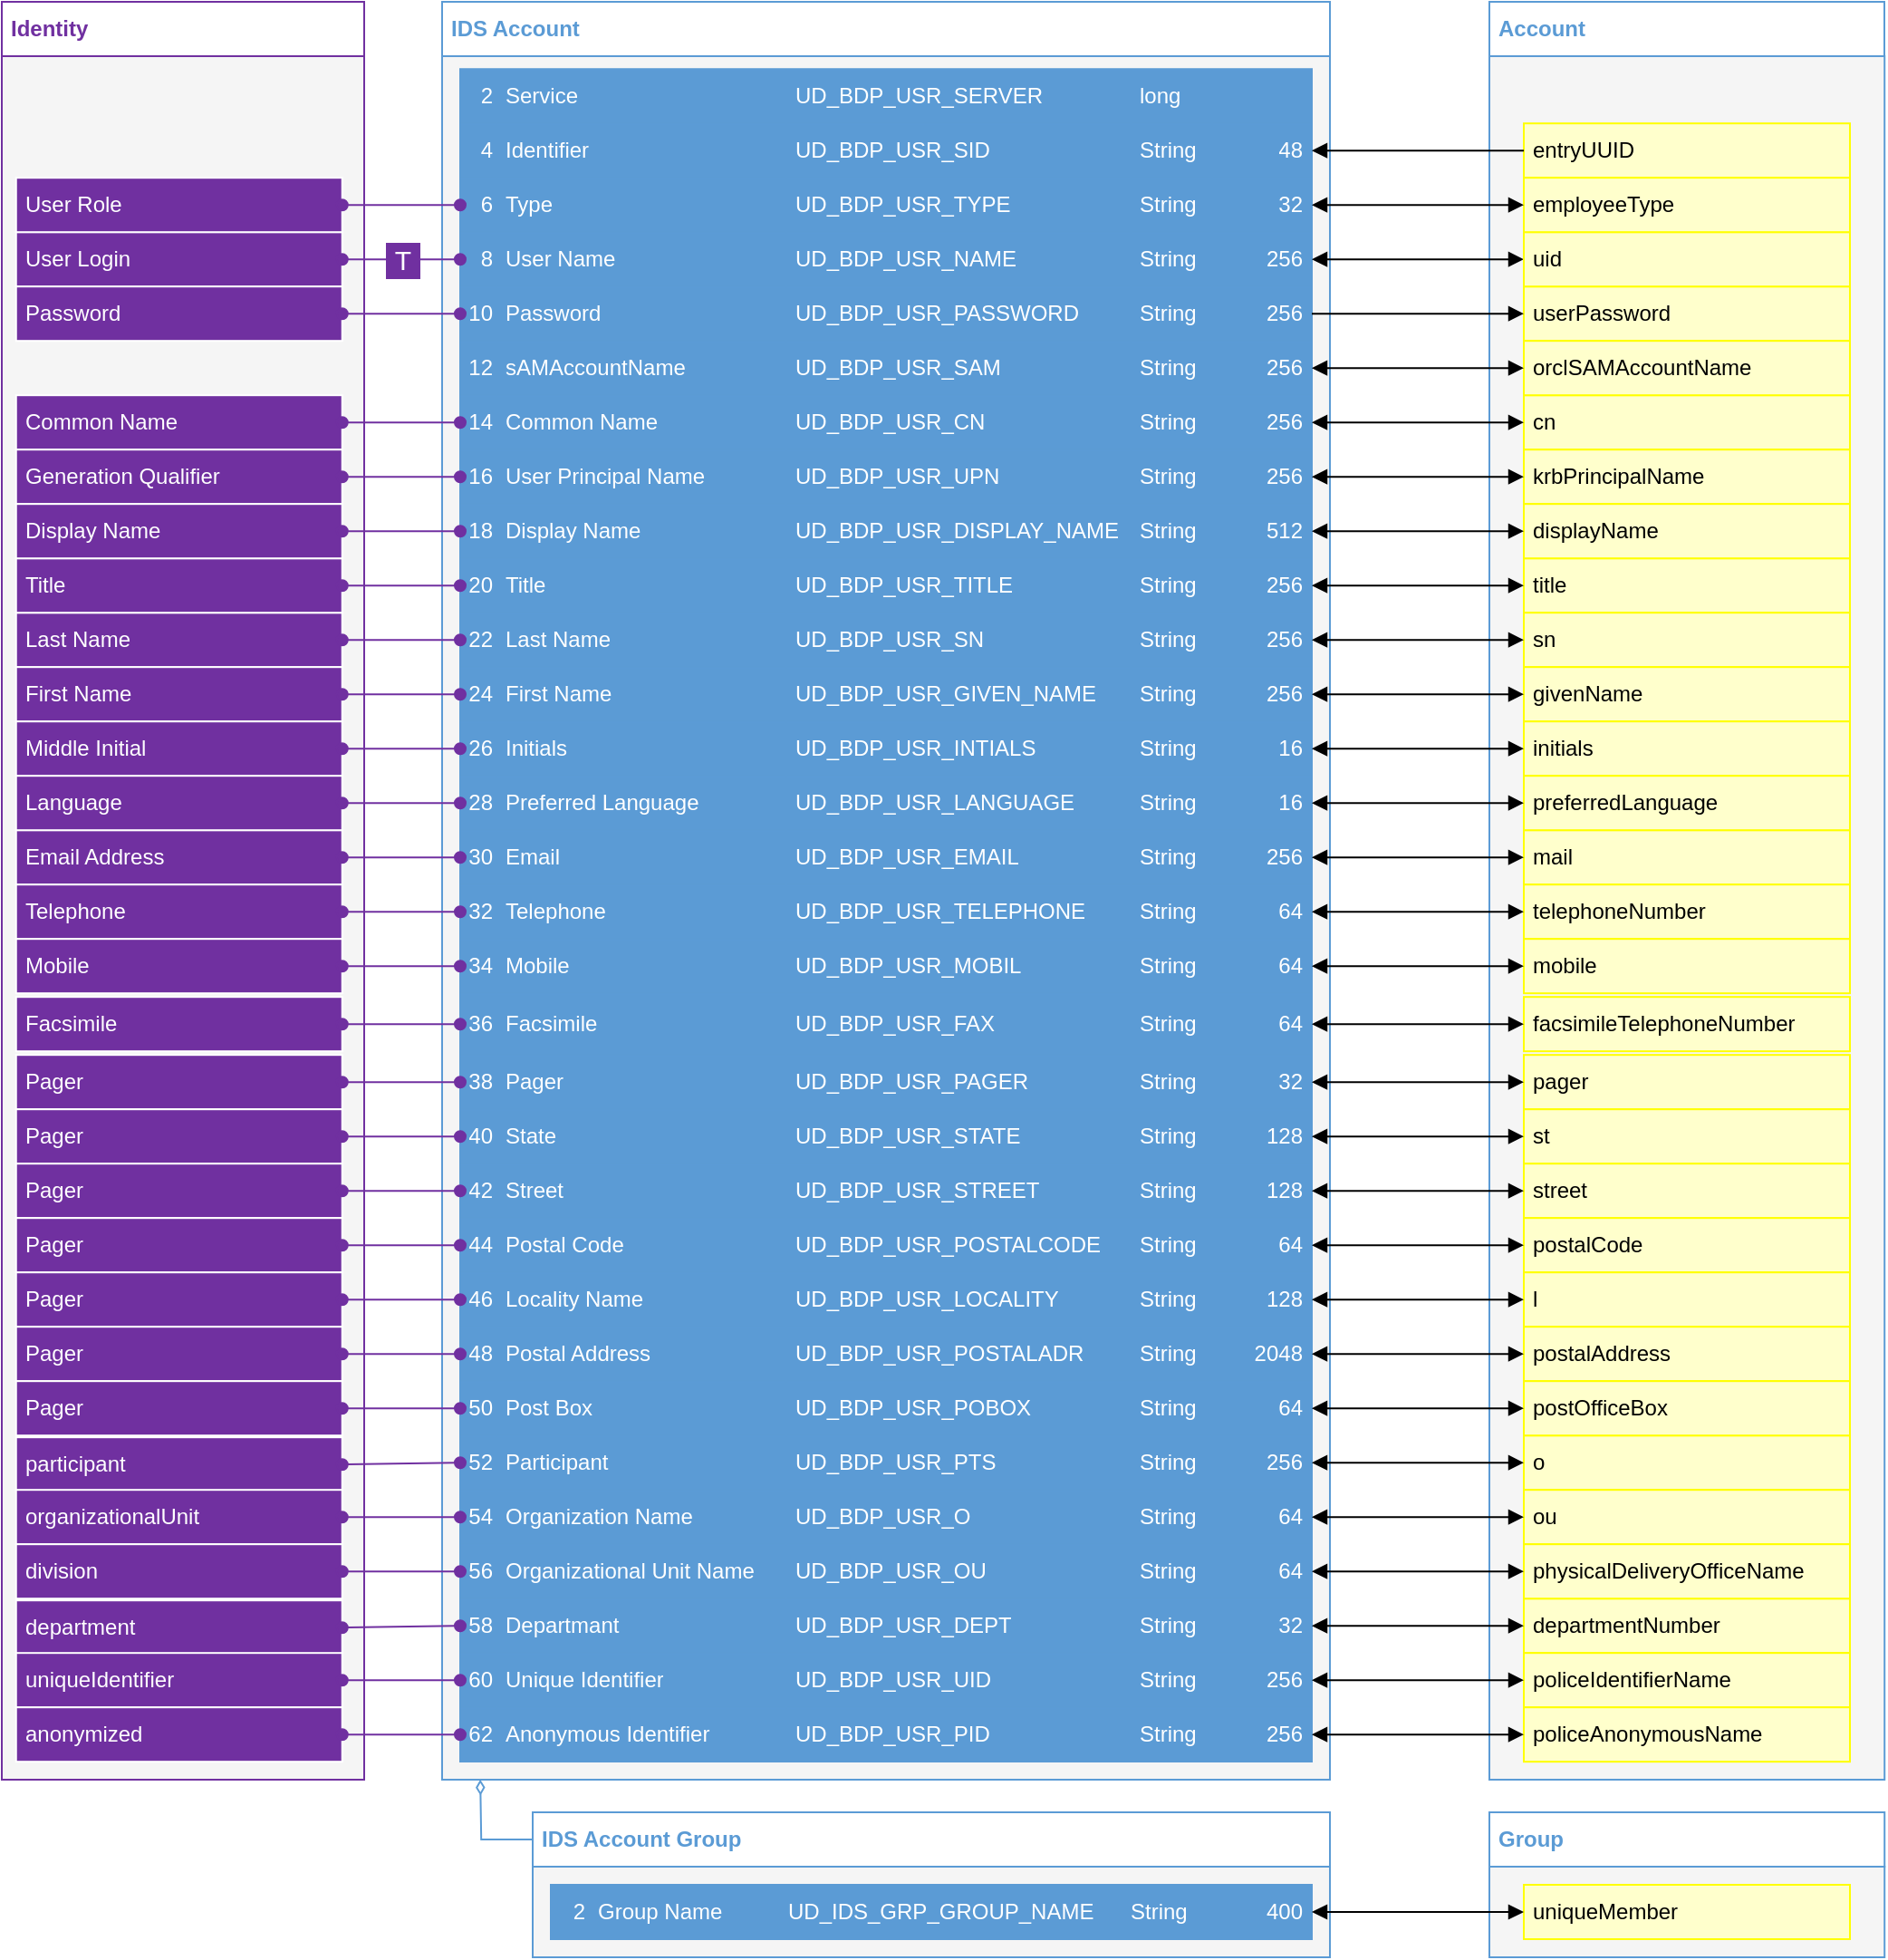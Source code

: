 <mxfile version="24.1.0" type="device" pages="2">
  <diagram name="IDS Account" id="Vmj3-iElVKvDOlGkBP9f">
    <mxGraphModel dx="1420" dy="790" grid="1" gridSize="10" guides="1" tooltips="1" connect="1" arrows="1" fold="1" page="1" pageScale="1" pageWidth="827" pageHeight="1169" math="0" shadow="0">
      <root>
        <mxCell id="0" />
        <mxCell id="1" parent="0" />
        <mxCell id="cykdBwdM0Bds0NIfHY12-219" value="" style="rounded=0;whiteSpace=wrap;html=1;strokeColor=#5B9BD5;fillColor=#f5f5f5;fontColor=#333333;" parent="1" vertex="1">
          <mxGeometry x="300" y="1038" width="440" height="50.0" as="geometry" />
        </mxCell>
        <mxCell id="cykdBwdM0Bds0NIfHY12-3" value="Identity" style="rounded=0;whiteSpace=wrap;html=1;strokeColor=#7030A0;fontColor=#7030A0;fontStyle=1;verticalAlign=middle;align=left;spacingLeft=3;" parent="1" vertex="1">
          <mxGeometry x="7" y="9" width="200" height="30" as="geometry" />
        </mxCell>
        <mxCell id="cykdBwdM0Bds0NIfHY12-5" value="" style="rounded=0;whiteSpace=wrap;html=1;strokeColor=#7030A0;fillColor=#f5f5f5;fontColor=#333333;" parent="1" vertex="1">
          <mxGeometry x="7" y="39" width="200" height="951" as="geometry" />
        </mxCell>
        <mxCell id="cykdBwdM0Bds0NIfHY12-6" value="User Login" style="rounded=0;whiteSpace=wrap;html=1;strokeColor=#FFFFFF;fillColor=#7030A0;fontColor=#FFFFFF;align=left;spacingLeft=3;" parent="1" vertex="1">
          <mxGeometry x="14.874" y="136.09" width="180" height="30" as="geometry" />
        </mxCell>
        <mxCell id="cykdBwdM0Bds0NIfHY12-7" value="Password" style="rounded=0;whiteSpace=wrap;html=1;strokeColor=#FFFFFF;fillColor=#7030A0;fontColor=#FFFFFF;align=left;spacingLeft=3;" parent="1" vertex="1">
          <mxGeometry x="14.874" y="166.09" width="180" height="30" as="geometry" />
        </mxCell>
        <mxCell id="cykdBwdM0Bds0NIfHY12-8" value="Last Name" style="rounded=0;whiteSpace=wrap;html=1;strokeColor=#FFFFFF;fillColor=#7030A0;fontColor=#FFFFFF;align=left;spacingLeft=3;" parent="1" vertex="1">
          <mxGeometry x="14.874" y="346.09" width="180" height="30" as="geometry" />
        </mxCell>
        <mxCell id="cykdBwdM0Bds0NIfHY12-9" value="First Name" style="rounded=0;whiteSpace=wrap;html=1;strokeColor=#FFFFFF;fillColor=#7030A0;fontColor=#FFFFFF;align=left;spacingLeft=3;" parent="1" vertex="1">
          <mxGeometry x="14.874" y="376.09" width="180" height="30" as="geometry" />
        </mxCell>
        <mxCell id="cykdBwdM0Bds0NIfHY12-10" value="IDS Account" style="rounded=0;whiteSpace=wrap;html=1;strokeColor=#5B9BD5;fontColor=#5B9BD5;fontStyle=1;verticalAlign=middle;align=left;spacingLeft=3;" parent="1" vertex="1">
          <mxGeometry x="250" y="9" width="490" height="30" as="geometry" />
        </mxCell>
        <mxCell id="cykdBwdM0Bds0NIfHY12-11" value="" style="rounded=0;whiteSpace=wrap;html=1;strokeColor=#5B9BD5;fillColor=#f5f5f5;fontColor=#333333;" parent="1" vertex="1">
          <mxGeometry x="250" y="39" width="490" height="951" as="geometry" />
        </mxCell>
        <mxCell id="cykdBwdM0Bds0NIfHY12-13" value="" style="shape=table;startSize=0;container=1;collapsible=0;childLayout=tableLayout;fillColor=#5B9BD5;strokeColor=#5B9BD5;fontColor=#FFFFFF;spacingRight=3;spacingLeft=3;" parent="1" vertex="1">
          <mxGeometry x="260" y="46.09" width="470" height="933.91" as="geometry" />
        </mxCell>
        <mxCell id="cykdBwdM0Bds0NIfHY12-14" value="" style="shape=tableRow;horizontal=0;startSize=0;swimlaneHead=0;swimlaneBody=0;strokeColor=inherit;top=0;left=0;bottom=0;right=0;collapsible=0;dropTarget=0;fillColor=none;points=[[0,0.5],[1,0.5]];portConstraint=eastwest;fontColor=#FFFFFF;" parent="cykdBwdM0Bds0NIfHY12-13" vertex="1">
          <mxGeometry width="470" height="30" as="geometry" />
        </mxCell>
        <mxCell id="cykdBwdM0Bds0NIfHY12-15" value="2" style="shape=partialRectangle;html=1;whiteSpace=wrap;connectable=0;overflow=hidden;fillColor=none;top=0;left=0;bottom=0;right=0;pointerEvents=1;align=right;spacingLeft=3;fontColor=#FFFFFF;" parent="cykdBwdM0Bds0NIfHY12-14" vertex="1">
          <mxGeometry width="20" height="30" as="geometry">
            <mxRectangle width="20" height="30" as="alternateBounds" />
          </mxGeometry>
        </mxCell>
        <mxCell id="cykdBwdM0Bds0NIfHY12-16" value="Service" style="shape=partialRectangle;html=1;whiteSpace=wrap;connectable=0;strokeColor=#BD0100;overflow=hidden;fillColor=none;top=0;left=0;bottom=0;right=0;pointerEvents=1;align=left;spacingLeft=3;fontColor=#FFFFFF;" parent="cykdBwdM0Bds0NIfHY12-14" vertex="1">
          <mxGeometry x="20" width="160" height="30" as="geometry">
            <mxRectangle width="160" height="30" as="alternateBounds" />
          </mxGeometry>
        </mxCell>
        <mxCell id="cykdBwdM0Bds0NIfHY12-17" value="UD_BDP_USR_SERVER" style="shape=partialRectangle;html=1;whiteSpace=wrap;connectable=0;strokeColor=#BD0100;overflow=hidden;fillColor=none;top=0;left=0;bottom=0;right=0;pointerEvents=1;align=left;spacingLeft=3;fontColor=#FFFFFF;" parent="cykdBwdM0Bds0NIfHY12-14" vertex="1">
          <mxGeometry x="180" width="190" height="30" as="geometry">
            <mxRectangle width="190" height="30" as="alternateBounds" />
          </mxGeometry>
        </mxCell>
        <mxCell id="cykdBwdM0Bds0NIfHY12-18" value="long" style="shape=partialRectangle;html=1;whiteSpace=wrap;connectable=0;strokeColor=#BD0100;overflow=hidden;fillColor=none;top=0;left=0;bottom=0;right=0;pointerEvents=1;align=left;spacingLeft=3;fontColor=#FFFFFF;" parent="cykdBwdM0Bds0NIfHY12-14" vertex="1">
          <mxGeometry x="370" width="45" height="30" as="geometry">
            <mxRectangle width="45" height="30" as="alternateBounds" />
          </mxGeometry>
        </mxCell>
        <mxCell id="cykdBwdM0Bds0NIfHY12-29" style="shape=partialRectangle;html=1;whiteSpace=wrap;connectable=0;strokeColor=#BD0100;overflow=hidden;fillColor=none;top=0;left=0;bottom=0;right=0;pointerEvents=1;align=left;spacingLeft=3;fontColor=#FFFFFF;" parent="cykdBwdM0Bds0NIfHY12-14" vertex="1">
          <mxGeometry x="415" width="55" height="30" as="geometry">
            <mxRectangle width="55" height="30" as="alternateBounds" />
          </mxGeometry>
        </mxCell>
        <mxCell id="Jod2S5wvBKbCrdjLZ-1n-2" style="shape=tableRow;horizontal=0;startSize=0;swimlaneHead=0;swimlaneBody=0;strokeColor=inherit;top=0;left=0;bottom=0;right=0;collapsible=0;dropTarget=0;fillColor=none;points=[[0,0.5],[1,0.5]];portConstraint=eastwest;fontColor=#FFFFFF;" parent="cykdBwdM0Bds0NIfHY12-13" vertex="1">
          <mxGeometry y="30" width="470" height="30" as="geometry" />
        </mxCell>
        <mxCell id="Jod2S5wvBKbCrdjLZ-1n-3" value="4" style="shape=partialRectangle;html=1;whiteSpace=wrap;connectable=0;strokeColor=inherit;overflow=hidden;fillColor=none;top=0;left=0;bottom=0;right=0;pointerEvents=1;align=right;spacingLeft=3;fontColor=#FFFFFF;" parent="Jod2S5wvBKbCrdjLZ-1n-2" vertex="1">
          <mxGeometry width="20" height="30" as="geometry">
            <mxRectangle width="20" height="30" as="alternateBounds" />
          </mxGeometry>
        </mxCell>
        <mxCell id="Jod2S5wvBKbCrdjLZ-1n-4" value="Identifier" style="shape=partialRectangle;html=1;whiteSpace=wrap;connectable=0;strokeColor=inherit;overflow=hidden;fillColor=none;top=0;left=0;bottom=0;right=0;pointerEvents=1;align=left;spacingLeft=3;fontColor=#FFFFFF;" parent="Jod2S5wvBKbCrdjLZ-1n-2" vertex="1">
          <mxGeometry x="20" width="160" height="30" as="geometry">
            <mxRectangle width="160" height="30" as="alternateBounds" />
          </mxGeometry>
        </mxCell>
        <mxCell id="Jod2S5wvBKbCrdjLZ-1n-5" value="UD_BDP_USR_SID" style="shape=partialRectangle;html=1;whiteSpace=wrap;connectable=0;strokeColor=inherit;overflow=hidden;fillColor=none;top=0;left=0;bottom=0;right=0;pointerEvents=1;align=left;spacingLeft=3;fontColor=#FFFFFF;" parent="Jod2S5wvBKbCrdjLZ-1n-2" vertex="1">
          <mxGeometry x="180" width="190" height="30" as="geometry">
            <mxRectangle width="190" height="30" as="alternateBounds" />
          </mxGeometry>
        </mxCell>
        <mxCell id="Jod2S5wvBKbCrdjLZ-1n-6" value="String" style="shape=partialRectangle;html=1;whiteSpace=wrap;connectable=0;strokeColor=inherit;overflow=hidden;fillColor=none;top=0;left=0;bottom=0;right=0;pointerEvents=1;align=left;spacingLeft=3;fontColor=#FFFFFF;" parent="Jod2S5wvBKbCrdjLZ-1n-2" vertex="1">
          <mxGeometry x="370" width="45" height="30" as="geometry">
            <mxRectangle width="45" height="30" as="alternateBounds" />
          </mxGeometry>
        </mxCell>
        <mxCell id="Jod2S5wvBKbCrdjLZ-1n-7" value="48" style="shape=partialRectangle;html=1;whiteSpace=wrap;connectable=0;strokeColor=inherit;overflow=hidden;fillColor=none;top=0;left=0;bottom=0;right=0;pointerEvents=1;align=right;spacingLeft=3;fontColor=#FFFFFF;spacingRight=3;" parent="Jod2S5wvBKbCrdjLZ-1n-2" vertex="1">
          <mxGeometry x="415" width="55" height="30" as="geometry">
            <mxRectangle width="55" height="30" as="alternateBounds" />
          </mxGeometry>
        </mxCell>
        <mxCell id="Jod2S5wvBKbCrdjLZ-1n-140" style="shape=tableRow;horizontal=0;startSize=0;swimlaneHead=0;swimlaneBody=0;strokeColor=inherit;top=0;left=0;bottom=0;right=0;collapsible=0;dropTarget=0;fillColor=none;points=[[0,0.5],[1,0.5]];portConstraint=eastwest;fontColor=#FFFFFF;" parent="cykdBwdM0Bds0NIfHY12-13" vertex="1">
          <mxGeometry y="60" width="470" height="30" as="geometry" />
        </mxCell>
        <mxCell id="Jod2S5wvBKbCrdjLZ-1n-141" value="6" style="shape=partialRectangle;html=1;whiteSpace=wrap;connectable=0;strokeColor=inherit;overflow=hidden;fillColor=none;top=0;left=0;bottom=0;right=0;pointerEvents=1;align=right;spacingLeft=3;fontColor=#FFFFFF;" parent="Jod2S5wvBKbCrdjLZ-1n-140" vertex="1">
          <mxGeometry width="20" height="30" as="geometry">
            <mxRectangle width="20" height="30" as="alternateBounds" />
          </mxGeometry>
        </mxCell>
        <mxCell id="Jod2S5wvBKbCrdjLZ-1n-142" value="Type" style="shape=partialRectangle;html=1;whiteSpace=wrap;connectable=0;strokeColor=inherit;overflow=hidden;fillColor=none;top=0;left=0;bottom=0;right=0;pointerEvents=1;align=left;spacingLeft=3;fontColor=#FFFFFF;" parent="Jod2S5wvBKbCrdjLZ-1n-140" vertex="1">
          <mxGeometry x="20" width="160" height="30" as="geometry">
            <mxRectangle width="160" height="30" as="alternateBounds" />
          </mxGeometry>
        </mxCell>
        <mxCell id="Jod2S5wvBKbCrdjLZ-1n-143" value="UD_BDP_USR_TYPE" style="shape=partialRectangle;html=1;whiteSpace=wrap;connectable=0;strokeColor=inherit;overflow=hidden;fillColor=none;top=0;left=0;bottom=0;right=0;pointerEvents=1;align=left;spacingLeft=3;fontColor=#FFFFFF;" parent="Jod2S5wvBKbCrdjLZ-1n-140" vertex="1">
          <mxGeometry x="180" width="190" height="30" as="geometry">
            <mxRectangle width="190" height="30" as="alternateBounds" />
          </mxGeometry>
        </mxCell>
        <mxCell id="Jod2S5wvBKbCrdjLZ-1n-144" value="String" style="shape=partialRectangle;html=1;whiteSpace=wrap;connectable=0;strokeColor=inherit;overflow=hidden;fillColor=none;top=0;left=0;bottom=0;right=0;pointerEvents=1;align=left;spacingLeft=3;fontColor=#FFFFFF;" parent="Jod2S5wvBKbCrdjLZ-1n-140" vertex="1">
          <mxGeometry x="370" width="45" height="30" as="geometry">
            <mxRectangle width="45" height="30" as="alternateBounds" />
          </mxGeometry>
        </mxCell>
        <mxCell id="Jod2S5wvBKbCrdjLZ-1n-145" value="32" style="shape=partialRectangle;html=1;whiteSpace=wrap;connectable=0;strokeColor=inherit;overflow=hidden;fillColor=none;top=0;left=0;bottom=0;right=0;pointerEvents=1;align=right;spacingLeft=3;fontColor=#FFFFFF;spacingRight=3;" parent="Jod2S5wvBKbCrdjLZ-1n-140" vertex="1">
          <mxGeometry x="415" width="55" height="30" as="geometry">
            <mxRectangle width="55" height="30" as="alternateBounds" />
          </mxGeometry>
        </mxCell>
        <mxCell id="cykdBwdM0Bds0NIfHY12-31" style="shape=tableRow;horizontal=0;startSize=0;swimlaneHead=0;swimlaneBody=0;strokeColor=inherit;top=0;left=0;bottom=0;right=0;collapsible=0;dropTarget=0;fillColor=none;points=[[0,0.5],[1,0.5]];portConstraint=eastwest;fontColor=#FFFFFF;" parent="cykdBwdM0Bds0NIfHY12-13" vertex="1">
          <mxGeometry y="90" width="470" height="30" as="geometry" />
        </mxCell>
        <mxCell id="cykdBwdM0Bds0NIfHY12-32" value="8" style="shape=partialRectangle;html=1;whiteSpace=wrap;connectable=0;strokeColor=inherit;overflow=hidden;fillColor=none;top=0;left=0;bottom=0;right=0;pointerEvents=1;align=right;spacingLeft=3;fontColor=#FFFFFF;" parent="cykdBwdM0Bds0NIfHY12-31" vertex="1">
          <mxGeometry width="20" height="30" as="geometry">
            <mxRectangle width="20" height="30" as="alternateBounds" />
          </mxGeometry>
        </mxCell>
        <mxCell id="cykdBwdM0Bds0NIfHY12-33" value="User Name" style="shape=partialRectangle;html=1;whiteSpace=wrap;connectable=0;strokeColor=inherit;overflow=hidden;fillColor=none;top=0;left=0;bottom=0;right=0;pointerEvents=1;align=left;spacingLeft=3;fontColor=#FFFFFF;" parent="cykdBwdM0Bds0NIfHY12-31" vertex="1">
          <mxGeometry x="20" width="160" height="30" as="geometry">
            <mxRectangle width="160" height="30" as="alternateBounds" />
          </mxGeometry>
        </mxCell>
        <mxCell id="cykdBwdM0Bds0NIfHY12-34" value="UD_BDP_USR_NAME" style="shape=partialRectangle;html=1;whiteSpace=wrap;connectable=0;strokeColor=inherit;overflow=hidden;fillColor=none;top=0;left=0;bottom=0;right=0;pointerEvents=1;align=left;spacingLeft=3;fontColor=#FFFFFF;" parent="cykdBwdM0Bds0NIfHY12-31" vertex="1">
          <mxGeometry x="180" width="190" height="30" as="geometry">
            <mxRectangle width="190" height="30" as="alternateBounds" />
          </mxGeometry>
        </mxCell>
        <mxCell id="cykdBwdM0Bds0NIfHY12-35" value="String" style="shape=partialRectangle;html=1;whiteSpace=wrap;connectable=0;strokeColor=inherit;overflow=hidden;fillColor=none;top=0;left=0;bottom=0;right=0;pointerEvents=1;align=left;spacingLeft=3;fontColor=#FFFFFF;" parent="cykdBwdM0Bds0NIfHY12-31" vertex="1">
          <mxGeometry x="370" width="45" height="30" as="geometry">
            <mxRectangle width="45" height="30" as="alternateBounds" />
          </mxGeometry>
        </mxCell>
        <mxCell id="cykdBwdM0Bds0NIfHY12-36" value="256" style="shape=partialRectangle;html=1;whiteSpace=wrap;connectable=0;strokeColor=inherit;overflow=hidden;fillColor=none;top=0;left=0;bottom=0;right=0;pointerEvents=1;align=right;spacingLeft=3;fontColor=#FFFFFF;spacingRight=3;" parent="cykdBwdM0Bds0NIfHY12-31" vertex="1">
          <mxGeometry x="415" width="55" height="30" as="geometry">
            <mxRectangle width="55" height="30" as="alternateBounds" />
          </mxGeometry>
        </mxCell>
        <mxCell id="cykdBwdM0Bds0NIfHY12-37" style="shape=tableRow;horizontal=0;startSize=0;swimlaneHead=0;swimlaneBody=0;strokeColor=inherit;top=0;left=0;bottom=0;right=0;collapsible=0;dropTarget=0;fillColor=none;points=[[0,0.5],[1,0.5]];portConstraint=eastwest;fontColor=#FFFFFF;" parent="cykdBwdM0Bds0NIfHY12-13" vertex="1">
          <mxGeometry y="120" width="470" height="30" as="geometry" />
        </mxCell>
        <mxCell id="cykdBwdM0Bds0NIfHY12-38" value="10" style="shape=partialRectangle;html=1;whiteSpace=wrap;connectable=0;strokeColor=inherit;overflow=hidden;fillColor=none;top=0;left=0;bottom=0;right=0;pointerEvents=1;align=right;spacingLeft=3;fontColor=#FFFFFF;" parent="cykdBwdM0Bds0NIfHY12-37" vertex="1">
          <mxGeometry width="20" height="30" as="geometry">
            <mxRectangle width="20" height="30" as="alternateBounds" />
          </mxGeometry>
        </mxCell>
        <mxCell id="cykdBwdM0Bds0NIfHY12-39" value="Password" style="shape=partialRectangle;html=1;whiteSpace=wrap;connectable=0;strokeColor=inherit;overflow=hidden;fillColor=none;top=0;left=0;bottom=0;right=0;pointerEvents=1;align=left;spacingLeft=3;fontColor=#FFFFFF;" parent="cykdBwdM0Bds0NIfHY12-37" vertex="1">
          <mxGeometry x="20" width="160" height="30" as="geometry">
            <mxRectangle width="160" height="30" as="alternateBounds" />
          </mxGeometry>
        </mxCell>
        <mxCell id="cykdBwdM0Bds0NIfHY12-40" value="UD_BDP_USR_PASSWORD" style="shape=partialRectangle;html=1;whiteSpace=wrap;connectable=0;strokeColor=inherit;overflow=hidden;fillColor=none;top=0;left=0;bottom=0;right=0;pointerEvents=1;align=left;spacingLeft=3;fontColor=#FFFFFF;" parent="cykdBwdM0Bds0NIfHY12-37" vertex="1">
          <mxGeometry x="180" width="190" height="30" as="geometry">
            <mxRectangle width="190" height="30" as="alternateBounds" />
          </mxGeometry>
        </mxCell>
        <mxCell id="cykdBwdM0Bds0NIfHY12-41" value="String" style="shape=partialRectangle;html=1;whiteSpace=wrap;connectable=0;strokeColor=inherit;overflow=hidden;fillColor=none;top=0;left=0;bottom=0;right=0;pointerEvents=1;align=left;spacingLeft=3;fontColor=#FFFFFF;" parent="cykdBwdM0Bds0NIfHY12-37" vertex="1">
          <mxGeometry x="370" width="45" height="30" as="geometry">
            <mxRectangle width="45" height="30" as="alternateBounds" />
          </mxGeometry>
        </mxCell>
        <mxCell id="cykdBwdM0Bds0NIfHY12-42" value="256" style="shape=partialRectangle;html=1;whiteSpace=wrap;connectable=0;strokeColor=inherit;overflow=hidden;fillColor=none;top=0;left=0;bottom=0;right=0;pointerEvents=1;align=right;spacingLeft=3;fontColor=#FFFFFF;spacingRight=3;" parent="cykdBwdM0Bds0NIfHY12-37" vertex="1">
          <mxGeometry x="415" width="55" height="30" as="geometry">
            <mxRectangle width="55" height="30" as="alternateBounds" />
          </mxGeometry>
        </mxCell>
        <mxCell id="Jod2S5wvBKbCrdjLZ-1n-57" style="shape=tableRow;horizontal=0;startSize=0;swimlaneHead=0;swimlaneBody=0;strokeColor=inherit;top=0;left=0;bottom=0;right=0;collapsible=0;dropTarget=0;fillColor=none;points=[[0,0.5],[1,0.5]];portConstraint=eastwest;fontColor=#FFFFFF;" parent="cykdBwdM0Bds0NIfHY12-13" vertex="1">
          <mxGeometry y="150" width="470" height="30" as="geometry" />
        </mxCell>
        <mxCell id="Jod2S5wvBKbCrdjLZ-1n-58" value="12" style="shape=partialRectangle;html=1;whiteSpace=wrap;connectable=0;strokeColor=inherit;overflow=hidden;fillColor=none;top=0;left=0;bottom=0;right=0;pointerEvents=1;align=right;spacingLeft=3;fontColor=#FFFFFF;" parent="Jod2S5wvBKbCrdjLZ-1n-57" vertex="1">
          <mxGeometry width="20" height="30" as="geometry">
            <mxRectangle width="20" height="30" as="alternateBounds" />
          </mxGeometry>
        </mxCell>
        <mxCell id="Jod2S5wvBKbCrdjLZ-1n-59" value="sAMAccountName" style="shape=partialRectangle;html=1;whiteSpace=wrap;connectable=0;strokeColor=inherit;overflow=hidden;fillColor=none;top=0;left=0;bottom=0;right=0;pointerEvents=1;align=left;spacingLeft=3;fontColor=#FFFFFF;" parent="Jod2S5wvBKbCrdjLZ-1n-57" vertex="1">
          <mxGeometry x="20" width="160" height="30" as="geometry">
            <mxRectangle width="160" height="30" as="alternateBounds" />
          </mxGeometry>
        </mxCell>
        <mxCell id="Jod2S5wvBKbCrdjLZ-1n-60" value="UD_BDP_USR_SAM" style="shape=partialRectangle;html=1;whiteSpace=wrap;connectable=0;strokeColor=inherit;overflow=hidden;fillColor=none;top=0;left=0;bottom=0;right=0;pointerEvents=1;align=left;spacingLeft=3;fontColor=#FFFFFF;" parent="Jod2S5wvBKbCrdjLZ-1n-57" vertex="1">
          <mxGeometry x="180" width="190" height="30" as="geometry">
            <mxRectangle width="190" height="30" as="alternateBounds" />
          </mxGeometry>
        </mxCell>
        <mxCell id="Jod2S5wvBKbCrdjLZ-1n-61" value="String" style="shape=partialRectangle;html=1;whiteSpace=wrap;connectable=0;strokeColor=inherit;overflow=hidden;fillColor=none;top=0;left=0;bottom=0;right=0;pointerEvents=1;align=left;spacingLeft=3;fontColor=#FFFFFF;" parent="Jod2S5wvBKbCrdjLZ-1n-57" vertex="1">
          <mxGeometry x="370" width="45" height="30" as="geometry">
            <mxRectangle width="45" height="30" as="alternateBounds" />
          </mxGeometry>
        </mxCell>
        <mxCell id="Jod2S5wvBKbCrdjLZ-1n-62" value="256" style="shape=partialRectangle;html=1;whiteSpace=wrap;connectable=0;strokeColor=inherit;overflow=hidden;fillColor=none;top=0;left=0;bottom=0;right=0;pointerEvents=1;align=right;spacingLeft=3;fontColor=#FFFFFF;spacingRight=3;" parent="Jod2S5wvBKbCrdjLZ-1n-57" vertex="1">
          <mxGeometry x="415" width="55" height="30" as="geometry">
            <mxRectangle width="55" height="30" as="alternateBounds" />
          </mxGeometry>
        </mxCell>
        <mxCell id="cykdBwdM0Bds0NIfHY12-43" style="shape=tableRow;horizontal=0;startSize=0;swimlaneHead=0;swimlaneBody=0;strokeColor=inherit;top=0;left=0;bottom=0;right=0;collapsible=0;dropTarget=0;fillColor=none;points=[[0,0.5],[1,0.5]];portConstraint=eastwest;fontColor=#FFFFFF;" parent="cykdBwdM0Bds0NIfHY12-13" vertex="1">
          <mxGeometry y="180" width="470" height="30" as="geometry" />
        </mxCell>
        <mxCell id="cykdBwdM0Bds0NIfHY12-44" value="14" style="shape=partialRectangle;html=1;whiteSpace=wrap;connectable=0;strokeColor=inherit;overflow=hidden;fillColor=none;top=0;left=0;bottom=0;right=0;pointerEvents=1;align=right;spacingLeft=3;fontColor=#FFFFFF;" parent="cykdBwdM0Bds0NIfHY12-43" vertex="1">
          <mxGeometry width="20" height="30" as="geometry">
            <mxRectangle width="20" height="30" as="alternateBounds" />
          </mxGeometry>
        </mxCell>
        <mxCell id="cykdBwdM0Bds0NIfHY12-45" value="Common Name" style="shape=partialRectangle;html=1;whiteSpace=wrap;connectable=0;strokeColor=inherit;overflow=hidden;fillColor=none;top=0;left=0;bottom=0;right=0;pointerEvents=1;align=left;spacingLeft=3;fontColor=#FFFFFF;" parent="cykdBwdM0Bds0NIfHY12-43" vertex="1">
          <mxGeometry x="20" width="160" height="30" as="geometry">
            <mxRectangle width="160" height="30" as="alternateBounds" />
          </mxGeometry>
        </mxCell>
        <mxCell id="cykdBwdM0Bds0NIfHY12-46" value="UD_BDP_USR_CN" style="shape=partialRectangle;html=1;whiteSpace=wrap;connectable=0;strokeColor=inherit;overflow=hidden;fillColor=none;top=0;left=0;bottom=0;right=0;pointerEvents=1;align=left;spacingLeft=3;fontColor=#FFFFFF;" parent="cykdBwdM0Bds0NIfHY12-43" vertex="1">
          <mxGeometry x="180" width="190" height="30" as="geometry">
            <mxRectangle width="190" height="30" as="alternateBounds" />
          </mxGeometry>
        </mxCell>
        <mxCell id="cykdBwdM0Bds0NIfHY12-47" value="String" style="shape=partialRectangle;html=1;whiteSpace=wrap;connectable=0;strokeColor=inherit;overflow=hidden;fillColor=none;top=0;left=0;bottom=0;right=0;pointerEvents=1;align=left;spacingLeft=3;fontColor=#FFFFFF;" parent="cykdBwdM0Bds0NIfHY12-43" vertex="1">
          <mxGeometry x="370" width="45" height="30" as="geometry">
            <mxRectangle width="45" height="30" as="alternateBounds" />
          </mxGeometry>
        </mxCell>
        <mxCell id="cykdBwdM0Bds0NIfHY12-48" value="256" style="shape=partialRectangle;html=1;whiteSpace=wrap;connectable=0;strokeColor=inherit;overflow=hidden;fillColor=none;top=0;left=0;bottom=0;right=0;pointerEvents=1;align=right;spacingLeft=3;fontColor=#FFFFFF;spacingRight=3;" parent="cykdBwdM0Bds0NIfHY12-43" vertex="1">
          <mxGeometry x="415" width="55" height="30" as="geometry">
            <mxRectangle width="55" height="30" as="alternateBounds" />
          </mxGeometry>
        </mxCell>
        <mxCell id="cykdBwdM0Bds0NIfHY12-49" style="shape=tableRow;horizontal=0;startSize=0;swimlaneHead=0;swimlaneBody=0;strokeColor=inherit;top=0;left=0;bottom=0;right=0;collapsible=0;dropTarget=0;fillColor=none;points=[[0,0.5],[1,0.5]];portConstraint=eastwest;fontColor=#FFFFFF;" parent="cykdBwdM0Bds0NIfHY12-13" vertex="1">
          <mxGeometry y="210" width="470" height="30" as="geometry" />
        </mxCell>
        <mxCell id="cykdBwdM0Bds0NIfHY12-50" value="16" style="shape=partialRectangle;html=1;whiteSpace=wrap;connectable=0;strokeColor=inherit;overflow=hidden;fillColor=none;top=0;left=0;bottom=0;right=0;pointerEvents=1;align=right;spacingLeft=3;fontColor=#FFFFFF;" parent="cykdBwdM0Bds0NIfHY12-49" vertex="1">
          <mxGeometry width="20" height="30" as="geometry">
            <mxRectangle width="20" height="30" as="alternateBounds" />
          </mxGeometry>
        </mxCell>
        <mxCell id="cykdBwdM0Bds0NIfHY12-51" value="User Principal Name" style="shape=partialRectangle;html=1;whiteSpace=wrap;connectable=0;strokeColor=inherit;overflow=hidden;fillColor=none;top=0;left=0;bottom=0;right=0;pointerEvents=1;align=left;spacingLeft=3;fontColor=#FFFFFF;" parent="cykdBwdM0Bds0NIfHY12-49" vertex="1">
          <mxGeometry x="20" width="160" height="30" as="geometry">
            <mxRectangle width="160" height="30" as="alternateBounds" />
          </mxGeometry>
        </mxCell>
        <mxCell id="cykdBwdM0Bds0NIfHY12-52" value="UD_BDP_USR_UPN" style="shape=partialRectangle;html=1;whiteSpace=wrap;connectable=0;strokeColor=inherit;overflow=hidden;fillColor=none;top=0;left=0;bottom=0;right=0;pointerEvents=1;align=left;spacingLeft=3;fontColor=#FFFFFF;" parent="cykdBwdM0Bds0NIfHY12-49" vertex="1">
          <mxGeometry x="180" width="190" height="30" as="geometry">
            <mxRectangle width="190" height="30" as="alternateBounds" />
          </mxGeometry>
        </mxCell>
        <mxCell id="cykdBwdM0Bds0NIfHY12-53" value="String" style="shape=partialRectangle;html=1;whiteSpace=wrap;connectable=0;strokeColor=inherit;overflow=hidden;fillColor=none;top=0;left=0;bottom=0;right=0;pointerEvents=1;align=left;spacingLeft=3;fontColor=#FFFFFF;" parent="cykdBwdM0Bds0NIfHY12-49" vertex="1">
          <mxGeometry x="370" width="45" height="30" as="geometry">
            <mxRectangle width="45" height="30" as="alternateBounds" />
          </mxGeometry>
        </mxCell>
        <mxCell id="cykdBwdM0Bds0NIfHY12-54" value="256" style="shape=partialRectangle;html=1;whiteSpace=wrap;connectable=0;strokeColor=inherit;overflow=hidden;fillColor=none;top=0;left=0;bottom=0;right=0;pointerEvents=1;align=right;spacingLeft=3;fontColor=#FFFFFF;spacingRight=3;" parent="cykdBwdM0Bds0NIfHY12-49" vertex="1">
          <mxGeometry x="415" width="55" height="30" as="geometry">
            <mxRectangle width="55" height="30" as="alternateBounds" />
          </mxGeometry>
        </mxCell>
        <mxCell id="Jod2S5wvBKbCrdjLZ-1n-10" style="shape=tableRow;horizontal=0;startSize=0;swimlaneHead=0;swimlaneBody=0;strokeColor=inherit;top=0;left=0;bottom=0;right=0;collapsible=0;dropTarget=0;fillColor=none;points=[[0,0.5],[1,0.5]];portConstraint=eastwest;fontColor=#FFFFFF;" parent="cykdBwdM0Bds0NIfHY12-13" vertex="1">
          <mxGeometry y="240" width="470" height="30" as="geometry" />
        </mxCell>
        <mxCell id="Jod2S5wvBKbCrdjLZ-1n-11" value="18" style="shape=partialRectangle;html=1;whiteSpace=wrap;connectable=0;strokeColor=inherit;overflow=hidden;fillColor=none;top=0;left=0;bottom=0;right=0;pointerEvents=1;align=right;spacingLeft=3;fontColor=#FFFFFF;" parent="Jod2S5wvBKbCrdjLZ-1n-10" vertex="1">
          <mxGeometry width="20" height="30" as="geometry">
            <mxRectangle width="20" height="30" as="alternateBounds" />
          </mxGeometry>
        </mxCell>
        <mxCell id="Jod2S5wvBKbCrdjLZ-1n-12" value="Display Name" style="shape=partialRectangle;html=1;whiteSpace=wrap;connectable=0;strokeColor=inherit;overflow=hidden;fillColor=none;top=0;left=0;bottom=0;right=0;pointerEvents=1;align=left;spacingLeft=3;fontColor=#FFFFFF;" parent="Jod2S5wvBKbCrdjLZ-1n-10" vertex="1">
          <mxGeometry x="20" width="160" height="30" as="geometry">
            <mxRectangle width="160" height="30" as="alternateBounds" />
          </mxGeometry>
        </mxCell>
        <mxCell id="Jod2S5wvBKbCrdjLZ-1n-13" value="UD_BDP_USR_DISPLAY_NAME" style="shape=partialRectangle;html=1;whiteSpace=wrap;connectable=0;strokeColor=inherit;overflow=hidden;fillColor=none;top=0;left=0;bottom=0;right=0;pointerEvents=1;align=left;spacingLeft=3;fontColor=#FFFFFF;" parent="Jod2S5wvBKbCrdjLZ-1n-10" vertex="1">
          <mxGeometry x="180" width="190" height="30" as="geometry">
            <mxRectangle width="190" height="30" as="alternateBounds" />
          </mxGeometry>
        </mxCell>
        <mxCell id="Jod2S5wvBKbCrdjLZ-1n-14" value="String" style="shape=partialRectangle;html=1;whiteSpace=wrap;connectable=0;strokeColor=inherit;overflow=hidden;fillColor=none;top=0;left=0;bottom=0;right=0;pointerEvents=1;align=left;spacingLeft=3;fontColor=#FFFFFF;" parent="Jod2S5wvBKbCrdjLZ-1n-10" vertex="1">
          <mxGeometry x="370" width="45" height="30" as="geometry">
            <mxRectangle width="45" height="30" as="alternateBounds" />
          </mxGeometry>
        </mxCell>
        <mxCell id="Jod2S5wvBKbCrdjLZ-1n-15" value="512" style="shape=partialRectangle;html=1;whiteSpace=wrap;connectable=0;strokeColor=inherit;overflow=hidden;fillColor=none;top=0;left=0;bottom=0;right=0;pointerEvents=1;align=right;spacingLeft=3;fontColor=#FFFFFF;spacingRight=3;" parent="Jod2S5wvBKbCrdjLZ-1n-10" vertex="1">
          <mxGeometry x="415" width="55" height="30" as="geometry">
            <mxRectangle width="55" height="30" as="alternateBounds" />
          </mxGeometry>
        </mxCell>
        <mxCell id="Jod2S5wvBKbCrdjLZ-1n-16" style="shape=tableRow;horizontal=0;startSize=0;swimlaneHead=0;swimlaneBody=0;strokeColor=inherit;top=0;left=0;bottom=0;right=0;collapsible=0;dropTarget=0;fillColor=none;points=[[0,0.5],[1,0.5]];portConstraint=eastwest;fontColor=#FFFFFF;" parent="cykdBwdM0Bds0NIfHY12-13" vertex="1">
          <mxGeometry y="270" width="470" height="30" as="geometry" />
        </mxCell>
        <mxCell id="Jod2S5wvBKbCrdjLZ-1n-17" value="20" style="shape=partialRectangle;html=1;whiteSpace=wrap;connectable=0;strokeColor=inherit;overflow=hidden;fillColor=none;top=0;left=0;bottom=0;right=0;pointerEvents=1;align=right;spacingLeft=3;fontColor=#FFFFFF;" parent="Jod2S5wvBKbCrdjLZ-1n-16" vertex="1">
          <mxGeometry width="20" height="30" as="geometry">
            <mxRectangle width="20" height="30" as="alternateBounds" />
          </mxGeometry>
        </mxCell>
        <mxCell id="Jod2S5wvBKbCrdjLZ-1n-18" value="Title" style="shape=partialRectangle;html=1;whiteSpace=wrap;connectable=0;strokeColor=inherit;overflow=hidden;fillColor=none;top=0;left=0;bottom=0;right=0;pointerEvents=1;align=left;spacingLeft=3;fontColor=#FFFFFF;" parent="Jod2S5wvBKbCrdjLZ-1n-16" vertex="1">
          <mxGeometry x="20" width="160" height="30" as="geometry">
            <mxRectangle width="160" height="30" as="alternateBounds" />
          </mxGeometry>
        </mxCell>
        <mxCell id="Jod2S5wvBKbCrdjLZ-1n-19" value="UD_BDP_USR_TITLE" style="shape=partialRectangle;html=1;whiteSpace=wrap;connectable=0;strokeColor=inherit;overflow=hidden;fillColor=none;top=0;left=0;bottom=0;right=0;pointerEvents=1;align=left;spacingLeft=3;fontColor=#FFFFFF;" parent="Jod2S5wvBKbCrdjLZ-1n-16" vertex="1">
          <mxGeometry x="180" width="190" height="30" as="geometry">
            <mxRectangle width="190" height="30" as="alternateBounds" />
          </mxGeometry>
        </mxCell>
        <mxCell id="Jod2S5wvBKbCrdjLZ-1n-20" value="String" style="shape=partialRectangle;html=1;whiteSpace=wrap;connectable=0;strokeColor=inherit;overflow=hidden;fillColor=none;top=0;left=0;bottom=0;right=0;pointerEvents=1;align=left;spacingLeft=3;fontColor=#FFFFFF;" parent="Jod2S5wvBKbCrdjLZ-1n-16" vertex="1">
          <mxGeometry x="370" width="45" height="30" as="geometry">
            <mxRectangle width="45" height="30" as="alternateBounds" />
          </mxGeometry>
        </mxCell>
        <mxCell id="Jod2S5wvBKbCrdjLZ-1n-21" value="256" style="shape=partialRectangle;html=1;whiteSpace=wrap;connectable=0;strokeColor=inherit;overflow=hidden;fillColor=none;top=0;left=0;bottom=0;right=0;pointerEvents=1;align=right;spacingLeft=3;fontColor=#FFFFFF;spacingRight=3;" parent="Jod2S5wvBKbCrdjLZ-1n-16" vertex="1">
          <mxGeometry x="415" width="55" height="30" as="geometry">
            <mxRectangle width="55" height="30" as="alternateBounds" />
          </mxGeometry>
        </mxCell>
        <mxCell id="cykdBwdM0Bds0NIfHY12-55" style="shape=tableRow;horizontal=0;startSize=0;swimlaneHead=0;swimlaneBody=0;strokeColor=inherit;top=0;left=0;bottom=0;right=0;collapsible=0;dropTarget=0;fillColor=none;points=[[0,0.5],[1,0.5]];portConstraint=eastwest;fontColor=#FFFFFF;" parent="cykdBwdM0Bds0NIfHY12-13" vertex="1">
          <mxGeometry y="300" width="470" height="30" as="geometry" />
        </mxCell>
        <mxCell id="cykdBwdM0Bds0NIfHY12-56" value="22" style="shape=partialRectangle;html=1;whiteSpace=wrap;connectable=0;strokeColor=inherit;overflow=hidden;fillColor=none;top=0;left=0;bottom=0;right=0;pointerEvents=1;align=right;spacingLeft=3;fontColor=#FFFFFF;" parent="cykdBwdM0Bds0NIfHY12-55" vertex="1">
          <mxGeometry width="20" height="30" as="geometry">
            <mxRectangle width="20" height="30" as="alternateBounds" />
          </mxGeometry>
        </mxCell>
        <mxCell id="cykdBwdM0Bds0NIfHY12-57" value="Last Name" style="shape=partialRectangle;html=1;whiteSpace=wrap;connectable=0;strokeColor=inherit;overflow=hidden;fillColor=none;top=0;left=0;bottom=0;right=0;pointerEvents=1;align=left;spacingLeft=3;fontColor=#FFFFFF;" parent="cykdBwdM0Bds0NIfHY12-55" vertex="1">
          <mxGeometry x="20" width="160" height="30" as="geometry">
            <mxRectangle width="160" height="30" as="alternateBounds" />
          </mxGeometry>
        </mxCell>
        <mxCell id="cykdBwdM0Bds0NIfHY12-58" value="UD_BDP_USR_SN" style="shape=partialRectangle;html=1;whiteSpace=wrap;connectable=0;strokeColor=inherit;overflow=hidden;fillColor=none;top=0;left=0;bottom=0;right=0;pointerEvents=1;align=left;spacingLeft=3;fontColor=#FFFFFF;" parent="cykdBwdM0Bds0NIfHY12-55" vertex="1">
          <mxGeometry x="180" width="190" height="30" as="geometry">
            <mxRectangle width="190" height="30" as="alternateBounds" />
          </mxGeometry>
        </mxCell>
        <mxCell id="cykdBwdM0Bds0NIfHY12-59" value="String" style="shape=partialRectangle;html=1;whiteSpace=wrap;connectable=0;strokeColor=inherit;overflow=hidden;fillColor=none;top=0;left=0;bottom=0;right=0;pointerEvents=1;align=left;spacingLeft=3;fontColor=#FFFFFF;" parent="cykdBwdM0Bds0NIfHY12-55" vertex="1">
          <mxGeometry x="370" width="45" height="30" as="geometry">
            <mxRectangle width="45" height="30" as="alternateBounds" />
          </mxGeometry>
        </mxCell>
        <mxCell id="cykdBwdM0Bds0NIfHY12-60" value="256" style="shape=partialRectangle;html=1;whiteSpace=wrap;connectable=0;strokeColor=inherit;overflow=hidden;fillColor=none;top=0;left=0;bottom=0;right=0;pointerEvents=1;align=right;spacingLeft=3;fontColor=#FFFFFF;spacingRight=3;" parent="cykdBwdM0Bds0NIfHY12-55" vertex="1">
          <mxGeometry x="415" width="55" height="30" as="geometry">
            <mxRectangle width="55" height="30" as="alternateBounds" />
          </mxGeometry>
        </mxCell>
        <mxCell id="cykdBwdM0Bds0NIfHY12-61" style="shape=tableRow;horizontal=0;startSize=0;swimlaneHead=0;swimlaneBody=0;strokeColor=inherit;top=0;left=0;bottom=0;right=0;collapsible=0;dropTarget=0;fillColor=none;points=[[0,0.5],[1,0.5]];portConstraint=eastwest;fontColor=#FFFFFF;" parent="cykdBwdM0Bds0NIfHY12-13" vertex="1">
          <mxGeometry y="330" width="470" height="30" as="geometry" />
        </mxCell>
        <mxCell id="cykdBwdM0Bds0NIfHY12-62" value="24" style="shape=partialRectangle;html=1;whiteSpace=wrap;connectable=0;strokeColor=inherit;overflow=hidden;fillColor=none;top=0;left=0;bottom=0;right=0;pointerEvents=1;align=right;spacingLeft=3;fontColor=#FFFFFF;" parent="cykdBwdM0Bds0NIfHY12-61" vertex="1">
          <mxGeometry width="20" height="30" as="geometry">
            <mxRectangle width="20" height="30" as="alternateBounds" />
          </mxGeometry>
        </mxCell>
        <mxCell id="cykdBwdM0Bds0NIfHY12-63" value="First Name" style="shape=partialRectangle;html=1;whiteSpace=wrap;connectable=0;strokeColor=inherit;overflow=hidden;fillColor=none;top=0;left=0;bottom=0;right=0;pointerEvents=1;align=left;spacingLeft=3;fontColor=#FFFFFF;" parent="cykdBwdM0Bds0NIfHY12-61" vertex="1">
          <mxGeometry x="20" width="160" height="30" as="geometry">
            <mxRectangle width="160" height="30" as="alternateBounds" />
          </mxGeometry>
        </mxCell>
        <mxCell id="cykdBwdM0Bds0NIfHY12-64" value="UD_BDP_USR_GIVEN_NAME" style="shape=partialRectangle;html=1;whiteSpace=wrap;connectable=0;strokeColor=inherit;overflow=hidden;fillColor=none;top=0;left=0;bottom=0;right=0;pointerEvents=1;align=left;spacingLeft=3;fontColor=#FFFFFF;" parent="cykdBwdM0Bds0NIfHY12-61" vertex="1">
          <mxGeometry x="180" width="190" height="30" as="geometry">
            <mxRectangle width="190" height="30" as="alternateBounds" />
          </mxGeometry>
        </mxCell>
        <mxCell id="cykdBwdM0Bds0NIfHY12-65" value="String" style="shape=partialRectangle;html=1;whiteSpace=wrap;connectable=0;strokeColor=inherit;overflow=hidden;fillColor=none;top=0;left=0;bottom=0;right=0;pointerEvents=1;align=left;spacingLeft=3;fontColor=#FFFFFF;" parent="cykdBwdM0Bds0NIfHY12-61" vertex="1">
          <mxGeometry x="370" width="45" height="30" as="geometry">
            <mxRectangle width="45" height="30" as="alternateBounds" />
          </mxGeometry>
        </mxCell>
        <mxCell id="cykdBwdM0Bds0NIfHY12-66" value="256" style="shape=partialRectangle;html=1;whiteSpace=wrap;connectable=0;strokeColor=inherit;overflow=hidden;fillColor=none;top=0;left=0;bottom=0;right=0;pointerEvents=1;align=right;spacingLeft=3;fontColor=#FFFFFF;spacingRight=3;" parent="cykdBwdM0Bds0NIfHY12-61" vertex="1">
          <mxGeometry x="415" width="55" height="30" as="geometry">
            <mxRectangle width="55" height="30" as="alternateBounds" />
          </mxGeometry>
        </mxCell>
        <mxCell id="cykdBwdM0Bds0NIfHY12-67" style="shape=tableRow;horizontal=0;startSize=0;swimlaneHead=0;swimlaneBody=0;strokeColor=inherit;top=0;left=0;bottom=0;right=0;collapsible=0;dropTarget=0;fillColor=none;points=[[0,0.5],[1,0.5]];portConstraint=eastwest;fontColor=#FFFFFF;" parent="cykdBwdM0Bds0NIfHY12-13" vertex="1">
          <mxGeometry y="360" width="470" height="30" as="geometry" />
        </mxCell>
        <mxCell id="cykdBwdM0Bds0NIfHY12-68" value="26" style="shape=partialRectangle;html=1;whiteSpace=wrap;connectable=0;strokeColor=inherit;overflow=hidden;fillColor=none;top=0;left=0;bottom=0;right=0;pointerEvents=1;align=right;spacingLeft=3;fontColor=#FFFFFF;" parent="cykdBwdM0Bds0NIfHY12-67" vertex="1">
          <mxGeometry width="20" height="30" as="geometry">
            <mxRectangle width="20" height="30" as="alternateBounds" />
          </mxGeometry>
        </mxCell>
        <mxCell id="cykdBwdM0Bds0NIfHY12-69" value="Initials" style="shape=partialRectangle;html=1;whiteSpace=wrap;connectable=0;strokeColor=inherit;overflow=hidden;fillColor=none;top=0;left=0;bottom=0;right=0;pointerEvents=1;align=left;spacingLeft=3;fontColor=#FFFFFF;" parent="cykdBwdM0Bds0NIfHY12-67" vertex="1">
          <mxGeometry x="20" width="160" height="30" as="geometry">
            <mxRectangle width="160" height="30" as="alternateBounds" />
          </mxGeometry>
        </mxCell>
        <mxCell id="cykdBwdM0Bds0NIfHY12-70" value="UD_BDP_USR_INTIALS" style="shape=partialRectangle;html=1;whiteSpace=wrap;connectable=0;strokeColor=inherit;overflow=hidden;fillColor=none;top=0;left=0;bottom=0;right=0;pointerEvents=1;align=left;spacingLeft=3;fontColor=#FFFFFF;" parent="cykdBwdM0Bds0NIfHY12-67" vertex="1">
          <mxGeometry x="180" width="190" height="30" as="geometry">
            <mxRectangle width="190" height="30" as="alternateBounds" />
          </mxGeometry>
        </mxCell>
        <mxCell id="cykdBwdM0Bds0NIfHY12-71" value="String" style="shape=partialRectangle;html=1;whiteSpace=wrap;connectable=0;strokeColor=inherit;overflow=hidden;fillColor=none;top=0;left=0;bottom=0;right=0;pointerEvents=1;align=left;spacingLeft=3;fontColor=#FFFFFF;" parent="cykdBwdM0Bds0NIfHY12-67" vertex="1">
          <mxGeometry x="370" width="45" height="30" as="geometry">
            <mxRectangle width="45" height="30" as="alternateBounds" />
          </mxGeometry>
        </mxCell>
        <mxCell id="cykdBwdM0Bds0NIfHY12-72" value="16" style="shape=partialRectangle;html=1;whiteSpace=wrap;connectable=0;strokeColor=inherit;overflow=hidden;fillColor=none;top=0;left=0;bottom=0;right=0;pointerEvents=1;align=right;spacingLeft=3;fontColor=#FFFFFF;spacingRight=3;" parent="cykdBwdM0Bds0NIfHY12-67" vertex="1">
          <mxGeometry x="415" width="55" height="30" as="geometry">
            <mxRectangle width="55" height="30" as="alternateBounds" />
          </mxGeometry>
        </mxCell>
        <mxCell id="Jod2S5wvBKbCrdjLZ-1n-45" style="shape=tableRow;horizontal=0;startSize=0;swimlaneHead=0;swimlaneBody=0;strokeColor=inherit;top=0;left=0;bottom=0;right=0;collapsible=0;dropTarget=0;fillColor=none;points=[[0,0.5],[1,0.5]];portConstraint=eastwest;fontColor=#FFFFFF;" parent="cykdBwdM0Bds0NIfHY12-13" vertex="1">
          <mxGeometry y="390" width="470" height="30" as="geometry" />
        </mxCell>
        <mxCell id="Jod2S5wvBKbCrdjLZ-1n-46" value="28" style="shape=partialRectangle;html=1;whiteSpace=wrap;connectable=0;strokeColor=inherit;overflow=hidden;fillColor=none;top=0;left=0;bottom=0;right=0;pointerEvents=1;align=right;spacingLeft=3;fontColor=#FFFFFF;" parent="Jod2S5wvBKbCrdjLZ-1n-45" vertex="1">
          <mxGeometry width="20" height="30" as="geometry">
            <mxRectangle width="20" height="30" as="alternateBounds" />
          </mxGeometry>
        </mxCell>
        <mxCell id="Jod2S5wvBKbCrdjLZ-1n-47" value="Preferred Language" style="shape=partialRectangle;html=1;whiteSpace=wrap;connectable=0;strokeColor=inherit;overflow=hidden;fillColor=none;top=0;left=0;bottom=0;right=0;pointerEvents=1;align=left;spacingLeft=3;fontColor=#FFFFFF;" parent="Jod2S5wvBKbCrdjLZ-1n-45" vertex="1">
          <mxGeometry x="20" width="160" height="30" as="geometry">
            <mxRectangle width="160" height="30" as="alternateBounds" />
          </mxGeometry>
        </mxCell>
        <mxCell id="Jod2S5wvBKbCrdjLZ-1n-48" value="UD_BDP_USR_LANGUAGE" style="shape=partialRectangle;html=1;whiteSpace=wrap;connectable=0;strokeColor=inherit;overflow=hidden;fillColor=none;top=0;left=0;bottom=0;right=0;pointerEvents=1;align=left;spacingLeft=3;fontColor=#FFFFFF;" parent="Jod2S5wvBKbCrdjLZ-1n-45" vertex="1">
          <mxGeometry x="180" width="190" height="30" as="geometry">
            <mxRectangle width="190" height="30" as="alternateBounds" />
          </mxGeometry>
        </mxCell>
        <mxCell id="Jod2S5wvBKbCrdjLZ-1n-49" value="String" style="shape=partialRectangle;html=1;whiteSpace=wrap;connectable=0;strokeColor=inherit;overflow=hidden;fillColor=none;top=0;left=0;bottom=0;right=0;pointerEvents=1;align=left;spacingLeft=3;fontColor=#FFFFFF;" parent="Jod2S5wvBKbCrdjLZ-1n-45" vertex="1">
          <mxGeometry x="370" width="45" height="30" as="geometry">
            <mxRectangle width="45" height="30" as="alternateBounds" />
          </mxGeometry>
        </mxCell>
        <mxCell id="Jod2S5wvBKbCrdjLZ-1n-50" value="16" style="shape=partialRectangle;html=1;whiteSpace=wrap;connectable=0;strokeColor=inherit;overflow=hidden;fillColor=none;top=0;left=0;bottom=0;right=0;pointerEvents=1;align=right;spacingLeft=3;fontColor=#FFFFFF;spacingRight=3;" parent="Jod2S5wvBKbCrdjLZ-1n-45" vertex="1">
          <mxGeometry x="415" width="55" height="30" as="geometry">
            <mxRectangle width="55" height="30" as="alternateBounds" />
          </mxGeometry>
        </mxCell>
        <mxCell id="cykdBwdM0Bds0NIfHY12-73" style="shape=tableRow;horizontal=0;startSize=0;swimlaneHead=0;swimlaneBody=0;strokeColor=inherit;top=0;left=0;bottom=0;right=0;collapsible=0;dropTarget=0;fillColor=none;points=[[0,0.5],[1,0.5]];portConstraint=eastwest;fontColor=#FFFFFF;" parent="cykdBwdM0Bds0NIfHY12-13" vertex="1">
          <mxGeometry y="420" width="470" height="30" as="geometry" />
        </mxCell>
        <mxCell id="cykdBwdM0Bds0NIfHY12-74" value="30" style="shape=partialRectangle;html=1;whiteSpace=wrap;connectable=0;strokeColor=inherit;overflow=hidden;fillColor=none;top=0;left=0;bottom=0;right=0;pointerEvents=1;align=right;spacingLeft=3;fontColor=#FFFFFF;" parent="cykdBwdM0Bds0NIfHY12-73" vertex="1">
          <mxGeometry width="20" height="30" as="geometry">
            <mxRectangle width="20" height="30" as="alternateBounds" />
          </mxGeometry>
        </mxCell>
        <mxCell id="cykdBwdM0Bds0NIfHY12-75" value="Email" style="shape=partialRectangle;html=1;whiteSpace=wrap;connectable=0;strokeColor=inherit;overflow=hidden;fillColor=none;top=0;left=0;bottom=0;right=0;pointerEvents=1;align=left;spacingLeft=3;fontColor=#FFFFFF;" parent="cykdBwdM0Bds0NIfHY12-73" vertex="1">
          <mxGeometry x="20" width="160" height="30" as="geometry">
            <mxRectangle width="160" height="30" as="alternateBounds" />
          </mxGeometry>
        </mxCell>
        <mxCell id="cykdBwdM0Bds0NIfHY12-76" value="UD_BDP_USR_EMAIL" style="shape=partialRectangle;html=1;whiteSpace=wrap;connectable=0;strokeColor=inherit;overflow=hidden;fillColor=none;top=0;left=0;bottom=0;right=0;pointerEvents=1;align=left;spacingLeft=3;fontColor=#FFFFFF;" parent="cykdBwdM0Bds0NIfHY12-73" vertex="1">
          <mxGeometry x="180" width="190" height="30" as="geometry">
            <mxRectangle width="190" height="30" as="alternateBounds" />
          </mxGeometry>
        </mxCell>
        <mxCell id="cykdBwdM0Bds0NIfHY12-77" value="String" style="shape=partialRectangle;html=1;whiteSpace=wrap;connectable=0;strokeColor=inherit;overflow=hidden;fillColor=none;top=0;left=0;bottom=0;right=0;pointerEvents=1;align=left;spacingLeft=3;fontColor=#FFFFFF;" parent="cykdBwdM0Bds0NIfHY12-73" vertex="1">
          <mxGeometry x="370" width="45" height="30" as="geometry">
            <mxRectangle width="45" height="30" as="alternateBounds" />
          </mxGeometry>
        </mxCell>
        <mxCell id="cykdBwdM0Bds0NIfHY12-78" value="256" style="shape=partialRectangle;html=1;whiteSpace=wrap;connectable=0;strokeColor=inherit;overflow=hidden;fillColor=none;top=0;left=0;bottom=0;right=0;pointerEvents=1;align=right;spacingLeft=3;fontColor=#FFFFFF;spacingRight=3;" parent="cykdBwdM0Bds0NIfHY12-73" vertex="1">
          <mxGeometry x="415" width="55" height="30" as="geometry">
            <mxRectangle width="55" height="30" as="alternateBounds" />
          </mxGeometry>
        </mxCell>
        <mxCell id="cykdBwdM0Bds0NIfHY12-79" style="shape=tableRow;horizontal=0;startSize=0;swimlaneHead=0;swimlaneBody=0;strokeColor=inherit;top=0;left=0;bottom=0;right=0;collapsible=0;dropTarget=0;fillColor=none;points=[[0,0.5],[1,0.5]];portConstraint=eastwest;fontColor=#FFFFFF;" parent="cykdBwdM0Bds0NIfHY12-13" vertex="1">
          <mxGeometry y="450" width="470" height="30" as="geometry" />
        </mxCell>
        <mxCell id="cykdBwdM0Bds0NIfHY12-80" value="32" style="shape=partialRectangle;html=1;whiteSpace=wrap;connectable=0;strokeColor=inherit;overflow=hidden;fillColor=none;top=0;left=0;bottom=0;right=0;pointerEvents=1;align=right;spacingLeft=3;fontColor=#FFFFFF;" parent="cykdBwdM0Bds0NIfHY12-79" vertex="1">
          <mxGeometry width="20" height="30" as="geometry">
            <mxRectangle width="20" height="30" as="alternateBounds" />
          </mxGeometry>
        </mxCell>
        <mxCell id="cykdBwdM0Bds0NIfHY12-81" value="Telephone" style="shape=partialRectangle;html=1;whiteSpace=wrap;connectable=0;strokeColor=inherit;overflow=hidden;fillColor=none;top=0;left=0;bottom=0;right=0;pointerEvents=1;align=left;spacingLeft=3;fontColor=#FFFFFF;" parent="cykdBwdM0Bds0NIfHY12-79" vertex="1">
          <mxGeometry x="20" width="160" height="30" as="geometry">
            <mxRectangle width="160" height="30" as="alternateBounds" />
          </mxGeometry>
        </mxCell>
        <mxCell id="cykdBwdM0Bds0NIfHY12-82" value="UD_BDP_USR_TELEPHONE" style="shape=partialRectangle;html=1;whiteSpace=wrap;connectable=0;strokeColor=inherit;overflow=hidden;fillColor=none;top=0;left=0;bottom=0;right=0;pointerEvents=1;align=left;spacingLeft=3;fontColor=#FFFFFF;" parent="cykdBwdM0Bds0NIfHY12-79" vertex="1">
          <mxGeometry x="180" width="190" height="30" as="geometry">
            <mxRectangle width="190" height="30" as="alternateBounds" />
          </mxGeometry>
        </mxCell>
        <mxCell id="cykdBwdM0Bds0NIfHY12-83" value="String" style="shape=partialRectangle;html=1;whiteSpace=wrap;connectable=0;strokeColor=inherit;overflow=hidden;fillColor=none;top=0;left=0;bottom=0;right=0;pointerEvents=1;align=left;spacingLeft=3;fontColor=#FFFFFF;" parent="cykdBwdM0Bds0NIfHY12-79" vertex="1">
          <mxGeometry x="370" width="45" height="30" as="geometry">
            <mxRectangle width="45" height="30" as="alternateBounds" />
          </mxGeometry>
        </mxCell>
        <mxCell id="cykdBwdM0Bds0NIfHY12-84" value="64" style="shape=partialRectangle;html=1;whiteSpace=wrap;connectable=0;strokeColor=inherit;overflow=hidden;fillColor=none;top=0;left=0;bottom=0;right=0;pointerEvents=1;align=right;spacingLeft=3;fontColor=#FFFFFF;spacingRight=3;" parent="cykdBwdM0Bds0NIfHY12-79" vertex="1">
          <mxGeometry x="415" width="55" height="30" as="geometry">
            <mxRectangle width="55" height="30" as="alternateBounds" />
          </mxGeometry>
        </mxCell>
        <mxCell id="cykdBwdM0Bds0NIfHY12-85" style="shape=tableRow;horizontal=0;startSize=0;swimlaneHead=0;swimlaneBody=0;strokeColor=inherit;top=0;left=0;bottom=0;right=0;collapsible=0;dropTarget=0;fillColor=none;points=[[0,0.5],[1,0.5]];portConstraint=eastwest;fontColor=#FFFFFF;" parent="cykdBwdM0Bds0NIfHY12-13" vertex="1">
          <mxGeometry y="480" width="470" height="30" as="geometry" />
        </mxCell>
        <mxCell id="cykdBwdM0Bds0NIfHY12-86" value="34" style="shape=partialRectangle;html=1;whiteSpace=wrap;connectable=0;strokeColor=inherit;overflow=hidden;fillColor=none;top=0;left=0;bottom=0;right=0;pointerEvents=1;align=right;spacingLeft=3;fontColor=#FFFFFF;" parent="cykdBwdM0Bds0NIfHY12-85" vertex="1">
          <mxGeometry width="20" height="30" as="geometry">
            <mxRectangle width="20" height="30" as="alternateBounds" />
          </mxGeometry>
        </mxCell>
        <mxCell id="cykdBwdM0Bds0NIfHY12-87" value="Mobile" style="shape=partialRectangle;html=1;whiteSpace=wrap;connectable=0;strokeColor=inherit;overflow=hidden;fillColor=none;top=0;left=0;bottom=0;right=0;pointerEvents=1;align=left;spacingLeft=3;fontColor=#FFFFFF;" parent="cykdBwdM0Bds0NIfHY12-85" vertex="1">
          <mxGeometry x="20" width="160" height="30" as="geometry">
            <mxRectangle width="160" height="30" as="alternateBounds" />
          </mxGeometry>
        </mxCell>
        <mxCell id="cykdBwdM0Bds0NIfHY12-88" value="UD_BDP_USR_MOBIL" style="shape=partialRectangle;html=1;whiteSpace=wrap;connectable=0;strokeColor=inherit;overflow=hidden;fillColor=none;top=0;left=0;bottom=0;right=0;pointerEvents=1;align=left;spacingLeft=3;fontColor=#FFFFFF;" parent="cykdBwdM0Bds0NIfHY12-85" vertex="1">
          <mxGeometry x="180" width="190" height="30" as="geometry">
            <mxRectangle width="190" height="30" as="alternateBounds" />
          </mxGeometry>
        </mxCell>
        <mxCell id="cykdBwdM0Bds0NIfHY12-89" value="String" style="shape=partialRectangle;html=1;whiteSpace=wrap;connectable=0;strokeColor=inherit;overflow=hidden;fillColor=none;top=0;left=0;bottom=0;right=0;pointerEvents=1;align=left;spacingLeft=3;fontColor=#FFFFFF;" parent="cykdBwdM0Bds0NIfHY12-85" vertex="1">
          <mxGeometry x="370" width="45" height="30" as="geometry">
            <mxRectangle width="45" height="30" as="alternateBounds" />
          </mxGeometry>
        </mxCell>
        <mxCell id="cykdBwdM0Bds0NIfHY12-90" value="64" style="shape=partialRectangle;html=1;whiteSpace=wrap;connectable=0;strokeColor=inherit;overflow=hidden;fillColor=none;top=0;left=0;bottom=0;right=0;pointerEvents=1;align=right;spacingLeft=3;fontColor=#FFFFFF;spacingRight=3;" parent="cykdBwdM0Bds0NIfHY12-85" vertex="1">
          <mxGeometry x="415" width="55" height="30" as="geometry">
            <mxRectangle width="55" height="30" as="alternateBounds" />
          </mxGeometry>
        </mxCell>
        <mxCell id="cykdBwdM0Bds0NIfHY12-91" style="shape=tableRow;horizontal=0;startSize=0;swimlaneHead=0;swimlaneBody=0;strokeColor=inherit;top=0;left=0;bottom=0;right=0;collapsible=0;dropTarget=0;fillColor=none;points=[[0,0.5],[1,0.5]];portConstraint=eastwest;fontColor=#FFFFFF;" parent="cykdBwdM0Bds0NIfHY12-13" vertex="1">
          <mxGeometry y="510" width="470" height="34" as="geometry" />
        </mxCell>
        <mxCell id="cykdBwdM0Bds0NIfHY12-92" value="36" style="shape=partialRectangle;html=1;whiteSpace=wrap;connectable=0;strokeColor=inherit;overflow=hidden;fillColor=none;top=0;left=0;bottom=0;right=0;pointerEvents=1;align=right;spacingLeft=3;fontColor=#FFFFFF;" parent="cykdBwdM0Bds0NIfHY12-91" vertex="1">
          <mxGeometry width="20" height="34" as="geometry">
            <mxRectangle width="20" height="34" as="alternateBounds" />
          </mxGeometry>
        </mxCell>
        <mxCell id="cykdBwdM0Bds0NIfHY12-93" value="Facsimile" style="shape=partialRectangle;html=1;whiteSpace=wrap;connectable=0;strokeColor=inherit;overflow=hidden;fillColor=none;top=0;left=0;bottom=0;right=0;pointerEvents=1;align=left;spacingLeft=3;fontColor=#FFFFFF;" parent="cykdBwdM0Bds0NIfHY12-91" vertex="1">
          <mxGeometry x="20" width="160" height="34" as="geometry">
            <mxRectangle width="160" height="34" as="alternateBounds" />
          </mxGeometry>
        </mxCell>
        <mxCell id="cykdBwdM0Bds0NIfHY12-94" value="UD_BDP_USR_FAX" style="shape=partialRectangle;html=1;whiteSpace=wrap;connectable=0;strokeColor=inherit;overflow=hidden;fillColor=none;top=0;left=0;bottom=0;right=0;pointerEvents=1;align=left;spacingLeft=3;fontColor=#FFFFFF;" parent="cykdBwdM0Bds0NIfHY12-91" vertex="1">
          <mxGeometry x="180" width="190" height="34" as="geometry">
            <mxRectangle width="190" height="34" as="alternateBounds" />
          </mxGeometry>
        </mxCell>
        <mxCell id="cykdBwdM0Bds0NIfHY12-95" value="String" style="shape=partialRectangle;html=1;whiteSpace=wrap;connectable=0;strokeColor=inherit;overflow=hidden;fillColor=none;top=0;left=0;bottom=0;right=0;pointerEvents=1;align=left;spacingLeft=3;fontColor=#FFFFFF;" parent="cykdBwdM0Bds0NIfHY12-91" vertex="1">
          <mxGeometry x="370" width="45" height="34" as="geometry">
            <mxRectangle width="45" height="34" as="alternateBounds" />
          </mxGeometry>
        </mxCell>
        <mxCell id="cykdBwdM0Bds0NIfHY12-96" value="64" style="shape=partialRectangle;html=1;whiteSpace=wrap;connectable=0;strokeColor=inherit;overflow=hidden;fillColor=none;top=0;left=0;bottom=0;right=0;pointerEvents=1;align=right;spacingLeft=3;fontColor=#FFFFFF;spacingRight=3;" parent="cykdBwdM0Bds0NIfHY12-91" vertex="1">
          <mxGeometry x="415" width="55" height="34" as="geometry">
            <mxRectangle width="55" height="34" as="alternateBounds" />
          </mxGeometry>
        </mxCell>
        <mxCell id="Jod2S5wvBKbCrdjLZ-1n-28" style="shape=tableRow;horizontal=0;startSize=0;swimlaneHead=0;swimlaneBody=0;strokeColor=inherit;top=0;left=0;bottom=0;right=0;collapsible=0;dropTarget=0;fillColor=none;points=[[0,0.5],[1,0.5]];portConstraint=eastwest;fontColor=#FFFFFF;" parent="cykdBwdM0Bds0NIfHY12-13" vertex="1">
          <mxGeometry y="544" width="470" height="30" as="geometry" />
        </mxCell>
        <mxCell id="Jod2S5wvBKbCrdjLZ-1n-29" value="38" style="shape=partialRectangle;html=1;whiteSpace=wrap;connectable=0;strokeColor=inherit;overflow=hidden;fillColor=none;top=0;left=0;bottom=0;right=0;pointerEvents=1;align=right;spacingLeft=3;fontColor=#FFFFFF;" parent="Jod2S5wvBKbCrdjLZ-1n-28" vertex="1">
          <mxGeometry width="20" height="30" as="geometry">
            <mxRectangle width="20" height="30" as="alternateBounds" />
          </mxGeometry>
        </mxCell>
        <mxCell id="Jod2S5wvBKbCrdjLZ-1n-30" value="Pager" style="shape=partialRectangle;html=1;whiteSpace=wrap;connectable=0;strokeColor=inherit;overflow=hidden;fillColor=none;top=0;left=0;bottom=0;right=0;pointerEvents=1;align=left;spacingLeft=3;fontColor=#FFFFFF;" parent="Jod2S5wvBKbCrdjLZ-1n-28" vertex="1">
          <mxGeometry x="20" width="160" height="30" as="geometry">
            <mxRectangle width="160" height="30" as="alternateBounds" />
          </mxGeometry>
        </mxCell>
        <mxCell id="Jod2S5wvBKbCrdjLZ-1n-31" value="UD_BDP_USR_PAGER" style="shape=partialRectangle;html=1;whiteSpace=wrap;connectable=0;strokeColor=inherit;overflow=hidden;fillColor=none;top=0;left=0;bottom=0;right=0;pointerEvents=1;align=left;spacingLeft=3;fontColor=#FFFFFF;" parent="Jod2S5wvBKbCrdjLZ-1n-28" vertex="1">
          <mxGeometry x="180" width="190" height="30" as="geometry">
            <mxRectangle width="190" height="30" as="alternateBounds" />
          </mxGeometry>
        </mxCell>
        <mxCell id="Jod2S5wvBKbCrdjLZ-1n-32" value="String" style="shape=partialRectangle;html=1;whiteSpace=wrap;connectable=0;strokeColor=inherit;overflow=hidden;fillColor=none;top=0;left=0;bottom=0;right=0;pointerEvents=1;align=left;spacingLeft=3;fontColor=#FFFFFF;" parent="Jod2S5wvBKbCrdjLZ-1n-28" vertex="1">
          <mxGeometry x="370" width="45" height="30" as="geometry">
            <mxRectangle width="45" height="30" as="alternateBounds" />
          </mxGeometry>
        </mxCell>
        <mxCell id="Jod2S5wvBKbCrdjLZ-1n-33" value="32" style="shape=partialRectangle;html=1;whiteSpace=wrap;connectable=0;strokeColor=inherit;overflow=hidden;fillColor=none;top=0;left=0;bottom=0;right=0;pointerEvents=1;align=right;spacingLeft=3;fontColor=#FFFFFF;spacingRight=3;" parent="Jod2S5wvBKbCrdjLZ-1n-28" vertex="1">
          <mxGeometry x="415" width="55" height="30" as="geometry">
            <mxRectangle width="55" height="30" as="alternateBounds" />
          </mxGeometry>
        </mxCell>
        <mxCell id="Jod2S5wvBKbCrdjLZ-1n-22" style="shape=tableRow;horizontal=0;startSize=0;swimlaneHead=0;swimlaneBody=0;strokeColor=inherit;top=0;left=0;bottom=0;right=0;collapsible=0;dropTarget=0;fillColor=none;points=[[0,0.5],[1,0.5]];portConstraint=eastwest;fontColor=#FFFFFF;" parent="cykdBwdM0Bds0NIfHY12-13" vertex="1">
          <mxGeometry y="574" width="470" height="30" as="geometry" />
        </mxCell>
        <mxCell id="Jod2S5wvBKbCrdjLZ-1n-23" value="40" style="shape=partialRectangle;html=1;whiteSpace=wrap;connectable=0;strokeColor=inherit;overflow=hidden;fillColor=none;top=0;left=0;bottom=0;right=0;pointerEvents=1;align=right;spacingLeft=3;fontColor=#FFFFFF;" parent="Jod2S5wvBKbCrdjLZ-1n-22" vertex="1">
          <mxGeometry width="20" height="30" as="geometry">
            <mxRectangle width="20" height="30" as="alternateBounds" />
          </mxGeometry>
        </mxCell>
        <mxCell id="Jod2S5wvBKbCrdjLZ-1n-24" value="State" style="shape=partialRectangle;html=1;whiteSpace=wrap;connectable=0;strokeColor=inherit;overflow=hidden;fillColor=none;top=0;left=0;bottom=0;right=0;pointerEvents=1;align=left;spacingLeft=3;fontColor=#FFFFFF;" parent="Jod2S5wvBKbCrdjLZ-1n-22" vertex="1">
          <mxGeometry x="20" width="160" height="30" as="geometry">
            <mxRectangle width="160" height="30" as="alternateBounds" />
          </mxGeometry>
        </mxCell>
        <mxCell id="Jod2S5wvBKbCrdjLZ-1n-25" value="UD_BDP_USR_STATE" style="shape=partialRectangle;html=1;whiteSpace=wrap;connectable=0;strokeColor=inherit;overflow=hidden;fillColor=none;top=0;left=0;bottom=0;right=0;pointerEvents=1;align=left;spacingLeft=3;fontColor=#FFFFFF;" parent="Jod2S5wvBKbCrdjLZ-1n-22" vertex="1">
          <mxGeometry x="180" width="190" height="30" as="geometry">
            <mxRectangle width="190" height="30" as="alternateBounds" />
          </mxGeometry>
        </mxCell>
        <mxCell id="Jod2S5wvBKbCrdjLZ-1n-26" value="String" style="shape=partialRectangle;html=1;whiteSpace=wrap;connectable=0;strokeColor=inherit;overflow=hidden;fillColor=none;top=0;left=0;bottom=0;right=0;pointerEvents=1;align=left;spacingLeft=3;fontColor=#FFFFFF;" parent="Jod2S5wvBKbCrdjLZ-1n-22" vertex="1">
          <mxGeometry x="370" width="45" height="30" as="geometry">
            <mxRectangle width="45" height="30" as="alternateBounds" />
          </mxGeometry>
        </mxCell>
        <mxCell id="Jod2S5wvBKbCrdjLZ-1n-27" value="128" style="shape=partialRectangle;html=1;whiteSpace=wrap;connectable=0;strokeColor=inherit;overflow=hidden;fillColor=none;top=0;left=0;bottom=0;right=0;pointerEvents=1;align=right;spacingLeft=3;fontColor=#FFFFFF;spacingRight=3;" parent="Jod2S5wvBKbCrdjLZ-1n-22" vertex="1">
          <mxGeometry x="415" width="55" height="30" as="geometry">
            <mxRectangle width="55" height="30" as="alternateBounds" />
          </mxGeometry>
        </mxCell>
        <mxCell id="Jod2S5wvBKbCrdjLZ-1n-86" style="shape=tableRow;horizontal=0;startSize=0;swimlaneHead=0;swimlaneBody=0;strokeColor=inherit;top=0;left=0;bottom=0;right=0;collapsible=0;dropTarget=0;fillColor=none;points=[[0,0.5],[1,0.5]];portConstraint=eastwest;fontColor=#FFFFFF;" parent="cykdBwdM0Bds0NIfHY12-13" vertex="1">
          <mxGeometry y="604" width="470" height="30" as="geometry" />
        </mxCell>
        <mxCell id="Jod2S5wvBKbCrdjLZ-1n-87" value="42" style="shape=partialRectangle;html=1;whiteSpace=wrap;connectable=0;strokeColor=inherit;overflow=hidden;fillColor=none;top=0;left=0;bottom=0;right=0;pointerEvents=1;align=right;spacingLeft=3;fontColor=#FFFFFF;" parent="Jod2S5wvBKbCrdjLZ-1n-86" vertex="1">
          <mxGeometry width="20" height="30" as="geometry">
            <mxRectangle width="20" height="30" as="alternateBounds" />
          </mxGeometry>
        </mxCell>
        <mxCell id="Jod2S5wvBKbCrdjLZ-1n-88" value="Street" style="shape=partialRectangle;html=1;whiteSpace=wrap;connectable=0;strokeColor=inherit;overflow=hidden;fillColor=none;top=0;left=0;bottom=0;right=0;pointerEvents=1;align=left;spacingLeft=3;fontColor=#FFFFFF;" parent="Jod2S5wvBKbCrdjLZ-1n-86" vertex="1">
          <mxGeometry x="20" width="160" height="30" as="geometry">
            <mxRectangle width="160" height="30" as="alternateBounds" />
          </mxGeometry>
        </mxCell>
        <mxCell id="Jod2S5wvBKbCrdjLZ-1n-89" value="UD_BDP_USR_STREET" style="shape=partialRectangle;html=1;whiteSpace=wrap;connectable=0;strokeColor=inherit;overflow=hidden;fillColor=none;top=0;left=0;bottom=0;right=0;pointerEvents=1;align=left;spacingLeft=3;fontColor=#FFFFFF;" parent="Jod2S5wvBKbCrdjLZ-1n-86" vertex="1">
          <mxGeometry x="180" width="190" height="30" as="geometry">
            <mxRectangle width="190" height="30" as="alternateBounds" />
          </mxGeometry>
        </mxCell>
        <mxCell id="Jod2S5wvBKbCrdjLZ-1n-90" value="String" style="shape=partialRectangle;html=1;whiteSpace=wrap;connectable=0;strokeColor=inherit;overflow=hidden;fillColor=none;top=0;left=0;bottom=0;right=0;pointerEvents=1;align=left;spacingLeft=3;fontColor=#FFFFFF;" parent="Jod2S5wvBKbCrdjLZ-1n-86" vertex="1">
          <mxGeometry x="370" width="45" height="30" as="geometry">
            <mxRectangle width="45" height="30" as="alternateBounds" />
          </mxGeometry>
        </mxCell>
        <mxCell id="Jod2S5wvBKbCrdjLZ-1n-91" value="128" style="shape=partialRectangle;html=1;whiteSpace=wrap;connectable=0;strokeColor=inherit;overflow=hidden;fillColor=none;top=0;left=0;bottom=0;right=0;pointerEvents=1;align=right;spacingLeft=3;fontColor=#FFFFFF;spacingRight=3;" parent="Jod2S5wvBKbCrdjLZ-1n-86" vertex="1">
          <mxGeometry x="415" width="55" height="30" as="geometry">
            <mxRectangle width="55" height="30" as="alternateBounds" />
          </mxGeometry>
        </mxCell>
        <mxCell id="Jod2S5wvBKbCrdjLZ-1n-80" style="shape=tableRow;horizontal=0;startSize=0;swimlaneHead=0;swimlaneBody=0;strokeColor=inherit;top=0;left=0;bottom=0;right=0;collapsible=0;dropTarget=0;fillColor=none;points=[[0,0.5],[1,0.5]];portConstraint=eastwest;fontColor=#FFFFFF;" parent="cykdBwdM0Bds0NIfHY12-13" vertex="1">
          <mxGeometry y="634" width="470" height="30" as="geometry" />
        </mxCell>
        <mxCell id="Jod2S5wvBKbCrdjLZ-1n-81" value="44" style="shape=partialRectangle;html=1;whiteSpace=wrap;connectable=0;strokeColor=inherit;overflow=hidden;fillColor=none;top=0;left=0;bottom=0;right=0;pointerEvents=1;align=right;spacingLeft=3;fontColor=#FFFFFF;" parent="Jod2S5wvBKbCrdjLZ-1n-80" vertex="1">
          <mxGeometry width="20" height="30" as="geometry">
            <mxRectangle width="20" height="30" as="alternateBounds" />
          </mxGeometry>
        </mxCell>
        <mxCell id="Jod2S5wvBKbCrdjLZ-1n-82" value="Postal Code" style="shape=partialRectangle;html=1;whiteSpace=wrap;connectable=0;strokeColor=inherit;overflow=hidden;fillColor=none;top=0;left=0;bottom=0;right=0;pointerEvents=1;align=left;spacingLeft=3;fontColor=#FFFFFF;" parent="Jod2S5wvBKbCrdjLZ-1n-80" vertex="1">
          <mxGeometry x="20" width="160" height="30" as="geometry">
            <mxRectangle width="160" height="30" as="alternateBounds" />
          </mxGeometry>
        </mxCell>
        <mxCell id="Jod2S5wvBKbCrdjLZ-1n-83" value="UD_BDP_USR_POSTALCODE" style="shape=partialRectangle;html=1;whiteSpace=wrap;connectable=0;strokeColor=inherit;overflow=hidden;fillColor=none;top=0;left=0;bottom=0;right=0;pointerEvents=1;align=left;spacingLeft=3;fontColor=#FFFFFF;" parent="Jod2S5wvBKbCrdjLZ-1n-80" vertex="1">
          <mxGeometry x="180" width="190" height="30" as="geometry">
            <mxRectangle width="190" height="30" as="alternateBounds" />
          </mxGeometry>
        </mxCell>
        <mxCell id="Jod2S5wvBKbCrdjLZ-1n-84" value="String" style="shape=partialRectangle;html=1;whiteSpace=wrap;connectable=0;strokeColor=inherit;overflow=hidden;fillColor=none;top=0;left=0;bottom=0;right=0;pointerEvents=1;align=left;spacingLeft=3;fontColor=#FFFFFF;" parent="Jod2S5wvBKbCrdjLZ-1n-80" vertex="1">
          <mxGeometry x="370" width="45" height="30" as="geometry">
            <mxRectangle width="45" height="30" as="alternateBounds" />
          </mxGeometry>
        </mxCell>
        <mxCell id="Jod2S5wvBKbCrdjLZ-1n-85" value="64" style="shape=partialRectangle;html=1;whiteSpace=wrap;connectable=0;strokeColor=inherit;overflow=hidden;fillColor=none;top=0;left=0;bottom=0;right=0;pointerEvents=1;align=right;spacingLeft=3;fontColor=#FFFFFF;spacingRight=3;" parent="Jod2S5wvBKbCrdjLZ-1n-80" vertex="1">
          <mxGeometry x="415" width="55" height="30" as="geometry">
            <mxRectangle width="55" height="30" as="alternateBounds" />
          </mxGeometry>
        </mxCell>
        <mxCell id="Jod2S5wvBKbCrdjLZ-1n-74" style="shape=tableRow;horizontal=0;startSize=0;swimlaneHead=0;swimlaneBody=0;strokeColor=inherit;top=0;left=0;bottom=0;right=0;collapsible=0;dropTarget=0;fillColor=none;points=[[0,0.5],[1,0.5]];portConstraint=eastwest;fontColor=#FFFFFF;" parent="cykdBwdM0Bds0NIfHY12-13" vertex="1">
          <mxGeometry y="664" width="470" height="30" as="geometry" />
        </mxCell>
        <mxCell id="Jod2S5wvBKbCrdjLZ-1n-75" value="46" style="shape=partialRectangle;html=1;whiteSpace=wrap;connectable=0;strokeColor=inherit;overflow=hidden;fillColor=none;top=0;left=0;bottom=0;right=0;pointerEvents=1;align=right;spacingLeft=3;fontColor=#FFFFFF;" parent="Jod2S5wvBKbCrdjLZ-1n-74" vertex="1">
          <mxGeometry width="20" height="30" as="geometry">
            <mxRectangle width="20" height="30" as="alternateBounds" />
          </mxGeometry>
        </mxCell>
        <mxCell id="Jod2S5wvBKbCrdjLZ-1n-76" value="Locality Name" style="shape=partialRectangle;html=1;whiteSpace=wrap;connectable=0;strokeColor=inherit;overflow=hidden;fillColor=none;top=0;left=0;bottom=0;right=0;pointerEvents=1;align=left;spacingLeft=3;fontColor=#FFFFFF;" parent="Jod2S5wvBKbCrdjLZ-1n-74" vertex="1">
          <mxGeometry x="20" width="160" height="30" as="geometry">
            <mxRectangle width="160" height="30" as="alternateBounds" />
          </mxGeometry>
        </mxCell>
        <mxCell id="Jod2S5wvBKbCrdjLZ-1n-77" value="UD_BDP_USR_LOCALITY" style="shape=partialRectangle;html=1;whiteSpace=wrap;connectable=0;strokeColor=inherit;overflow=hidden;fillColor=none;top=0;left=0;bottom=0;right=0;pointerEvents=1;align=left;spacingLeft=3;fontColor=#FFFFFF;" parent="Jod2S5wvBKbCrdjLZ-1n-74" vertex="1">
          <mxGeometry x="180" width="190" height="30" as="geometry">
            <mxRectangle width="190" height="30" as="alternateBounds" />
          </mxGeometry>
        </mxCell>
        <mxCell id="Jod2S5wvBKbCrdjLZ-1n-78" value="String" style="shape=partialRectangle;html=1;whiteSpace=wrap;connectable=0;strokeColor=inherit;overflow=hidden;fillColor=none;top=0;left=0;bottom=0;right=0;pointerEvents=1;align=left;spacingLeft=3;fontColor=#FFFFFF;" parent="Jod2S5wvBKbCrdjLZ-1n-74" vertex="1">
          <mxGeometry x="370" width="45" height="30" as="geometry">
            <mxRectangle width="45" height="30" as="alternateBounds" />
          </mxGeometry>
        </mxCell>
        <mxCell id="Jod2S5wvBKbCrdjLZ-1n-79" value="128" style="shape=partialRectangle;html=1;whiteSpace=wrap;connectable=0;strokeColor=inherit;overflow=hidden;fillColor=none;top=0;left=0;bottom=0;right=0;pointerEvents=1;align=right;spacingLeft=3;fontColor=#FFFFFF;spacingRight=3;" parent="Jod2S5wvBKbCrdjLZ-1n-74" vertex="1">
          <mxGeometry x="415" width="55" height="30" as="geometry">
            <mxRectangle width="55" height="30" as="alternateBounds" />
          </mxGeometry>
        </mxCell>
        <mxCell id="Jod2S5wvBKbCrdjLZ-1n-68" style="shape=tableRow;horizontal=0;startSize=0;swimlaneHead=0;swimlaneBody=0;strokeColor=inherit;top=0;left=0;bottom=0;right=0;collapsible=0;dropTarget=0;fillColor=none;points=[[0,0.5],[1,0.5]];portConstraint=eastwest;fontColor=#FFFFFF;" parent="cykdBwdM0Bds0NIfHY12-13" vertex="1">
          <mxGeometry y="694" width="470" height="30" as="geometry" />
        </mxCell>
        <mxCell id="Jod2S5wvBKbCrdjLZ-1n-69" value="48" style="shape=partialRectangle;html=1;whiteSpace=wrap;connectable=0;strokeColor=inherit;overflow=hidden;fillColor=none;top=0;left=0;bottom=0;right=0;pointerEvents=1;align=right;spacingLeft=3;fontColor=#FFFFFF;" parent="Jod2S5wvBKbCrdjLZ-1n-68" vertex="1">
          <mxGeometry width="20" height="30" as="geometry">
            <mxRectangle width="20" height="30" as="alternateBounds" />
          </mxGeometry>
        </mxCell>
        <mxCell id="Jod2S5wvBKbCrdjLZ-1n-70" value="Postal Address" style="shape=partialRectangle;html=1;whiteSpace=wrap;connectable=0;strokeColor=inherit;overflow=hidden;fillColor=none;top=0;left=0;bottom=0;right=0;pointerEvents=1;align=left;spacingLeft=3;fontColor=#FFFFFF;" parent="Jod2S5wvBKbCrdjLZ-1n-68" vertex="1">
          <mxGeometry x="20" width="160" height="30" as="geometry">
            <mxRectangle width="160" height="30" as="alternateBounds" />
          </mxGeometry>
        </mxCell>
        <mxCell id="Jod2S5wvBKbCrdjLZ-1n-71" value="UD_BDP_USR_POSTALADR" style="shape=partialRectangle;html=1;whiteSpace=wrap;connectable=0;strokeColor=inherit;overflow=hidden;fillColor=none;top=0;left=0;bottom=0;right=0;pointerEvents=1;align=left;spacingLeft=3;fontColor=#FFFFFF;" parent="Jod2S5wvBKbCrdjLZ-1n-68" vertex="1">
          <mxGeometry x="180" width="190" height="30" as="geometry">
            <mxRectangle width="190" height="30" as="alternateBounds" />
          </mxGeometry>
        </mxCell>
        <mxCell id="Jod2S5wvBKbCrdjLZ-1n-72" value="String" style="shape=partialRectangle;html=1;whiteSpace=wrap;connectable=0;strokeColor=inherit;overflow=hidden;fillColor=none;top=0;left=0;bottom=0;right=0;pointerEvents=1;align=left;spacingLeft=3;fontColor=#FFFFFF;" parent="Jod2S5wvBKbCrdjLZ-1n-68" vertex="1">
          <mxGeometry x="370" width="45" height="30" as="geometry">
            <mxRectangle width="45" height="30" as="alternateBounds" />
          </mxGeometry>
        </mxCell>
        <mxCell id="Jod2S5wvBKbCrdjLZ-1n-73" value="2048" style="shape=partialRectangle;html=1;whiteSpace=wrap;connectable=0;strokeColor=inherit;overflow=hidden;fillColor=none;top=0;left=0;bottom=0;right=0;pointerEvents=1;align=right;spacingLeft=3;fontColor=#FFFFFF;spacingRight=3;" parent="Jod2S5wvBKbCrdjLZ-1n-68" vertex="1">
          <mxGeometry x="415" width="55" height="30" as="geometry">
            <mxRectangle width="55" height="30" as="alternateBounds" />
          </mxGeometry>
        </mxCell>
        <mxCell id="Jod2S5wvBKbCrdjLZ-1n-92" style="shape=tableRow;horizontal=0;startSize=0;swimlaneHead=0;swimlaneBody=0;strokeColor=inherit;top=0;left=0;bottom=0;right=0;collapsible=0;dropTarget=0;fillColor=none;points=[[0,0.5],[1,0.5]];portConstraint=eastwest;fontColor=#FFFFFF;" parent="cykdBwdM0Bds0NIfHY12-13" vertex="1">
          <mxGeometry y="724" width="470" height="30" as="geometry" />
        </mxCell>
        <mxCell id="Jod2S5wvBKbCrdjLZ-1n-93" value="50" style="shape=partialRectangle;html=1;whiteSpace=wrap;connectable=0;strokeColor=inherit;overflow=hidden;fillColor=none;top=0;left=0;bottom=0;right=0;pointerEvents=1;align=right;spacingLeft=3;fontColor=#FFFFFF;" parent="Jod2S5wvBKbCrdjLZ-1n-92" vertex="1">
          <mxGeometry width="20" height="30" as="geometry">
            <mxRectangle width="20" height="30" as="alternateBounds" />
          </mxGeometry>
        </mxCell>
        <mxCell id="Jod2S5wvBKbCrdjLZ-1n-94" value="Post Box" style="shape=partialRectangle;html=1;whiteSpace=wrap;connectable=0;strokeColor=inherit;overflow=hidden;fillColor=none;top=0;left=0;bottom=0;right=0;pointerEvents=1;align=left;spacingLeft=3;fontColor=#FFFFFF;" parent="Jod2S5wvBKbCrdjLZ-1n-92" vertex="1">
          <mxGeometry x="20" width="160" height="30" as="geometry">
            <mxRectangle width="160" height="30" as="alternateBounds" />
          </mxGeometry>
        </mxCell>
        <mxCell id="Jod2S5wvBKbCrdjLZ-1n-95" value="UD_BDP_USR_POBOX" style="shape=partialRectangle;html=1;whiteSpace=wrap;connectable=0;strokeColor=inherit;overflow=hidden;fillColor=none;top=0;left=0;bottom=0;right=0;pointerEvents=1;align=left;spacingLeft=3;fontColor=#FFFFFF;" parent="Jod2S5wvBKbCrdjLZ-1n-92" vertex="1">
          <mxGeometry x="180" width="190" height="30" as="geometry">
            <mxRectangle width="190" height="30" as="alternateBounds" />
          </mxGeometry>
        </mxCell>
        <mxCell id="Jod2S5wvBKbCrdjLZ-1n-96" value="String" style="shape=partialRectangle;html=1;whiteSpace=wrap;connectable=0;strokeColor=inherit;overflow=hidden;fillColor=none;top=0;left=0;bottom=0;right=0;pointerEvents=1;align=left;spacingLeft=3;fontColor=#FFFFFF;" parent="Jod2S5wvBKbCrdjLZ-1n-92" vertex="1">
          <mxGeometry x="370" width="45" height="30" as="geometry">
            <mxRectangle width="45" height="30" as="alternateBounds" />
          </mxGeometry>
        </mxCell>
        <mxCell id="Jod2S5wvBKbCrdjLZ-1n-97" value="64" style="shape=partialRectangle;html=1;whiteSpace=wrap;connectable=0;strokeColor=inherit;overflow=hidden;fillColor=none;top=0;left=0;bottom=0;right=0;pointerEvents=1;align=right;spacingLeft=3;fontColor=#FFFFFF;spacingRight=3;" parent="Jod2S5wvBKbCrdjLZ-1n-92" vertex="1">
          <mxGeometry x="415" width="55" height="30" as="geometry">
            <mxRectangle width="55" height="30" as="alternateBounds" />
          </mxGeometry>
        </mxCell>
        <mxCell id="cykdBwdM0Bds0NIfHY12-97" style="shape=tableRow;horizontal=0;startSize=0;swimlaneHead=0;swimlaneBody=0;strokeColor=inherit;top=0;left=0;bottom=0;right=0;collapsible=0;dropTarget=0;fillColor=none;points=[[0,0.5],[1,0.5]];portConstraint=eastwest;fontColor=#FFFFFF;" parent="cykdBwdM0Bds0NIfHY12-13" vertex="1">
          <mxGeometry y="754" width="470" height="30" as="geometry" />
        </mxCell>
        <mxCell id="cykdBwdM0Bds0NIfHY12-98" value="52" style="shape=partialRectangle;html=1;whiteSpace=wrap;connectable=0;strokeColor=inherit;overflow=hidden;fillColor=none;top=0;left=0;bottom=0;right=0;pointerEvents=1;align=right;spacingLeft=3;fontColor=#FFFFFF;" parent="cykdBwdM0Bds0NIfHY12-97" vertex="1">
          <mxGeometry width="20" height="30" as="geometry">
            <mxRectangle width="20" height="30" as="alternateBounds" />
          </mxGeometry>
        </mxCell>
        <mxCell id="cykdBwdM0Bds0NIfHY12-99" value="Participant" style="shape=partialRectangle;html=1;whiteSpace=wrap;connectable=0;strokeColor=inherit;overflow=hidden;fillColor=none;top=0;left=0;bottom=0;right=0;pointerEvents=1;align=left;spacingLeft=3;fontColor=#FFFFFF;" parent="cykdBwdM0Bds0NIfHY12-97" vertex="1">
          <mxGeometry x="20" width="160" height="30" as="geometry">
            <mxRectangle width="160" height="30" as="alternateBounds" />
          </mxGeometry>
        </mxCell>
        <mxCell id="cykdBwdM0Bds0NIfHY12-100" value="UD_BDP_USR_PTS" style="shape=partialRectangle;html=1;whiteSpace=wrap;connectable=0;strokeColor=inherit;overflow=hidden;fillColor=none;top=0;left=0;bottom=0;right=0;pointerEvents=1;align=left;spacingLeft=3;fontColor=#FFFFFF;" parent="cykdBwdM0Bds0NIfHY12-97" vertex="1">
          <mxGeometry x="180" width="190" height="30" as="geometry">
            <mxRectangle width="190" height="30" as="alternateBounds" />
          </mxGeometry>
        </mxCell>
        <mxCell id="cykdBwdM0Bds0NIfHY12-101" value="String" style="shape=partialRectangle;html=1;whiteSpace=wrap;connectable=0;strokeColor=inherit;overflow=hidden;fillColor=none;top=0;left=0;bottom=0;right=0;pointerEvents=1;align=left;spacingLeft=3;fontColor=#FFFFFF;" parent="cykdBwdM0Bds0NIfHY12-97" vertex="1">
          <mxGeometry x="370" width="45" height="30" as="geometry">
            <mxRectangle width="45" height="30" as="alternateBounds" />
          </mxGeometry>
        </mxCell>
        <mxCell id="cykdBwdM0Bds0NIfHY12-102" value="256" style="shape=partialRectangle;html=1;whiteSpace=wrap;connectable=0;strokeColor=inherit;overflow=hidden;fillColor=none;top=0;left=0;bottom=0;right=0;pointerEvents=1;align=right;spacingLeft=3;fontColor=#FFFFFF;spacingRight=3;" parent="cykdBwdM0Bds0NIfHY12-97" vertex="1">
          <mxGeometry x="415" width="55" height="30" as="geometry">
            <mxRectangle width="55" height="30" as="alternateBounds" />
          </mxGeometry>
        </mxCell>
        <mxCell id="cykdBwdM0Bds0NIfHY12-103" style="shape=tableRow;horizontal=0;startSize=0;swimlaneHead=0;swimlaneBody=0;strokeColor=inherit;top=0;left=0;bottom=0;right=0;collapsible=0;dropTarget=0;fillColor=none;points=[[0,0.5],[1,0.5]];portConstraint=eastwest;fontColor=#FFFFFF;" parent="cykdBwdM0Bds0NIfHY12-13" vertex="1">
          <mxGeometry y="784" width="470" height="30" as="geometry" />
        </mxCell>
        <mxCell id="cykdBwdM0Bds0NIfHY12-104" value="54" style="shape=partialRectangle;html=1;whiteSpace=wrap;connectable=0;strokeColor=inherit;overflow=hidden;fillColor=none;top=0;left=0;bottom=0;right=0;pointerEvents=1;align=right;spacingLeft=3;fontColor=#FFFFFF;" parent="cykdBwdM0Bds0NIfHY12-103" vertex="1">
          <mxGeometry width="20" height="30" as="geometry">
            <mxRectangle width="20" height="30" as="alternateBounds" />
          </mxGeometry>
        </mxCell>
        <mxCell id="cykdBwdM0Bds0NIfHY12-105" value="Organization Name" style="shape=partialRectangle;html=1;whiteSpace=wrap;connectable=0;strokeColor=inherit;overflow=hidden;fillColor=none;top=0;left=0;bottom=0;right=0;pointerEvents=1;align=left;spacingLeft=3;fontColor=#FFFFFF;" parent="cykdBwdM0Bds0NIfHY12-103" vertex="1">
          <mxGeometry x="20" width="160" height="30" as="geometry">
            <mxRectangle width="160" height="30" as="alternateBounds" />
          </mxGeometry>
        </mxCell>
        <mxCell id="cykdBwdM0Bds0NIfHY12-106" value="UD_BDP_USR_O" style="shape=partialRectangle;html=1;whiteSpace=wrap;connectable=0;strokeColor=inherit;overflow=hidden;fillColor=none;top=0;left=0;bottom=0;right=0;pointerEvents=1;align=left;spacingLeft=3;fontColor=#FFFFFF;" parent="cykdBwdM0Bds0NIfHY12-103" vertex="1">
          <mxGeometry x="180" width="190" height="30" as="geometry">
            <mxRectangle width="190" height="30" as="alternateBounds" />
          </mxGeometry>
        </mxCell>
        <mxCell id="cykdBwdM0Bds0NIfHY12-107" value="String" style="shape=partialRectangle;html=1;whiteSpace=wrap;connectable=0;strokeColor=inherit;overflow=hidden;fillColor=none;top=0;left=0;bottom=0;right=0;pointerEvents=1;align=left;spacingLeft=3;fontColor=#FFFFFF;" parent="cykdBwdM0Bds0NIfHY12-103" vertex="1">
          <mxGeometry x="370" width="45" height="30" as="geometry">
            <mxRectangle width="45" height="30" as="alternateBounds" />
          </mxGeometry>
        </mxCell>
        <mxCell id="cykdBwdM0Bds0NIfHY12-108" value="64" style="shape=partialRectangle;html=1;whiteSpace=wrap;connectable=0;strokeColor=inherit;overflow=hidden;fillColor=none;top=0;left=0;bottom=0;right=0;pointerEvents=1;align=right;spacingLeft=3;fontColor=#FFFFFF;spacingRight=3;" parent="cykdBwdM0Bds0NIfHY12-103" vertex="1">
          <mxGeometry x="415" width="55" height="30" as="geometry">
            <mxRectangle width="55" height="30" as="alternateBounds" />
          </mxGeometry>
        </mxCell>
        <mxCell id="cykdBwdM0Bds0NIfHY12-109" style="shape=tableRow;horizontal=0;startSize=0;swimlaneHead=0;swimlaneBody=0;strokeColor=inherit;top=0;left=0;bottom=0;right=0;collapsible=0;dropTarget=0;fillColor=none;points=[[0,0.5],[1,0.5]];portConstraint=eastwest;fontColor=#FFFFFF;" parent="cykdBwdM0Bds0NIfHY12-13" vertex="1">
          <mxGeometry y="814" width="470" height="30" as="geometry" />
        </mxCell>
        <mxCell id="cykdBwdM0Bds0NIfHY12-110" value="56" style="shape=partialRectangle;html=1;whiteSpace=wrap;connectable=0;strokeColor=inherit;overflow=hidden;fillColor=none;top=0;left=0;bottom=0;right=0;pointerEvents=1;align=right;spacingLeft=3;fontColor=#FFFFFF;" parent="cykdBwdM0Bds0NIfHY12-109" vertex="1">
          <mxGeometry width="20" height="30" as="geometry">
            <mxRectangle width="20" height="30" as="alternateBounds" />
          </mxGeometry>
        </mxCell>
        <mxCell id="cykdBwdM0Bds0NIfHY12-111" value="Organizational Unit Name" style="shape=partialRectangle;html=1;whiteSpace=wrap;connectable=0;strokeColor=inherit;overflow=hidden;fillColor=none;top=0;left=0;bottom=0;right=0;pointerEvents=1;align=left;spacingLeft=3;fontColor=#FFFFFF;" parent="cykdBwdM0Bds0NIfHY12-109" vertex="1">
          <mxGeometry x="20" width="160" height="30" as="geometry">
            <mxRectangle width="160" height="30" as="alternateBounds" />
          </mxGeometry>
        </mxCell>
        <mxCell id="cykdBwdM0Bds0NIfHY12-112" value="UD_BDP_USR_OU" style="shape=partialRectangle;html=1;whiteSpace=wrap;connectable=0;strokeColor=inherit;overflow=hidden;fillColor=none;top=0;left=0;bottom=0;right=0;pointerEvents=1;align=left;spacingLeft=3;fontColor=#FFFFFF;" parent="cykdBwdM0Bds0NIfHY12-109" vertex="1">
          <mxGeometry x="180" width="190" height="30" as="geometry">
            <mxRectangle width="190" height="30" as="alternateBounds" />
          </mxGeometry>
        </mxCell>
        <mxCell id="cykdBwdM0Bds0NIfHY12-113" value="String" style="shape=partialRectangle;html=1;whiteSpace=wrap;connectable=0;strokeColor=inherit;overflow=hidden;fillColor=none;top=0;left=0;bottom=0;right=0;pointerEvents=1;align=left;spacingLeft=3;fontColor=#FFFFFF;" parent="cykdBwdM0Bds0NIfHY12-109" vertex="1">
          <mxGeometry x="370" width="45" height="30" as="geometry">
            <mxRectangle width="45" height="30" as="alternateBounds" />
          </mxGeometry>
        </mxCell>
        <mxCell id="cykdBwdM0Bds0NIfHY12-114" value="64" style="shape=partialRectangle;html=1;whiteSpace=wrap;connectable=0;strokeColor=inherit;overflow=hidden;fillColor=none;top=0;left=0;bottom=0;right=0;pointerEvents=1;align=right;spacingLeft=3;fontColor=#FFFFFF;spacingRight=3;" parent="cykdBwdM0Bds0NIfHY12-109" vertex="1">
          <mxGeometry x="415" width="55" height="30" as="geometry">
            <mxRectangle width="55" height="30" as="alternateBounds" />
          </mxGeometry>
        </mxCell>
        <mxCell id="cykdBwdM0Bds0NIfHY12-139" style="shape=tableRow;horizontal=0;startSize=0;swimlaneHead=0;swimlaneBody=0;strokeColor=inherit;top=0;left=0;bottom=0;right=0;collapsible=0;dropTarget=0;fillColor=none;points=[[0,0.5],[1,0.5]];portConstraint=eastwest;fontColor=#FFFFFF;" parent="cykdBwdM0Bds0NIfHY12-13" vertex="1">
          <mxGeometry y="844" width="470" height="30" as="geometry" />
        </mxCell>
        <mxCell id="cykdBwdM0Bds0NIfHY12-140" value="58" style="shape=partialRectangle;html=1;whiteSpace=wrap;connectable=0;strokeColor=inherit;overflow=hidden;fillColor=none;top=0;left=0;bottom=0;right=0;pointerEvents=1;align=right;spacingLeft=3;fontColor=#FFFFFF;" parent="cykdBwdM0Bds0NIfHY12-139" vertex="1">
          <mxGeometry width="20" height="30" as="geometry">
            <mxRectangle width="20" height="30" as="alternateBounds" />
          </mxGeometry>
        </mxCell>
        <mxCell id="cykdBwdM0Bds0NIfHY12-141" value="Departmant" style="shape=partialRectangle;html=1;whiteSpace=wrap;connectable=0;strokeColor=inherit;overflow=hidden;fillColor=none;top=0;left=0;bottom=0;right=0;pointerEvents=1;align=left;spacingLeft=3;fontColor=#FFFFFF;" parent="cykdBwdM0Bds0NIfHY12-139" vertex="1">
          <mxGeometry x="20" width="160" height="30" as="geometry">
            <mxRectangle width="160" height="30" as="alternateBounds" />
          </mxGeometry>
        </mxCell>
        <mxCell id="cykdBwdM0Bds0NIfHY12-142" value="UD_BDP_USR_DEPT" style="shape=partialRectangle;html=1;whiteSpace=wrap;connectable=0;strokeColor=inherit;overflow=hidden;fillColor=none;top=0;left=0;bottom=0;right=0;pointerEvents=1;align=left;spacingLeft=3;fontColor=#FFFFFF;" parent="cykdBwdM0Bds0NIfHY12-139" vertex="1">
          <mxGeometry x="180" width="190" height="30" as="geometry">
            <mxRectangle width="190" height="30" as="alternateBounds" />
          </mxGeometry>
        </mxCell>
        <mxCell id="cykdBwdM0Bds0NIfHY12-143" value="String" style="shape=partialRectangle;html=1;whiteSpace=wrap;connectable=0;strokeColor=inherit;overflow=hidden;fillColor=none;top=0;left=0;bottom=0;right=0;pointerEvents=1;align=left;spacingLeft=3;fontColor=#FFFFFF;" parent="cykdBwdM0Bds0NIfHY12-139" vertex="1">
          <mxGeometry x="370" width="45" height="30" as="geometry">
            <mxRectangle width="45" height="30" as="alternateBounds" />
          </mxGeometry>
        </mxCell>
        <mxCell id="cykdBwdM0Bds0NIfHY12-144" value="32" style="shape=partialRectangle;html=1;whiteSpace=wrap;connectable=0;strokeColor=inherit;overflow=hidden;fillColor=none;top=0;left=0;bottom=0;right=0;pointerEvents=1;align=right;spacingLeft=3;fontColor=#FFFFFF;spacingRight=3;" parent="cykdBwdM0Bds0NIfHY12-139" vertex="1">
          <mxGeometry x="415" width="55" height="30" as="geometry">
            <mxRectangle width="55" height="30" as="alternateBounds" />
          </mxGeometry>
        </mxCell>
        <mxCell id="cykdBwdM0Bds0NIfHY12-181" style="shape=tableRow;horizontal=0;startSize=0;swimlaneHead=0;swimlaneBody=0;strokeColor=inherit;top=0;left=0;bottom=0;right=0;collapsible=0;dropTarget=0;fillColor=none;points=[[0,0.5],[1,0.5]];portConstraint=eastwest;fontColor=#FFFFFF;" parent="cykdBwdM0Bds0NIfHY12-13" vertex="1">
          <mxGeometry y="874" width="470" height="30" as="geometry" />
        </mxCell>
        <mxCell id="cykdBwdM0Bds0NIfHY12-182" value="60" style="shape=partialRectangle;html=1;whiteSpace=wrap;connectable=0;strokeColor=inherit;overflow=hidden;fillColor=none;top=0;left=0;bottom=0;right=0;pointerEvents=1;align=right;spacingLeft=3;fontColor=#FFFFFF;" parent="cykdBwdM0Bds0NIfHY12-181" vertex="1">
          <mxGeometry width="20" height="30" as="geometry">
            <mxRectangle width="20" height="30" as="alternateBounds" />
          </mxGeometry>
        </mxCell>
        <mxCell id="cykdBwdM0Bds0NIfHY12-183" value="Unique Identifier" style="shape=partialRectangle;html=1;whiteSpace=wrap;connectable=0;strokeColor=inherit;overflow=hidden;fillColor=none;top=0;left=0;bottom=0;right=0;pointerEvents=1;align=left;spacingLeft=3;fontColor=#FFFFFF;" parent="cykdBwdM0Bds0NIfHY12-181" vertex="1">
          <mxGeometry x="20" width="160" height="30" as="geometry">
            <mxRectangle width="160" height="30" as="alternateBounds" />
          </mxGeometry>
        </mxCell>
        <mxCell id="cykdBwdM0Bds0NIfHY12-184" value="UD_BDP_USR_UID" style="shape=partialRectangle;html=1;whiteSpace=wrap;connectable=0;strokeColor=inherit;overflow=hidden;fillColor=none;top=0;left=0;bottom=0;right=0;pointerEvents=1;align=left;spacingLeft=3;fontColor=#FFFFFF;" parent="cykdBwdM0Bds0NIfHY12-181" vertex="1">
          <mxGeometry x="180" width="190" height="30" as="geometry">
            <mxRectangle width="190" height="30" as="alternateBounds" />
          </mxGeometry>
        </mxCell>
        <mxCell id="cykdBwdM0Bds0NIfHY12-185" value="String" style="shape=partialRectangle;html=1;whiteSpace=wrap;connectable=0;strokeColor=inherit;overflow=hidden;fillColor=none;top=0;left=0;bottom=0;right=0;pointerEvents=1;align=left;spacingLeft=3;fontColor=#FFFFFF;" parent="cykdBwdM0Bds0NIfHY12-181" vertex="1">
          <mxGeometry x="370" width="45" height="30" as="geometry">
            <mxRectangle width="45" height="30" as="alternateBounds" />
          </mxGeometry>
        </mxCell>
        <mxCell id="cykdBwdM0Bds0NIfHY12-186" value="256" style="shape=partialRectangle;html=1;whiteSpace=wrap;connectable=0;strokeColor=inherit;overflow=hidden;fillColor=none;top=0;left=0;bottom=0;right=0;pointerEvents=1;align=right;spacingLeft=3;fontColor=#FFFFFF;spacingRight=3;" parent="cykdBwdM0Bds0NIfHY12-181" vertex="1">
          <mxGeometry x="415" width="55" height="30" as="geometry">
            <mxRectangle width="55" height="30" as="alternateBounds" />
          </mxGeometry>
        </mxCell>
        <mxCell id="cykdBwdM0Bds0NIfHY12-187" style="shape=tableRow;horizontal=0;startSize=0;swimlaneHead=0;swimlaneBody=0;strokeColor=inherit;top=0;left=0;bottom=0;right=0;collapsible=0;dropTarget=0;fillColor=none;points=[[0,0.5],[1,0.5]];portConstraint=eastwest;fontColor=#FFFFFF;" parent="cykdBwdM0Bds0NIfHY12-13" vertex="1">
          <mxGeometry y="904" width="470" height="30" as="geometry" />
        </mxCell>
        <mxCell id="cykdBwdM0Bds0NIfHY12-188" value="62" style="shape=partialRectangle;html=1;whiteSpace=wrap;connectable=0;strokeColor=inherit;overflow=hidden;fillColor=none;top=0;left=0;bottom=0;right=0;pointerEvents=1;align=right;spacingLeft=3;fontColor=#FFFFFF;" parent="cykdBwdM0Bds0NIfHY12-187" vertex="1">
          <mxGeometry width="20" height="30" as="geometry">
            <mxRectangle width="20" height="30" as="alternateBounds" />
          </mxGeometry>
        </mxCell>
        <mxCell id="cykdBwdM0Bds0NIfHY12-189" value="Anonymous Identifier" style="shape=partialRectangle;html=1;whiteSpace=wrap;connectable=0;strokeColor=inherit;overflow=hidden;fillColor=none;top=0;left=0;bottom=0;right=0;pointerEvents=1;align=left;spacingLeft=3;fontColor=#FFFFFF;" parent="cykdBwdM0Bds0NIfHY12-187" vertex="1">
          <mxGeometry x="20" width="160" height="30" as="geometry">
            <mxRectangle width="160" height="30" as="alternateBounds" />
          </mxGeometry>
        </mxCell>
        <mxCell id="cykdBwdM0Bds0NIfHY12-190" value="UD_BDP_USR_PID" style="shape=partialRectangle;html=1;whiteSpace=wrap;connectable=0;strokeColor=inherit;overflow=hidden;fillColor=none;top=0;left=0;bottom=0;right=0;pointerEvents=1;align=left;spacingLeft=3;fontColor=#FFFFFF;" parent="cykdBwdM0Bds0NIfHY12-187" vertex="1">
          <mxGeometry x="180" width="190" height="30" as="geometry">
            <mxRectangle width="190" height="30" as="alternateBounds" />
          </mxGeometry>
        </mxCell>
        <mxCell id="cykdBwdM0Bds0NIfHY12-191" value="String" style="shape=partialRectangle;html=1;whiteSpace=wrap;connectable=0;strokeColor=inherit;overflow=hidden;fillColor=none;top=0;left=0;bottom=0;right=0;pointerEvents=1;align=left;spacingLeft=3;fontColor=#FFFFFF;" parent="cykdBwdM0Bds0NIfHY12-187" vertex="1">
          <mxGeometry x="370" width="45" height="30" as="geometry">
            <mxRectangle width="45" height="30" as="alternateBounds" />
          </mxGeometry>
        </mxCell>
        <mxCell id="cykdBwdM0Bds0NIfHY12-192" value="256" style="shape=partialRectangle;html=1;whiteSpace=wrap;connectable=0;strokeColor=inherit;overflow=hidden;fillColor=none;top=0;left=0;bottom=0;right=0;pointerEvents=1;align=right;spacingLeft=3;fontColor=#FFFFFF;spacingRight=3;" parent="cykdBwdM0Bds0NIfHY12-187" vertex="1">
          <mxGeometry x="415" width="55" height="30" as="geometry">
            <mxRectangle width="55" height="30" as="alternateBounds" />
          </mxGeometry>
        </mxCell>
        <mxCell id="cykdBwdM0Bds0NIfHY12-118" value="" style="endArrow=oval;html=1;rounded=0;exitX=1;exitY=0.5;exitDx=0;exitDy=0;entryX=0;entryY=0.5;entryDx=0;entryDy=0;startArrow=oval;startFill=1;endFill=1;strokeColor=#7030A0;" parent="1" source="cykdBwdM0Bds0NIfHY12-7" target="cykdBwdM0Bds0NIfHY12-37" edge="1">
          <mxGeometry width="50" height="50" relative="1" as="geometry">
            <mxPoint x="407" y="589" as="sourcePoint" />
            <mxPoint x="457" y="539" as="targetPoint" />
          </mxGeometry>
        </mxCell>
        <mxCell id="cykdBwdM0Bds0NIfHY12-120" value="" style="endArrow=oval;html=1;rounded=0;exitX=1;exitY=0.5;exitDx=0;exitDy=0;entryX=0;entryY=0.5;entryDx=0;entryDy=0;startArrow=oval;startFill=1;endFill=1;strokeColor=#7030A0;" parent="1" source="cykdBwdM0Bds0NIfHY12-8" target="cykdBwdM0Bds0NIfHY12-55" edge="1">
          <mxGeometry width="50" height="50" relative="1" as="geometry">
            <mxPoint x="205" y="161" as="sourcePoint" />
            <mxPoint x="307" y="161" as="targetPoint" />
          </mxGeometry>
        </mxCell>
        <mxCell id="cykdBwdM0Bds0NIfHY12-121" value="" style="endArrow=oval;html=1;rounded=0;exitX=1;exitY=0.5;exitDx=0;exitDy=0;startArrow=oval;startFill=1;endFill=1;strokeColor=#7030A0;" parent="1" source="cykdBwdM0Bds0NIfHY12-9" target="cykdBwdM0Bds0NIfHY12-61" edge="1">
          <mxGeometry width="50" height="50" relative="1" as="geometry">
            <mxPoint x="215" y="171" as="sourcePoint" />
            <mxPoint x="317" y="171" as="targetPoint" />
          </mxGeometry>
        </mxCell>
        <mxCell id="cykdBwdM0Bds0NIfHY12-127" value="Common Name" style="rounded=0;whiteSpace=wrap;html=1;strokeColor=#FFFFFF;fillColor=#7030A0;fontColor=#FFFFFF;align=left;spacingLeft=3;" parent="1" vertex="1">
          <mxGeometry x="14.874" y="226.09" width="180" height="30" as="geometry" />
        </mxCell>
        <mxCell id="cykdBwdM0Bds0NIfHY12-128" value="" style="endArrow=oval;html=1;rounded=0;exitX=1;exitY=0.5;exitDx=0;exitDy=0;entryX=0;entryY=0.5;entryDx=0;entryDy=0;startArrow=oval;startFill=1;endFill=1;strokeColor=#7030A0;" parent="1" source="cykdBwdM0Bds0NIfHY12-127" target="cykdBwdM0Bds0NIfHY12-43" edge="1">
          <mxGeometry width="50" height="50" relative="1" as="geometry">
            <mxPoint x="205" y="281" as="sourcePoint" />
            <mxPoint x="307" y="281" as="targetPoint" />
          </mxGeometry>
        </mxCell>
        <mxCell id="cykdBwdM0Bds0NIfHY12-129" value="Generation Qualifier" style="rounded=0;whiteSpace=wrap;html=1;strokeColor=#FFFFFF;fillColor=#7030A0;fontColor=#FFFFFF;align=left;spacingLeft=3;" parent="1" vertex="1">
          <mxGeometry x="14.874" y="256.09" width="180" height="30" as="geometry" />
        </mxCell>
        <mxCell id="cykdBwdM0Bds0NIfHY12-130" value="" style="endArrow=oval;html=1;rounded=0;exitX=1;exitY=0.5;exitDx=0;exitDy=0;entryX=0;entryY=0.5;entryDx=0;entryDy=0;startArrow=oval;startFill=1;endFill=1;strokeColor=#7030A0;" parent="1" source="cykdBwdM0Bds0NIfHY12-129" target="cykdBwdM0Bds0NIfHY12-49" edge="1">
          <mxGeometry width="50" height="50" relative="1" as="geometry">
            <mxPoint x="205" y="191" as="sourcePoint" />
            <mxPoint x="307" y="191" as="targetPoint" />
          </mxGeometry>
        </mxCell>
        <mxCell id="cykdBwdM0Bds0NIfHY12-131" value="Middle Initial" style="rounded=0;whiteSpace=wrap;html=1;strokeColor=#FFFFFF;fillColor=#7030A0;fontColor=#FFFFFF;align=left;spacingLeft=3;" parent="1" vertex="1">
          <mxGeometry x="14.874" y="406.09" width="180" height="30" as="geometry" />
        </mxCell>
        <mxCell id="cykdBwdM0Bds0NIfHY12-132" value="" style="endArrow=oval;html=1;rounded=0;exitX=1;exitY=0.5;exitDx=0;exitDy=0;entryX=0;entryY=0.5;entryDx=0;entryDy=0;startArrow=oval;startFill=1;endFill=1;strokeColor=#7030A0;" parent="1" source="cykdBwdM0Bds0NIfHY12-131" target="cykdBwdM0Bds0NIfHY12-67" edge="1">
          <mxGeometry width="50" height="50" relative="1" as="geometry">
            <mxPoint x="205" y="311" as="sourcePoint" />
            <mxPoint x="307" y="311" as="targetPoint" />
          </mxGeometry>
        </mxCell>
        <mxCell id="cykdBwdM0Bds0NIfHY12-133" value="Email Address" style="rounded=0;whiteSpace=wrap;html=1;strokeColor=#FFFFFF;fillColor=#7030A0;fontColor=#FFFFFF;align=left;spacingLeft=3;" parent="1" vertex="1">
          <mxGeometry x="14.874" y="466.09" width="180" height="30" as="geometry" />
        </mxCell>
        <mxCell id="cykdBwdM0Bds0NIfHY12-136" value="participant" style="rounded=0;whiteSpace=wrap;html=1;strokeColor=#FFFFFF;fillColor=#7030A0;fontColor=#FFFFFF;align=left;spacingLeft=3;" parent="1" vertex="1">
          <mxGeometry x="14.874" y="801.09" width="180" height="30" as="geometry" />
        </mxCell>
        <mxCell id="cykdBwdM0Bds0NIfHY12-137" value="" style="endArrow=oval;html=1;rounded=0;exitX=1;exitY=0.5;exitDx=0;exitDy=0;entryX=0;entryY=0.5;entryDx=0;entryDy=0;startArrow=oval;startFill=1;endFill=1;strokeColor=#7030A0;" parent="1" source="cykdBwdM0Bds0NIfHY12-133" target="cykdBwdM0Bds0NIfHY12-73" edge="1">
          <mxGeometry width="50" height="50" relative="1" as="geometry">
            <mxPoint x="205" y="341" as="sourcePoint" />
            <mxPoint x="307" y="341" as="targetPoint" />
          </mxGeometry>
        </mxCell>
        <mxCell id="cykdBwdM0Bds0NIfHY12-138" value="" style="endArrow=oval;html=1;rounded=0;exitX=1;exitY=0.5;exitDx=0;exitDy=0;entryX=0;entryY=0.5;entryDx=0;entryDy=0;startArrow=oval;startFill=1;endFill=1;strokeColor=#7030A0;" parent="1" source="cykdBwdM0Bds0NIfHY12-136" target="cykdBwdM0Bds0NIfHY12-97" edge="1">
          <mxGeometry width="50" height="50" relative="1" as="geometry">
            <mxPoint x="215" y="351" as="sourcePoint" />
            <mxPoint x="317" y="351" as="targetPoint" />
          </mxGeometry>
        </mxCell>
        <mxCell id="cykdBwdM0Bds0NIfHY12-157" value="department" style="rounded=0;whiteSpace=wrap;html=1;strokeColor=#FFFFFF;fillColor=#7030A0;fontColor=#FFFFFF;align=left;spacingLeft=3;" parent="1" vertex="1">
          <mxGeometry x="14.874" y="891.09" width="180" height="30" as="geometry" />
        </mxCell>
        <mxCell id="cykdBwdM0Bds0NIfHY12-158" value="" style="endArrow=oval;html=1;rounded=0;exitX=1;exitY=0.5;exitDx=0;exitDy=0;entryX=0;entryY=0.5;entryDx=0;entryDy=0;startArrow=oval;startFill=1;endFill=1;strokeColor=#7030A0;" parent="1" source="cykdBwdM0Bds0NIfHY12-157" target="cykdBwdM0Bds0NIfHY12-139" edge="1">
          <mxGeometry width="50" height="50" relative="1" as="geometry">
            <mxPoint x="205" y="461" as="sourcePoint" />
            <mxPoint x="307" y="461" as="targetPoint" />
          </mxGeometry>
        </mxCell>
        <mxCell id="cykdBwdM0Bds0NIfHY12-159" value="organizationalUnit" style="rounded=0;whiteSpace=wrap;html=1;strokeColor=#FFFFFF;fillColor=#7030A0;fontColor=#FFFFFF;align=left;spacingLeft=3;" parent="1" vertex="1">
          <mxGeometry x="14.874" y="830.09" width="180" height="30" as="geometry" />
        </mxCell>
        <mxCell id="cykdBwdM0Bds0NIfHY12-160" value="division" style="rounded=0;whiteSpace=wrap;html=1;strokeColor=#FFFFFF;fillColor=#7030A0;fontColor=#FFFFFF;align=left;spacingLeft=3;" parent="1" vertex="1">
          <mxGeometry x="14.874" y="860.09" width="180" height="30" as="geometry" />
        </mxCell>
        <mxCell id="cykdBwdM0Bds0NIfHY12-167" value="uniqueIdentifier" style="rounded=0;whiteSpace=wrap;html=1;strokeColor=#FFFFFF;fillColor=#7030A0;fontColor=#FFFFFF;align=left;spacingLeft=3;" parent="1" vertex="1">
          <mxGeometry x="14.874" y="920.09" width="180" height="30" as="geometry" />
        </mxCell>
        <mxCell id="cykdBwdM0Bds0NIfHY12-168" value="anonymized" style="rounded=0;whiteSpace=wrap;html=1;strokeColor=#FFFFFF;fillColor=#7030A0;fontColor=#FFFFFF;align=left;spacingLeft=3;" parent="1" vertex="1">
          <mxGeometry x="14.874" y="950.09" width="180" height="30" as="geometry" />
        </mxCell>
        <mxCell id="cykdBwdM0Bds0NIfHY12-193" value="" style="endArrow=oval;html=1;rounded=0;exitX=1;exitY=0.5;exitDx=0;exitDy=0;entryX=0;entryY=0.5;entryDx=0;entryDy=0;startArrow=oval;startFill=1;endFill=1;strokeColor=#7030A0;" parent="1" source="cykdBwdM0Bds0NIfHY12-159" target="cykdBwdM0Bds0NIfHY12-103" edge="1">
          <mxGeometry width="50" height="50" relative="1" as="geometry">
            <mxPoint x="205" y="551" as="sourcePoint" />
            <mxPoint x="307" y="551" as="targetPoint" />
          </mxGeometry>
        </mxCell>
        <mxCell id="cykdBwdM0Bds0NIfHY12-194" value="" style="endArrow=oval;html=1;rounded=0;exitX=1;exitY=0.5;exitDx=0;exitDy=0;entryX=0;entryY=0.5;entryDx=0;entryDy=0;startArrow=oval;startFill=1;endFill=1;strokeColor=#7030A0;" parent="1" source="cykdBwdM0Bds0NIfHY12-160" target="cykdBwdM0Bds0NIfHY12-109" edge="1">
          <mxGeometry width="50" height="50" relative="1" as="geometry">
            <mxPoint x="215" y="561" as="sourcePoint" />
            <mxPoint x="317" y="561" as="targetPoint" />
          </mxGeometry>
        </mxCell>
        <mxCell id="cykdBwdM0Bds0NIfHY12-195" value="" style="endArrow=oval;html=1;rounded=0;exitX=1;exitY=0.5;exitDx=0;exitDy=0;entryX=0;entryY=0.5;entryDx=0;entryDy=0;startArrow=oval;startFill=1;endFill=1;strokeColor=#7030A0;" parent="1" source="cykdBwdM0Bds0NIfHY12-167" target="cykdBwdM0Bds0NIfHY12-181" edge="1">
          <mxGeometry width="50" height="50" relative="1" as="geometry">
            <mxPoint x="225" y="571" as="sourcePoint" />
            <mxPoint x="327" y="571" as="targetPoint" />
          </mxGeometry>
        </mxCell>
        <mxCell id="cykdBwdM0Bds0NIfHY12-196" value="" style="endArrow=oval;html=1;rounded=0;exitX=1;exitY=0.5;exitDx=0;exitDy=0;entryX=0;entryY=0.5;entryDx=0;entryDy=0;startArrow=oval;startFill=1;endFill=1;strokeColor=#7030A0;" parent="1" source="cykdBwdM0Bds0NIfHY12-168" target="cykdBwdM0Bds0NIfHY12-187" edge="1">
          <mxGeometry width="50" height="50" relative="1" as="geometry">
            <mxPoint x="235" y="581" as="sourcePoint" />
            <mxPoint x="337" y="581" as="targetPoint" />
          </mxGeometry>
        </mxCell>
        <mxCell id="cykdBwdM0Bds0NIfHY12-197" value="Account" style="rounded=0;whiteSpace=wrap;html=1;strokeColor=#5B9BD5;fontColor=#5B9BD5;fontStyle=1;verticalAlign=middle;align=left;spacingLeft=3;" parent="1" vertex="1">
          <mxGeometry x="828" y="9" width="218" height="30" as="geometry" />
        </mxCell>
        <mxCell id="cykdBwdM0Bds0NIfHY12-198" value="" style="rounded=0;whiteSpace=wrap;html=1;strokeColor=#5B9BD5;fillColor=#f5f5f5;fontColor=#333333;" parent="1" vertex="1">
          <mxGeometry x="828" y="39" width="218.11" height="951" as="geometry" />
        </mxCell>
        <mxCell id="cykdBwdM0Bds0NIfHY12-200" value="entryUUID" style="rounded=0;whiteSpace=wrap;html=1;strokeColor=#FFFF00;fillColor=#FFFFCC;fontColor=#000000;align=left;spacingLeft=3;" parent="1" vertex="1">
          <mxGeometry x="847.004" y="76.09" width="180" height="30" as="geometry" />
        </mxCell>
        <mxCell id="cykdBwdM0Bds0NIfHY12-201" value="userPassword" style="rounded=0;whiteSpace=wrap;html=1;strokeColor=#FFFF00;fillColor=#FFFFCC;fontColor=#000000;align=left;spacingLeft=3;" parent="1" vertex="1">
          <mxGeometry x="847.004" y="166.09" width="180" height="30" as="geometry" />
        </mxCell>
        <mxCell id="cykdBwdM0Bds0NIfHY12-202" value="cn" style="rounded=0;whiteSpace=wrap;html=1;strokeColor=#FFFF00;fillColor=#FFFFCC;fontColor=#000000;align=left;spacingLeft=3;" parent="1" vertex="1">
          <mxGeometry x="847.004" y="226.09" width="180" height="30" as="geometry" />
        </mxCell>
        <mxCell id="cykdBwdM0Bds0NIfHY12-203" value="krbPrincipalName" style="rounded=0;whiteSpace=wrap;html=1;strokeColor=#FFFF00;fillColor=#FFFFCC;fontColor=#000000;align=left;spacingLeft=3;" parent="1" vertex="1">
          <mxGeometry x="847.004" y="256.09" width="180" height="30" as="geometry" />
        </mxCell>
        <mxCell id="cykdBwdM0Bds0NIfHY12-204" value="title" style="rounded=0;whiteSpace=wrap;html=1;strokeColor=#FFFF00;fillColor=#FFFFCC;fontColor=#000000;align=left;spacingLeft=3;" parent="1" vertex="1">
          <mxGeometry x="847.004" y="316.09" width="180" height="30" as="geometry" />
        </mxCell>
        <mxCell id="cykdBwdM0Bds0NIfHY12-205" value="sn" style="rounded=0;whiteSpace=wrap;html=1;strokeColor=#FFFF00;fillColor=#FFFFCC;fontColor=#000000;align=left;spacingLeft=3;" parent="1" vertex="1">
          <mxGeometry x="847.004" y="346.09" width="180" height="30" as="geometry" />
        </mxCell>
        <mxCell id="cykdBwdM0Bds0NIfHY12-206" value="givenName" style="rounded=0;whiteSpace=wrap;html=1;strokeColor=#FFFF00;fillColor=#FFFFCC;fontColor=#000000;align=left;spacingLeft=3;" parent="1" vertex="1">
          <mxGeometry x="847.004" y="376.09" width="180" height="30" as="geometry" />
        </mxCell>
        <mxCell id="cykdBwdM0Bds0NIfHY12-207" value="initials" style="rounded=0;whiteSpace=wrap;html=1;strokeColor=#FFFF00;fillColor=#FFFFCC;fontColor=#000000;align=left;spacingLeft=3;" parent="1" vertex="1">
          <mxGeometry x="847.004" y="406.09" width="180" height="30" as="geometry" />
        </mxCell>
        <mxCell id="cykdBwdM0Bds0NIfHY12-208" value="mail" style="rounded=0;whiteSpace=wrap;html=1;strokeColor=#FFFF00;fillColor=#FFFFCC;fontColor=#000000;align=left;spacingLeft=3;" parent="1" vertex="1">
          <mxGeometry x="847.004" y="466.09" width="180" height="30" as="geometry" />
        </mxCell>
        <mxCell id="cykdBwdM0Bds0NIfHY12-209" value="telephoneNumber" style="rounded=0;whiteSpace=wrap;html=1;strokeColor=#FFFF00;fillColor=#FFFFCC;fontColor=#000000;align=left;spacingLeft=3;" parent="1" vertex="1">
          <mxGeometry x="847.004" y="496.09" width="180" height="30" as="geometry" />
        </mxCell>
        <mxCell id="cykdBwdM0Bds0NIfHY12-210" value="mobile" style="rounded=0;whiteSpace=wrap;html=1;strokeColor=#FFFF00;fillColor=#FFFFCC;fontColor=#000000;align=left;spacingLeft=3;" parent="1" vertex="1">
          <mxGeometry x="847.004" y="526.09" width="180" height="30" as="geometry" />
        </mxCell>
        <mxCell id="cykdBwdM0Bds0NIfHY12-211" value="o" style="rounded=0;whiteSpace=wrap;html=1;strokeColor=#FFFF00;fillColor=#FFFFCC;fontColor=#000000;align=left;spacingLeft=3;" parent="1" vertex="1">
          <mxGeometry x="847.004" y="800.09" width="180" height="30" as="geometry" />
        </mxCell>
        <mxCell id="cykdBwdM0Bds0NIfHY12-212" value="ou" style="rounded=0;whiteSpace=wrap;html=1;strokeColor=#FFFF00;fillColor=#FFFFCC;fontColor=#000000;align=left;spacingLeft=3;" parent="1" vertex="1">
          <mxGeometry x="847.004" y="830.09" width="180" height="30" as="geometry" />
        </mxCell>
        <mxCell id="cykdBwdM0Bds0NIfHY12-213" value="departmentNumber" style="rounded=0;whiteSpace=wrap;html=1;strokeColor=#FFFF00;fillColor=#FFFFCC;fontColor=#000000;align=left;spacingLeft=3;" parent="1" vertex="1">
          <mxGeometry x="847.004" y="890.09" width="180" height="30" as="geometry" />
        </mxCell>
        <mxCell id="cykdBwdM0Bds0NIfHY12-214" value="policeIdentifierName" style="rounded=0;whiteSpace=wrap;html=1;strokeColor=#FFFF00;fillColor=#FFFFCC;fontColor=#000000;align=left;spacingLeft=3;" parent="1" vertex="1">
          <mxGeometry x="847.004" y="920.09" width="180" height="30" as="geometry" />
        </mxCell>
        <mxCell id="cykdBwdM0Bds0NIfHY12-215" value="policeAnonymousName" style="rounded=0;whiteSpace=wrap;html=1;strokeColor=#FFFF00;fillColor=#FFFFCC;fontColor=#000000;align=left;spacingLeft=3;" parent="1" vertex="1">
          <mxGeometry x="847.004" y="950.09" width="180" height="30" as="geometry" />
        </mxCell>
        <mxCell id="cykdBwdM0Bds0NIfHY12-218" value="IDS Account Group" style="rounded=0;whiteSpace=wrap;html=1;strokeColor=#5B9BD5;fontColor=#5B9BD5;fontStyle=1;verticalAlign=middle;align=left;spacingLeft=3;" parent="1" vertex="1">
          <mxGeometry x="300" y="1008" width="440" height="30" as="geometry" />
        </mxCell>
        <mxCell id="cykdBwdM0Bds0NIfHY12-233" value="" style="shape=table;startSize=0;container=1;collapsible=0;childLayout=tableLayout;fillColor=#5B9BD5;strokeColor=#5B9BD5;fontColor=#FFFFFF;spacingRight=3;spacingLeft=3;" parent="1" vertex="1">
          <mxGeometry x="310" y="1048.0" width="420" height="30" as="geometry" />
        </mxCell>
        <mxCell id="cykdBwdM0Bds0NIfHY12-240" style="shape=tableRow;horizontal=0;startSize=0;swimlaneHead=0;swimlaneBody=0;strokeColor=inherit;top=0;left=0;bottom=0;right=0;collapsible=0;dropTarget=0;fillColor=none;points=[[0,0.5],[1,0.5]];portConstraint=eastwest;fontColor=#FFFFFF;" parent="cykdBwdM0Bds0NIfHY12-233" vertex="1">
          <mxGeometry width="420" height="30" as="geometry" />
        </mxCell>
        <mxCell id="cykdBwdM0Bds0NIfHY12-241" value="2" style="shape=partialRectangle;html=1;whiteSpace=wrap;connectable=0;strokeColor=inherit;overflow=hidden;fillColor=none;top=0;left=0;bottom=0;right=0;pointerEvents=1;align=right;spacingLeft=3;fontColor=#FFFFFF;" parent="cykdBwdM0Bds0NIfHY12-240" vertex="1">
          <mxGeometry width="21" height="30" as="geometry">
            <mxRectangle width="21" height="30" as="alternateBounds" />
          </mxGeometry>
        </mxCell>
        <mxCell id="cykdBwdM0Bds0NIfHY12-242" value="Group Name" style="shape=partialRectangle;html=1;whiteSpace=wrap;connectable=0;strokeColor=inherit;overflow=hidden;fillColor=none;top=0;left=0;bottom=0;right=0;pointerEvents=1;align=left;spacingLeft=3;fontColor=#FFFFFF;" parent="cykdBwdM0Bds0NIfHY12-240" vertex="1">
          <mxGeometry x="21" width="105" height="30" as="geometry">
            <mxRectangle width="105" height="30" as="alternateBounds" />
          </mxGeometry>
        </mxCell>
        <mxCell id="cykdBwdM0Bds0NIfHY12-243" value="UD_IDS_GRP_GROUP_NAME" style="shape=partialRectangle;html=1;whiteSpace=wrap;connectable=0;strokeColor=inherit;overflow=hidden;fillColor=none;top=0;left=0;bottom=0;right=0;pointerEvents=1;align=left;spacingLeft=3;fontColor=#FFFFFF;" parent="cykdBwdM0Bds0NIfHY12-240" vertex="1">
          <mxGeometry x="126" width="189" height="30" as="geometry">
            <mxRectangle width="189" height="30" as="alternateBounds" />
          </mxGeometry>
        </mxCell>
        <mxCell id="cykdBwdM0Bds0NIfHY12-244" value="String" style="shape=partialRectangle;html=1;whiteSpace=wrap;connectable=0;strokeColor=inherit;overflow=hidden;fillColor=none;top=0;left=0;bottom=0;right=0;pointerEvents=1;align=left;spacingLeft=3;fontColor=#FFFFFF;" parent="cykdBwdM0Bds0NIfHY12-240" vertex="1">
          <mxGeometry x="315" width="56" height="30" as="geometry">
            <mxRectangle width="56" height="30" as="alternateBounds" />
          </mxGeometry>
        </mxCell>
        <mxCell id="cykdBwdM0Bds0NIfHY12-245" value="400" style="shape=partialRectangle;whiteSpace=wrap;connectable=0;strokeColor=inherit;overflow=hidden;fillColor=none;top=0;left=0;bottom=0;right=0;pointerEvents=1;align=right;spacingLeft=3;fontColor=#FFFFFF;spacingRight=3;" parent="cykdBwdM0Bds0NIfHY12-240" vertex="1">
          <mxGeometry x="371" width="49" height="30" as="geometry">
            <mxRectangle width="49" height="30" as="alternateBounds" />
          </mxGeometry>
        </mxCell>
        <mxCell id="cykdBwdM0Bds0NIfHY12-372" value="Group" style="rounded=0;whiteSpace=wrap;html=1;strokeColor=#5B9BD5;fontColor=#5B9BD5;fontStyle=1;verticalAlign=middle;align=left;spacingLeft=3;" parent="1" vertex="1">
          <mxGeometry x="828" y="1008" width="218.11" height="30" as="geometry" />
        </mxCell>
        <mxCell id="cykdBwdM0Bds0NIfHY12-373" value="" style="rounded=0;whiteSpace=wrap;html=1;strokeColor=#5B9BD5;fillColor=#f5f5f5;fontColor=#333333;" parent="1" vertex="1">
          <mxGeometry x="828" y="1038" width="218.11" height="50" as="geometry" />
        </mxCell>
        <mxCell id="cykdBwdM0Bds0NIfHY12-376" value="" style="endArrow=block;html=1;rounded=0;entryX=0;entryY=0.5;entryDx=0;entryDy=0;exitX=1;exitY=0.5;exitDx=0;exitDy=0;strokeColor=#000000;startArrow=block;startFill=1;endFill=1;" parent="1" source="cykdBwdM0Bds0NIfHY12-31" target="Jod2S5wvBKbCrdjLZ-1n-1" edge="1">
          <mxGeometry width="50" height="50" relative="1" as="geometry">
            <mxPoint x="560" y="340" as="sourcePoint" />
            <mxPoint x="610" y="290" as="targetPoint" />
          </mxGeometry>
        </mxCell>
        <mxCell id="cykdBwdM0Bds0NIfHY12-378" style="edgeStyle=orthogonalEdgeStyle;rounded=0;orthogonalLoop=1;jettySize=auto;html=1;exitX=1;exitY=0.5;exitDx=0;exitDy=0;entryX=0;entryY=0.5;entryDx=0;entryDy=0;strokeColor=#000000;endArrow=block;endFill=1;" parent="1" source="cykdBwdM0Bds0NIfHY12-37" target="cykdBwdM0Bds0NIfHY12-201" edge="1">
          <mxGeometry relative="1" as="geometry" />
        </mxCell>
        <mxCell id="cykdBwdM0Bds0NIfHY12-379" style="edgeStyle=orthogonalEdgeStyle;rounded=0;orthogonalLoop=1;jettySize=auto;html=1;exitX=1;exitY=0.5;exitDx=0;exitDy=0;entryX=0;entryY=0.5;entryDx=0;entryDy=0;strokeColor=#000000;startArrow=block;startFill=1;endArrow=block;endFill=1;" parent="1" source="cykdBwdM0Bds0NIfHY12-43" target="cykdBwdM0Bds0NIfHY12-202" edge="1">
          <mxGeometry relative="1" as="geometry" />
        </mxCell>
        <mxCell id="cykdBwdM0Bds0NIfHY12-380" style="edgeStyle=orthogonalEdgeStyle;rounded=0;orthogonalLoop=1;jettySize=auto;html=1;exitX=1;exitY=0.5;exitDx=0;exitDy=0;entryX=0;entryY=0.5;entryDx=0;entryDy=0;strokeColor=#000000;startArrow=block;startFill=1;endArrow=block;endFill=1;" parent="1" source="cykdBwdM0Bds0NIfHY12-49" target="cykdBwdM0Bds0NIfHY12-203" edge="1">
          <mxGeometry relative="1" as="geometry" />
        </mxCell>
        <mxCell id="cykdBwdM0Bds0NIfHY12-381" style="edgeStyle=orthogonalEdgeStyle;rounded=0;orthogonalLoop=1;jettySize=auto;html=1;exitX=1;exitY=0.5;exitDx=0;exitDy=0;entryX=0;entryY=0.5;entryDx=0;entryDy=0;strokeColor=#000000;startArrow=block;startFill=1;endArrow=block;endFill=1;" parent="1" source="Jod2S5wvBKbCrdjLZ-1n-16" target="cykdBwdM0Bds0NIfHY12-204" edge="1">
          <mxGeometry relative="1" as="geometry" />
        </mxCell>
        <mxCell id="cykdBwdM0Bds0NIfHY12-382" style="edgeStyle=orthogonalEdgeStyle;rounded=0;orthogonalLoop=1;jettySize=auto;html=1;exitX=1;exitY=0.5;exitDx=0;exitDy=0;entryX=0;entryY=0.5;entryDx=0;entryDy=0;strokeColor=#000000;startArrow=block;startFill=1;endArrow=block;endFill=1;" parent="1" source="cykdBwdM0Bds0NIfHY12-55" target="cykdBwdM0Bds0NIfHY12-205" edge="1">
          <mxGeometry relative="1" as="geometry" />
        </mxCell>
        <mxCell id="cykdBwdM0Bds0NIfHY12-383" style="edgeStyle=orthogonalEdgeStyle;rounded=0;orthogonalLoop=1;jettySize=auto;html=1;exitX=1;exitY=0.5;exitDx=0;exitDy=0;entryX=0;entryY=0.5;entryDx=0;entryDy=0;strokeColor=#000000;startArrow=block;startFill=1;endArrow=block;endFill=1;" parent="1" source="cykdBwdM0Bds0NIfHY12-61" target="cykdBwdM0Bds0NIfHY12-206" edge="1">
          <mxGeometry relative="1" as="geometry" />
        </mxCell>
        <mxCell id="cykdBwdM0Bds0NIfHY12-384" value="" style="endArrow=oval;html=1;rounded=0;exitX=1;exitY=0.5;exitDx=0;exitDy=0;entryX=0;entryY=0.5;entryDx=0;entryDy=0;startArrow=oval;startFill=1;endFill=1;strokeColor=#7030A0;fontColor=#7030A0;labelBorderColor=#7030A0;spacingBottom=3;labelBackgroundColor=none;fontSize=17;" parent="1" source="cykdBwdM0Bds0NIfHY12-6" target="cykdBwdM0Bds0NIfHY12-31" edge="1">
          <mxGeometry width="50" height="50" relative="1" as="geometry">
            <mxPoint x="205" y="101" as="sourcePoint" />
            <mxPoint x="270" y="101" as="targetPoint" />
          </mxGeometry>
        </mxCell>
        <mxCell id="cykdBwdM0Bds0NIfHY12-385" value="&amp;nbsp;T&amp;nbsp;" style="edgeLabel;html=1;align=center;verticalAlign=middle;resizable=0;points=[];fontSize=15;fontColor=#FFFFFF;labelBorderColor=#7030A0;labelBackgroundColor=#7030A0;spacingBottom=5;spacingLeft=3;spacingRight=3;" parent="cykdBwdM0Bds0NIfHY12-384" vertex="1" connectable="0">
          <mxGeometry x="0.001" y="-2" relative="1" as="geometry">
            <mxPoint as="offset" />
          </mxGeometry>
        </mxCell>
        <mxCell id="cykdBwdM0Bds0NIfHY12-386" style="edgeStyle=orthogonalEdgeStyle;rounded=0;orthogonalLoop=1;jettySize=auto;html=1;exitX=1;exitY=0.5;exitDx=0;exitDy=0;entryX=0;entryY=0.5;entryDx=0;entryDy=0;startArrow=block;startFill=1;endArrow=block;endFill=1;" parent="1" source="cykdBwdM0Bds0NIfHY12-67" target="cykdBwdM0Bds0NIfHY12-207" edge="1">
          <mxGeometry relative="1" as="geometry" />
        </mxCell>
        <mxCell id="cykdBwdM0Bds0NIfHY12-387" style="edgeStyle=orthogonalEdgeStyle;rounded=0;orthogonalLoop=1;jettySize=auto;html=1;exitX=1;exitY=0.5;exitDx=0;exitDy=0;entryX=0;entryY=0.5;entryDx=0;entryDy=0;startArrow=block;startFill=1;endArrow=block;endFill=1;" parent="1" source="cykdBwdM0Bds0NIfHY12-73" target="cykdBwdM0Bds0NIfHY12-208" edge="1">
          <mxGeometry relative="1" as="geometry" />
        </mxCell>
        <mxCell id="cykdBwdM0Bds0NIfHY12-388" style="edgeStyle=orthogonalEdgeStyle;rounded=0;orthogonalLoop=1;jettySize=auto;html=1;exitX=1;exitY=0.5;exitDx=0;exitDy=0;entryX=0;entryY=0.5;entryDx=0;entryDy=0;startArrow=block;startFill=1;endArrow=block;endFill=1;" parent="1" source="cykdBwdM0Bds0NIfHY12-79" target="cykdBwdM0Bds0NIfHY12-209" edge="1">
          <mxGeometry relative="1" as="geometry" />
        </mxCell>
        <mxCell id="cykdBwdM0Bds0NIfHY12-389" style="edgeStyle=orthogonalEdgeStyle;rounded=0;orthogonalLoop=1;jettySize=auto;html=1;exitX=1;exitY=0.5;exitDx=0;exitDy=0;entryX=0;entryY=0.5;entryDx=0;entryDy=0;startArrow=block;startFill=1;endArrow=block;endFill=1;" parent="1" source="cykdBwdM0Bds0NIfHY12-85" target="cykdBwdM0Bds0NIfHY12-210" edge="1">
          <mxGeometry relative="1" as="geometry" />
        </mxCell>
        <mxCell id="cykdBwdM0Bds0NIfHY12-390" style="edgeStyle=orthogonalEdgeStyle;rounded=0;orthogonalLoop=1;jettySize=auto;html=1;exitX=1;exitY=0.5;exitDx=0;exitDy=0;entryX=0;entryY=0.5;entryDx=0;entryDy=0;startArrow=block;startFill=1;endArrow=block;endFill=1;" parent="1" source="cykdBwdM0Bds0NIfHY12-97" target="cykdBwdM0Bds0NIfHY12-211" edge="1">
          <mxGeometry relative="1" as="geometry" />
        </mxCell>
        <mxCell id="cykdBwdM0Bds0NIfHY12-392" style="edgeStyle=orthogonalEdgeStyle;rounded=0;orthogonalLoop=1;jettySize=auto;html=1;exitX=1;exitY=0.5;exitDx=0;exitDy=0;entryX=0;entryY=0.5;entryDx=0;entryDy=0;startArrow=block;startFill=1;endArrow=block;endFill=1;" parent="1" source="cykdBwdM0Bds0NIfHY12-103" target="cykdBwdM0Bds0NIfHY12-212" edge="1">
          <mxGeometry relative="1" as="geometry" />
        </mxCell>
        <mxCell id="cykdBwdM0Bds0NIfHY12-393" style="edgeStyle=orthogonalEdgeStyle;rounded=0;orthogonalLoop=1;jettySize=auto;html=1;exitX=1;exitY=0.5;exitDx=0;exitDy=0;entryX=0;entryY=0.5;entryDx=0;entryDy=0;startArrow=block;startFill=1;endArrow=block;endFill=1;" parent="1" source="cykdBwdM0Bds0NIfHY12-181" target="cykdBwdM0Bds0NIfHY12-214" edge="1">
          <mxGeometry relative="1" as="geometry" />
        </mxCell>
        <mxCell id="cykdBwdM0Bds0NIfHY12-394" style="edgeStyle=orthogonalEdgeStyle;rounded=0;orthogonalLoop=1;jettySize=auto;html=1;exitX=1;exitY=0.5;exitDx=0;exitDy=0;entryX=0;entryY=0.5;entryDx=0;entryDy=0;startArrow=block;startFill=1;endArrow=block;endFill=1;" parent="1" source="cykdBwdM0Bds0NIfHY12-187" target="cykdBwdM0Bds0NIfHY12-215" edge="1">
          <mxGeometry relative="1" as="geometry" />
        </mxCell>
        <mxCell id="cykdBwdM0Bds0NIfHY12-397" value="uniqueMember" style="rounded=0;whiteSpace=wrap;html=1;strokeColor=#FFFF00;fillColor=#FFFFCC;fontColor=#000000;align=left;spacingLeft=3;" parent="1" vertex="1">
          <mxGeometry x="847.004" y="1048.0" width="180" height="30" as="geometry" />
        </mxCell>
        <mxCell id="cykdBwdM0Bds0NIfHY12-399" style="edgeStyle=orthogonalEdgeStyle;rounded=0;orthogonalLoop=1;jettySize=auto;html=1;exitX=1;exitY=0.5;exitDx=0;exitDy=0;entryX=0;entryY=0.5;entryDx=0;entryDy=0;endArrow=block;endFill=1;startArrow=block;startFill=1;" parent="1" source="cykdBwdM0Bds0NIfHY12-240" target="cykdBwdM0Bds0NIfHY12-397" edge="1">
          <mxGeometry relative="1" as="geometry">
            <mxPoint x="827" y="894" as="sourcePoint" />
            <mxPoint x="810" y="959" as="targetPoint" />
          </mxGeometry>
        </mxCell>
        <mxCell id="cykdBwdM0Bds0NIfHY12-401" value="" style="endArrow=diamondThin;html=1;rounded=0;exitX=0;exitY=0.5;exitDx=0;exitDy=0;strokeColor=#5B9BD5;startArrow=none;startFill=0;endFill=0;edgeStyle=orthogonalEdgeStyle;entryX=0.043;entryY=1.002;entryDx=0;entryDy=0;entryPerimeter=0;" parent="1" source="cykdBwdM0Bds0NIfHY12-218" edge="1">
          <mxGeometry width="50" height="50" relative="1" as="geometry">
            <mxPoint x="300" y="889" as="sourcePoint" />
            <mxPoint x="271.07" y="989.842" as="targetPoint" />
          </mxGeometry>
        </mxCell>
        <mxCell id="Jod2S5wvBKbCrdjLZ-1n-1" value="uid" style="rounded=0;whiteSpace=wrap;html=1;strokeColor=#FFFF00;fillColor=#FFFFCC;fontColor=#000000;align=left;spacingLeft=3;" parent="1" vertex="1">
          <mxGeometry x="847.004" y="136.09" width="180" height="30" as="geometry" />
        </mxCell>
        <mxCell id="Jod2S5wvBKbCrdjLZ-1n-8" value="Title" style="rounded=0;whiteSpace=wrap;html=1;strokeColor=#FFFFFF;fillColor=#7030A0;fontColor=#FFFFFF;align=left;spacingLeft=3;" parent="1" vertex="1">
          <mxGeometry x="14.874" y="316.09" width="180" height="30" as="geometry" />
        </mxCell>
        <mxCell id="Jod2S5wvBKbCrdjLZ-1n-9" value="" style="endArrow=oval;html=1;rounded=0;exitX=1;exitY=0.5;exitDx=0;exitDy=0;entryX=0;entryY=0.5;entryDx=0;entryDy=0;startArrow=oval;startFill=1;endFill=1;strokeColor=#7030A0;" parent="1" source="Jod2S5wvBKbCrdjLZ-1n-8" target="Jod2S5wvBKbCrdjLZ-1n-16" edge="1">
          <mxGeometry width="50" height="50" relative="1" as="geometry">
            <mxPoint x="205" y="281" as="sourcePoint" />
            <mxPoint x="270" y="281" as="targetPoint" />
          </mxGeometry>
        </mxCell>
        <mxCell id="Jod2S5wvBKbCrdjLZ-1n-34" style="edgeStyle=orthogonalEdgeStyle;rounded=0;orthogonalLoop=1;jettySize=auto;html=1;exitX=1;exitY=0.5;exitDx=0;exitDy=0;entryX=0;entryY=0.5;entryDx=0;entryDy=0;strokeColor=#000000;endArrow=none;endFill=0;startArrow=block;startFill=1;" parent="1" source="Jod2S5wvBKbCrdjLZ-1n-2" target="cykdBwdM0Bds0NIfHY12-200" edge="1">
          <mxGeometry relative="1" as="geometry">
            <mxPoint x="740" y="161" as="sourcePoint" />
            <mxPoint x="857" y="161" as="targetPoint" />
          </mxGeometry>
        </mxCell>
        <mxCell id="Jod2S5wvBKbCrdjLZ-1n-35" value="displayName" style="rounded=0;whiteSpace=wrap;html=1;strokeColor=#FFFF00;fillColor=#FFFFCC;fontColor=#000000;align=left;spacingLeft=3;" parent="1" vertex="1">
          <mxGeometry x="847.004" y="286.09" width="180" height="30" as="geometry" />
        </mxCell>
        <mxCell id="Jod2S5wvBKbCrdjLZ-1n-36" style="edgeStyle=orthogonalEdgeStyle;rounded=0;orthogonalLoop=1;jettySize=auto;html=1;exitX=1;exitY=0.5;exitDx=0;exitDy=0;entryX=0;entryY=0.5;entryDx=0;entryDy=0;strokeColor=#000000;startArrow=block;startFill=1;endArrow=block;endFill=1;" parent="1" source="Jod2S5wvBKbCrdjLZ-1n-10" target="Jod2S5wvBKbCrdjLZ-1n-35" edge="1">
          <mxGeometry relative="1" as="geometry">
            <mxPoint x="740" y="221" as="sourcePoint" />
            <mxPoint x="857" y="221" as="targetPoint" />
          </mxGeometry>
        </mxCell>
        <mxCell id="Jod2S5wvBKbCrdjLZ-1n-37" value="Display Name" style="rounded=0;whiteSpace=wrap;html=1;strokeColor=#FFFFFF;fillColor=#7030A0;fontColor=#FFFFFF;align=left;spacingLeft=3;" parent="1" vertex="1">
          <mxGeometry x="14.874" y="286.09" width="180" height="30" as="geometry" />
        </mxCell>
        <mxCell id="Jod2S5wvBKbCrdjLZ-1n-38" value="" style="endArrow=oval;html=1;rounded=0;exitX=1;exitY=0.5;exitDx=0;exitDy=0;entryX=0;entryY=0.5;entryDx=0;entryDy=0;startArrow=oval;startFill=1;endFill=1;strokeColor=#7030A0;" parent="1" source="Jod2S5wvBKbCrdjLZ-1n-37" target="Jod2S5wvBKbCrdjLZ-1n-10" edge="1">
          <mxGeometry width="50" height="50" relative="1" as="geometry">
            <mxPoint x="205" y="281" as="sourcePoint" />
            <mxPoint x="270" y="281" as="targetPoint" />
          </mxGeometry>
        </mxCell>
        <mxCell id="Jod2S5wvBKbCrdjLZ-1n-51" value="preferredLanguage" style="rounded=0;whiteSpace=wrap;html=1;strokeColor=#FFFF00;fillColor=#FFFFCC;fontColor=#000000;align=left;spacingLeft=3;" parent="1" vertex="1">
          <mxGeometry x="847.004" y="436.09" width="180" height="30" as="geometry" />
        </mxCell>
        <mxCell id="Jod2S5wvBKbCrdjLZ-1n-52" style="edgeStyle=orthogonalEdgeStyle;rounded=0;orthogonalLoop=1;jettySize=auto;html=1;exitX=1;exitY=0.5;exitDx=0;exitDy=0;startArrow=block;startFill=1;endArrow=block;endFill=1;" parent="1" source="Jod2S5wvBKbCrdjLZ-1n-45" target="Jod2S5wvBKbCrdjLZ-1n-51" edge="1">
          <mxGeometry relative="1" as="geometry">
            <mxPoint x="740" y="371" as="sourcePoint" />
            <mxPoint x="850" y="392" as="targetPoint" />
          </mxGeometry>
        </mxCell>
        <mxCell id="Jod2S5wvBKbCrdjLZ-1n-53" value="facsimileTelephoneNumber" style="rounded=0;whiteSpace=wrap;html=1;strokeColor=#FFFF00;fillColor=#FFFFCC;fontColor=#000000;align=left;spacingLeft=3;" parent="1" vertex="1">
          <mxGeometry x="847.004" y="558.09" width="180" height="30" as="geometry" />
        </mxCell>
        <mxCell id="Jod2S5wvBKbCrdjLZ-1n-54" value="pager" style="rounded=0;whiteSpace=wrap;html=1;strokeColor=#FFFF00;fillColor=#FFFFCC;fontColor=#000000;align=left;spacingLeft=3;" parent="1" vertex="1">
          <mxGeometry x="847.004" y="590.09" width="180" height="30" as="geometry" />
        </mxCell>
        <mxCell id="Jod2S5wvBKbCrdjLZ-1n-55" style="edgeStyle=orthogonalEdgeStyle;rounded=0;orthogonalLoop=1;jettySize=auto;html=1;exitX=1;exitY=0.5;exitDx=0;exitDy=0;startArrow=block;startFill=1;entryX=0;entryY=0.5;entryDx=0;entryDy=0;endArrow=block;endFill=1;" parent="1" source="cykdBwdM0Bds0NIfHY12-91" target="Jod2S5wvBKbCrdjLZ-1n-53" edge="1">
          <mxGeometry relative="1" as="geometry">
            <mxPoint x="740" y="491" as="sourcePoint" />
            <mxPoint x="810" y="510" as="targetPoint" />
          </mxGeometry>
        </mxCell>
        <mxCell id="Jod2S5wvBKbCrdjLZ-1n-56" style="edgeStyle=orthogonalEdgeStyle;rounded=0;orthogonalLoop=1;jettySize=auto;html=1;exitX=1;exitY=0.5;exitDx=0;exitDy=0;entryX=0;entryY=0.5;entryDx=0;entryDy=0;startArrow=block;startFill=1;endArrow=block;endFill=1;" parent="1" source="Jod2S5wvBKbCrdjLZ-1n-28" target="Jod2S5wvBKbCrdjLZ-1n-54" edge="1">
          <mxGeometry relative="1" as="geometry">
            <mxPoint x="750" y="501" as="sourcePoint" />
            <mxPoint x="867" y="501" as="targetPoint" />
          </mxGeometry>
        </mxCell>
        <mxCell id="Jod2S5wvBKbCrdjLZ-1n-63" value="Language" style="rounded=0;whiteSpace=wrap;html=1;strokeColor=#FFFFFF;fillColor=#7030A0;fontColor=#FFFFFF;align=left;spacingLeft=3;" parent="1" vertex="1">
          <mxGeometry x="14.874" y="436.09" width="180" height="30" as="geometry" />
        </mxCell>
        <mxCell id="Jod2S5wvBKbCrdjLZ-1n-64" value="Telephone" style="rounded=0;whiteSpace=wrap;html=1;strokeColor=#FFFFFF;fillColor=#7030A0;fontColor=#FFFFFF;align=left;spacingLeft=3;" parent="1" vertex="1">
          <mxGeometry x="14.874" y="496.09" width="180" height="30" as="geometry" />
        </mxCell>
        <mxCell id="Jod2S5wvBKbCrdjLZ-1n-65" value="Mobile" style="rounded=0;whiteSpace=wrap;html=1;strokeColor=#FFFFFF;fillColor=#7030A0;fontColor=#FFFFFF;align=left;spacingLeft=3;" parent="1" vertex="1">
          <mxGeometry x="14.874" y="526.09" width="180" height="30" as="geometry" />
        </mxCell>
        <mxCell id="Jod2S5wvBKbCrdjLZ-1n-66" value="Facsimile" style="rounded=0;whiteSpace=wrap;html=1;strokeColor=#FFFFFF;fillColor=#7030A0;fontColor=#FFFFFF;align=left;spacingLeft=3;" parent="1" vertex="1">
          <mxGeometry x="14.874" y="558.09" width="180" height="30" as="geometry" />
        </mxCell>
        <mxCell id="Jod2S5wvBKbCrdjLZ-1n-67" value="Pager" style="rounded=0;whiteSpace=wrap;html=1;strokeColor=#FFFFFF;fillColor=#7030A0;fontColor=#FFFFFF;align=left;spacingLeft=3;" parent="1" vertex="1">
          <mxGeometry x="14.874" y="590.09" width="180" height="30" as="geometry" />
        </mxCell>
        <mxCell id="Jod2S5wvBKbCrdjLZ-1n-98" value="physicalDeliveryOfficeName" style="rounded=0;whiteSpace=wrap;html=1;strokeColor=#FFFF00;fillColor=#FFFFCC;fontColor=#000000;align=left;spacingLeft=3;" parent="1" vertex="1">
          <mxGeometry x="847.004" y="860.09" width="180" height="30" as="geometry" />
        </mxCell>
        <mxCell id="Jod2S5wvBKbCrdjLZ-1n-99" style="edgeStyle=orthogonalEdgeStyle;rounded=0;orthogonalLoop=1;jettySize=auto;html=1;exitX=1;exitY=0.5;exitDx=0;exitDy=0;entryX=0;entryY=0.5;entryDx=0;entryDy=0;startArrow=block;startFill=1;endArrow=block;endFill=1;" parent="1" source="cykdBwdM0Bds0NIfHY12-139" target="cykdBwdM0Bds0NIfHY12-213" edge="1">
          <mxGeometry relative="1" as="geometry">
            <mxPoint x="740" y="915" as="sourcePoint" />
            <mxPoint x="830" y="875" as="targetPoint" />
          </mxGeometry>
        </mxCell>
        <mxCell id="Jod2S5wvBKbCrdjLZ-1n-100" style="edgeStyle=orthogonalEdgeStyle;rounded=0;orthogonalLoop=1;jettySize=auto;html=1;exitX=1;exitY=0.5;exitDx=0;exitDy=0;entryX=0;entryY=0.5;entryDx=0;entryDy=0;startArrow=block;startFill=1;endArrow=block;endFill=1;" parent="1" source="cykdBwdM0Bds0NIfHY12-109" target="Jod2S5wvBKbCrdjLZ-1n-98" edge="1">
          <mxGeometry relative="1" as="geometry">
            <mxPoint x="750" y="925" as="sourcePoint" />
            <mxPoint x="867" y="925" as="targetPoint" />
          </mxGeometry>
        </mxCell>
        <mxCell id="Jod2S5wvBKbCrdjLZ-1n-102" value="" style="endArrow=oval;html=1;rounded=0;exitX=1;exitY=0.5;exitDx=0;exitDy=0;entryX=0;entryY=0.5;entryDx=0;entryDy=0;startArrow=oval;startFill=1;endFill=1;strokeColor=#7030A0;" parent="1" source="Jod2S5wvBKbCrdjLZ-1n-63" target="Jod2S5wvBKbCrdjLZ-1n-45" edge="1">
          <mxGeometry width="50" height="50" relative="1" as="geometry">
            <mxPoint x="205" y="461" as="sourcePoint" />
            <mxPoint x="270" y="461" as="targetPoint" />
          </mxGeometry>
        </mxCell>
        <mxCell id="Jod2S5wvBKbCrdjLZ-1n-103" value="" style="endArrow=oval;html=1;rounded=0;exitX=1;exitY=0.5;exitDx=0;exitDy=0;startArrow=oval;startFill=1;endFill=1;strokeColor=#7030A0;" parent="1" source="Jod2S5wvBKbCrdjLZ-1n-64" target="cykdBwdM0Bds0NIfHY12-79" edge="1">
          <mxGeometry width="50" height="50" relative="1" as="geometry">
            <mxPoint x="215" y="471" as="sourcePoint" />
            <mxPoint x="280" y="471" as="targetPoint" />
          </mxGeometry>
        </mxCell>
        <mxCell id="Jod2S5wvBKbCrdjLZ-1n-104" value="" style="endArrow=oval;html=1;rounded=0;exitX=1;exitY=0.5;exitDx=0;exitDy=0;startArrow=oval;startFill=1;endFill=1;strokeColor=#7030A0;" parent="1" source="Jod2S5wvBKbCrdjLZ-1n-65" target="cykdBwdM0Bds0NIfHY12-85" edge="1">
          <mxGeometry width="50" height="50" relative="1" as="geometry">
            <mxPoint x="225" y="481" as="sourcePoint" />
            <mxPoint x="290" y="481" as="targetPoint" />
          </mxGeometry>
        </mxCell>
        <mxCell id="Jod2S5wvBKbCrdjLZ-1n-105" value="" style="endArrow=oval;html=1;rounded=0;exitX=1;exitY=0.5;exitDx=0;exitDy=0;entryX=0;entryY=0.5;entryDx=0;entryDy=0;startArrow=oval;startFill=1;endFill=1;strokeColor=#7030A0;" parent="1" source="Jod2S5wvBKbCrdjLZ-1n-66" target="cykdBwdM0Bds0NIfHY12-91" edge="1">
          <mxGeometry width="50" height="50" relative="1" as="geometry">
            <mxPoint x="235" y="491" as="sourcePoint" />
            <mxPoint x="300" y="491" as="targetPoint" />
          </mxGeometry>
        </mxCell>
        <mxCell id="Jod2S5wvBKbCrdjLZ-1n-106" value="" style="endArrow=oval;html=1;rounded=0;exitX=1;exitY=0.5;exitDx=0;exitDy=0;entryX=0;entryY=0.5;entryDx=0;entryDy=0;startArrow=oval;startFill=1;endFill=1;strokeColor=#7030A0;" parent="1" source="Jod2S5wvBKbCrdjLZ-1n-67" target="Jod2S5wvBKbCrdjLZ-1n-28" edge="1">
          <mxGeometry width="50" height="50" relative="1" as="geometry">
            <mxPoint x="245" y="501" as="sourcePoint" />
            <mxPoint x="310" y="501" as="targetPoint" />
          </mxGeometry>
        </mxCell>
        <mxCell id="Jod2S5wvBKbCrdjLZ-1n-107" value="orclSAMAccountName" style="rounded=0;whiteSpace=wrap;html=1;strokeColor=#FFFF00;fillColor=#FFFFCC;fontColor=#000000;align=left;spacingLeft=3;" parent="1" vertex="1">
          <mxGeometry x="847.004" y="196.09" width="180" height="30" as="geometry" />
        </mxCell>
        <mxCell id="Jod2S5wvBKbCrdjLZ-1n-108" value="" style="endArrow=block;html=1;rounded=0;entryX=0;entryY=0.5;entryDx=0;entryDy=0;exitX=1;exitY=0.5;exitDx=0;exitDy=0;strokeColor=#000000;startArrow=block;startFill=1;endFill=1;" parent="1" source="Jod2S5wvBKbCrdjLZ-1n-57" target="Jod2S5wvBKbCrdjLZ-1n-107" edge="1">
          <mxGeometry width="50" height="50" relative="1" as="geometry">
            <mxPoint x="740" y="131" as="sourcePoint" />
            <mxPoint x="857" y="131" as="targetPoint" />
          </mxGeometry>
        </mxCell>
        <mxCell id="Jod2S5wvBKbCrdjLZ-1n-109" value="st" style="rounded=0;whiteSpace=wrap;html=1;strokeColor=#FFFF00;fillColor=#FFFFCC;fontColor=#000000;align=left;spacingLeft=3;" parent="1" vertex="1">
          <mxGeometry x="847.004" y="620.09" width="180" height="30" as="geometry" />
        </mxCell>
        <mxCell id="Jod2S5wvBKbCrdjLZ-1n-110" value="street" style="rounded=0;whiteSpace=wrap;html=1;strokeColor=#FFFF00;fillColor=#FFFFCC;fontColor=#000000;align=left;spacingLeft=3;" parent="1" vertex="1">
          <mxGeometry x="847.004" y="650.09" width="180" height="30" as="geometry" />
        </mxCell>
        <mxCell id="Jod2S5wvBKbCrdjLZ-1n-111" value="postalCode" style="rounded=0;whiteSpace=wrap;html=1;strokeColor=#FFFF00;fillColor=#FFFFCC;fontColor=#000000;align=left;spacingLeft=3;" parent="1" vertex="1">
          <mxGeometry x="847.004" y="680.09" width="180" height="30" as="geometry" />
        </mxCell>
        <mxCell id="Jod2S5wvBKbCrdjLZ-1n-112" value="l" style="rounded=0;whiteSpace=wrap;html=1;strokeColor=#FFFF00;fillColor=#FFFFCC;fontColor=#000000;align=left;spacingLeft=3;" parent="1" vertex="1">
          <mxGeometry x="847.004" y="710.09" width="180" height="30" as="geometry" />
        </mxCell>
        <mxCell id="Jod2S5wvBKbCrdjLZ-1n-113" value="postalAddress" style="rounded=0;whiteSpace=wrap;html=1;strokeColor=#FFFF00;fillColor=#FFFFCC;fontColor=#000000;align=left;spacingLeft=3;" parent="1" vertex="1">
          <mxGeometry x="847.004" y="740.09" width="180" height="30" as="geometry" />
        </mxCell>
        <mxCell id="Jod2S5wvBKbCrdjLZ-1n-114" value="postOfficeBox" style="rounded=0;whiteSpace=wrap;html=1;strokeColor=#FFFF00;fillColor=#FFFFCC;fontColor=#000000;align=left;spacingLeft=3;" parent="1" vertex="1">
          <mxGeometry x="847.004" y="770.09" width="180" height="30" as="geometry" />
        </mxCell>
        <mxCell id="Jod2S5wvBKbCrdjLZ-1n-115" style="edgeStyle=orthogonalEdgeStyle;rounded=0;orthogonalLoop=1;jettySize=auto;html=1;exitX=1;exitY=0.5;exitDx=0;exitDy=0;entryX=0;entryY=0.5;entryDx=0;entryDy=0;startArrow=block;startFill=1;endArrow=block;endFill=1;" parent="1" source="Jod2S5wvBKbCrdjLZ-1n-22" target="Jod2S5wvBKbCrdjLZ-1n-109" edge="1">
          <mxGeometry relative="1" as="geometry">
            <mxPoint x="740" y="585" as="sourcePoint" />
            <mxPoint x="857" y="585" as="targetPoint" />
          </mxGeometry>
        </mxCell>
        <mxCell id="Jod2S5wvBKbCrdjLZ-1n-116" style="edgeStyle=orthogonalEdgeStyle;rounded=0;orthogonalLoop=1;jettySize=auto;html=1;exitX=1;exitY=0.5;exitDx=0;exitDy=0;entryX=0;entryY=0.5;entryDx=0;entryDy=0;startArrow=block;startFill=1;endArrow=block;endFill=1;" parent="1" source="Jod2S5wvBKbCrdjLZ-1n-86" target="Jod2S5wvBKbCrdjLZ-1n-110" edge="1">
          <mxGeometry relative="1" as="geometry">
            <mxPoint x="750" y="595" as="sourcePoint" />
            <mxPoint x="867" y="595" as="targetPoint" />
          </mxGeometry>
        </mxCell>
        <mxCell id="Jod2S5wvBKbCrdjLZ-1n-117" style="edgeStyle=orthogonalEdgeStyle;rounded=0;orthogonalLoop=1;jettySize=auto;html=1;exitX=1;exitY=0.5;exitDx=0;exitDy=0;entryX=0;entryY=0.5;entryDx=0;entryDy=0;startArrow=block;startFill=1;endArrow=block;endFill=1;" parent="1" source="Jod2S5wvBKbCrdjLZ-1n-80" target="Jod2S5wvBKbCrdjLZ-1n-111" edge="1">
          <mxGeometry relative="1" as="geometry">
            <mxPoint x="760" y="605" as="sourcePoint" />
            <mxPoint x="877" y="605" as="targetPoint" />
          </mxGeometry>
        </mxCell>
        <mxCell id="Jod2S5wvBKbCrdjLZ-1n-118" style="edgeStyle=orthogonalEdgeStyle;rounded=0;orthogonalLoop=1;jettySize=auto;html=1;exitX=1;exitY=0.5;exitDx=0;exitDy=0;entryX=0;entryY=0.5;entryDx=0;entryDy=0;startArrow=block;startFill=1;endArrow=block;endFill=1;" parent="1" source="Jod2S5wvBKbCrdjLZ-1n-74" target="Jod2S5wvBKbCrdjLZ-1n-112" edge="1">
          <mxGeometry relative="1" as="geometry">
            <mxPoint x="770" y="615" as="sourcePoint" />
            <mxPoint x="887" y="615" as="targetPoint" />
          </mxGeometry>
        </mxCell>
        <mxCell id="Jod2S5wvBKbCrdjLZ-1n-119" style="edgeStyle=orthogonalEdgeStyle;rounded=0;orthogonalLoop=1;jettySize=auto;html=1;exitX=1;exitY=0.5;exitDx=0;exitDy=0;entryX=0;entryY=0.5;entryDx=0;entryDy=0;startArrow=block;startFill=1;endArrow=block;endFill=1;" parent="1" source="Jod2S5wvBKbCrdjLZ-1n-68" target="Jod2S5wvBKbCrdjLZ-1n-113" edge="1">
          <mxGeometry relative="1" as="geometry">
            <mxPoint x="780" y="625" as="sourcePoint" />
            <mxPoint x="897" y="625" as="targetPoint" />
          </mxGeometry>
        </mxCell>
        <mxCell id="Jod2S5wvBKbCrdjLZ-1n-120" style="edgeStyle=orthogonalEdgeStyle;rounded=0;orthogonalLoop=1;jettySize=auto;html=1;exitX=1;exitY=0.5;exitDx=0;exitDy=0;startArrow=block;startFill=1;endArrow=block;endFill=1;" parent="1" source="Jod2S5wvBKbCrdjLZ-1n-92" target="Jod2S5wvBKbCrdjLZ-1n-114" edge="1">
          <mxGeometry relative="1" as="geometry">
            <mxPoint x="790" y="635" as="sourcePoint" />
            <mxPoint x="830" y="756" as="targetPoint" />
          </mxGeometry>
        </mxCell>
        <mxCell id="Jod2S5wvBKbCrdjLZ-1n-121" value="Pager" style="rounded=0;whiteSpace=wrap;html=1;strokeColor=#FFFFFF;fillColor=#7030A0;fontColor=#FFFFFF;align=left;spacingLeft=3;" parent="1" vertex="1">
          <mxGeometry x="14.874" y="620.09" width="180" height="30" as="geometry" />
        </mxCell>
        <mxCell id="Jod2S5wvBKbCrdjLZ-1n-122" value="Pager" style="rounded=0;whiteSpace=wrap;html=1;strokeColor=#FFFFFF;fillColor=#7030A0;fontColor=#FFFFFF;align=left;spacingLeft=3;" parent="1" vertex="1">
          <mxGeometry x="14.874" y="650.09" width="180" height="30" as="geometry" />
        </mxCell>
        <mxCell id="Jod2S5wvBKbCrdjLZ-1n-123" value="Pager" style="rounded=0;whiteSpace=wrap;html=1;strokeColor=#FFFFFF;fillColor=#7030A0;fontColor=#FFFFFF;align=left;spacingLeft=3;" parent="1" vertex="1">
          <mxGeometry x="14.874" y="680.09" width="180" height="30" as="geometry" />
        </mxCell>
        <mxCell id="Jod2S5wvBKbCrdjLZ-1n-124" value="Pager" style="rounded=0;whiteSpace=wrap;html=1;strokeColor=#FFFFFF;fillColor=#7030A0;fontColor=#FFFFFF;align=left;spacingLeft=3;" parent="1" vertex="1">
          <mxGeometry x="14.874" y="710.09" width="180" height="30" as="geometry" />
        </mxCell>
        <mxCell id="Jod2S5wvBKbCrdjLZ-1n-125" value="Pager" style="rounded=0;whiteSpace=wrap;html=1;strokeColor=#FFFFFF;fillColor=#7030A0;fontColor=#FFFFFF;align=left;spacingLeft=3;" parent="1" vertex="1">
          <mxGeometry x="14.874" y="740.09" width="180" height="30" as="geometry" />
        </mxCell>
        <mxCell id="Jod2S5wvBKbCrdjLZ-1n-126" value="Pager" style="rounded=0;whiteSpace=wrap;html=1;strokeColor=#FFFFFF;fillColor=#7030A0;fontColor=#FFFFFF;align=left;spacingLeft=3;" parent="1" vertex="1">
          <mxGeometry x="14.874" y="770.09" width="180" height="30" as="geometry" />
        </mxCell>
        <mxCell id="Jod2S5wvBKbCrdjLZ-1n-127" value="" style="endArrow=oval;html=1;rounded=0;exitX=1;exitY=0.5;exitDx=0;exitDy=0;startArrow=oval;startFill=1;endFill=1;strokeColor=#7030A0;" parent="1" source="Jod2S5wvBKbCrdjLZ-1n-126" target="Jod2S5wvBKbCrdjLZ-1n-92" edge="1">
          <mxGeometry width="50" height="50" relative="1" as="geometry">
            <mxPoint x="205" y="585" as="sourcePoint" />
            <mxPoint x="270" y="585" as="targetPoint" />
          </mxGeometry>
        </mxCell>
        <mxCell id="Jod2S5wvBKbCrdjLZ-1n-128" value="" style="endArrow=oval;html=1;rounded=0;exitX=1;exitY=0.5;exitDx=0;exitDy=0;entryX=0;entryY=0.5;entryDx=0;entryDy=0;startArrow=oval;startFill=1;endFill=1;strokeColor=#7030A0;" parent="1" source="Jod2S5wvBKbCrdjLZ-1n-125" target="Jod2S5wvBKbCrdjLZ-1n-68" edge="1">
          <mxGeometry width="50" height="50" relative="1" as="geometry">
            <mxPoint x="215" y="595" as="sourcePoint" />
            <mxPoint x="280" y="595" as="targetPoint" />
          </mxGeometry>
        </mxCell>
        <mxCell id="Jod2S5wvBKbCrdjLZ-1n-129" value="" style="endArrow=oval;html=1;rounded=0;exitX=1;exitY=0.5;exitDx=0;exitDy=0;entryX=0;entryY=0.5;entryDx=0;entryDy=0;startArrow=oval;startFill=1;endFill=1;strokeColor=#7030A0;" parent="1" source="Jod2S5wvBKbCrdjLZ-1n-124" target="Jod2S5wvBKbCrdjLZ-1n-74" edge="1">
          <mxGeometry width="50" height="50" relative="1" as="geometry">
            <mxPoint x="225" y="605" as="sourcePoint" />
            <mxPoint x="290" y="605" as="targetPoint" />
          </mxGeometry>
        </mxCell>
        <mxCell id="Jod2S5wvBKbCrdjLZ-1n-130" value="" style="endArrow=oval;html=1;rounded=0;exitX=1;exitY=0.5;exitDx=0;exitDy=0;entryX=0;entryY=0.5;entryDx=0;entryDy=0;startArrow=oval;startFill=1;endFill=1;strokeColor=#7030A0;" parent="1" source="Jod2S5wvBKbCrdjLZ-1n-123" target="Jod2S5wvBKbCrdjLZ-1n-80" edge="1">
          <mxGeometry width="50" height="50" relative="1" as="geometry">
            <mxPoint x="235" y="615" as="sourcePoint" />
            <mxPoint x="300" y="615" as="targetPoint" />
          </mxGeometry>
        </mxCell>
        <mxCell id="Jod2S5wvBKbCrdjLZ-1n-131" value="" style="endArrow=oval;html=1;rounded=0;exitX=1;exitY=0.5;exitDx=0;exitDy=0;entryX=0;entryY=0.5;entryDx=0;entryDy=0;startArrow=oval;startFill=1;endFill=1;strokeColor=#7030A0;" parent="1" source="Jod2S5wvBKbCrdjLZ-1n-122" target="Jod2S5wvBKbCrdjLZ-1n-86" edge="1">
          <mxGeometry width="50" height="50" relative="1" as="geometry">
            <mxPoint x="245" y="625" as="sourcePoint" />
            <mxPoint x="310" y="625" as="targetPoint" />
          </mxGeometry>
        </mxCell>
        <mxCell id="Jod2S5wvBKbCrdjLZ-1n-133" value="" style="endArrow=oval;html=1;rounded=0;exitX=1;exitY=0.5;exitDx=0;exitDy=0;entryX=0;entryY=0.5;entryDx=0;entryDy=0;startArrow=oval;startFill=1;endFill=1;strokeColor=#7030A0;" parent="1" source="Jod2S5wvBKbCrdjLZ-1n-121" target="Jod2S5wvBKbCrdjLZ-1n-22" edge="1">
          <mxGeometry width="50" height="50" relative="1" as="geometry">
            <mxPoint x="205" y="585" as="sourcePoint" />
            <mxPoint x="270" y="585" as="targetPoint" />
          </mxGeometry>
        </mxCell>
        <mxCell id="Jod2S5wvBKbCrdjLZ-1n-148" value="employeeType" style="rounded=0;whiteSpace=wrap;html=1;strokeColor=#FFFF00;fillColor=#FFFFCC;fontColor=#000000;align=left;spacingLeft=3;" parent="1" vertex="1">
          <mxGeometry x="847.004" y="106.09" width="180" height="30" as="geometry" />
        </mxCell>
        <mxCell id="Jod2S5wvBKbCrdjLZ-1n-149" value="" style="endArrow=block;html=1;rounded=0;entryX=0;entryY=0.5;entryDx=0;entryDy=0;exitX=1;exitY=0.5;exitDx=0;exitDy=0;strokeColor=#000000;startArrow=block;startFill=1;endFill=1;" parent="1" source="Jod2S5wvBKbCrdjLZ-1n-140" target="Jod2S5wvBKbCrdjLZ-1n-148" edge="1">
          <mxGeometry width="50" height="50" relative="1" as="geometry">
            <mxPoint x="740" y="161" as="sourcePoint" />
            <mxPoint x="857" y="161" as="targetPoint" />
          </mxGeometry>
        </mxCell>
        <mxCell id="Jod2S5wvBKbCrdjLZ-1n-150" value="User Role" style="rounded=0;whiteSpace=wrap;html=1;strokeColor=#FFFFFF;fillColor=#7030A0;fontColor=#FFFFFF;align=left;spacingLeft=3;" parent="1" vertex="1">
          <mxGeometry x="14.874" y="106.09" width="180" height="30" as="geometry" />
        </mxCell>
        <mxCell id="Jod2S5wvBKbCrdjLZ-1n-151" value="" style="endArrow=oval;html=1;rounded=0;exitX=1;exitY=0.5;exitDx=0;exitDy=0;entryX=0;entryY=0.5;entryDx=0;entryDy=0;startArrow=oval;startFill=1;endFill=1;strokeColor=#7030A0;" parent="1" source="Jod2S5wvBKbCrdjLZ-1n-150" target="Jod2S5wvBKbCrdjLZ-1n-140" edge="1">
          <mxGeometry width="50" height="50" relative="1" as="geometry">
            <mxPoint x="205" y="191" as="sourcePoint" />
            <mxPoint x="270" y="191" as="targetPoint" />
          </mxGeometry>
        </mxCell>
      </root>
    </mxGraphModel>
  </diagram>
  <diagram id="-3epSQjXOjXqxw670nPy" name="IDS Formular">
    <mxGraphModel dx="1420" dy="13" grid="1" gridSize="10" guides="1" tooltips="1" connect="1" arrows="1" fold="1" page="1" pageScale="1" pageWidth="1169" pageHeight="827" math="0" shadow="0">
      <root>
        <mxCell id="0" />
        <mxCell id="1" parent="0" />
        <mxCell id="inlszF1YrQIbjWRIglU9-1" value="" style="rounded=0;whiteSpace=wrap;html=1;" vertex="1" parent="1">
          <mxGeometry x="348" y="890" width="155.511" height="29.921" as="geometry" />
        </mxCell>
        <mxCell id="inlszF1YrQIbjWRIglU9-2" value="Hierarchy" style="text;strokeColor=none;align=right;fillColor=none;html=1;verticalAlign=middle;whiteSpace=wrap;rounded=0;" vertex="1" parent="1">
          <mxGeometry x="250" y="890" width="90.551" height="29.921" as="geometry" />
        </mxCell>
        <mxCell id="inlszF1YrQIbjWRIglU9-3" value="" style="rounded=0;whiteSpace=wrap;html=1;" vertex="1" parent="1">
          <mxGeometry x="622" y="890" width="155.511" height="29.921" as="geometry" />
        </mxCell>
        <mxCell id="inlszF1YrQIbjWRIglU9-4" value="Identifier" style="text;strokeColor=none;align=right;fillColor=none;html=1;verticalAlign=middle;whiteSpace=wrap;rounded=0;" vertex="1" parent="1">
          <mxGeometry x="522" y="890" width="91.55" height="29.92" as="geometry" />
        </mxCell>
        <mxCell id="inlszF1YrQIbjWRIglU9-5" value="" style="rounded=0;whiteSpace=wrap;html=1;" vertex="1" parent="1">
          <mxGeometry x="348" y="930" width="155.511" height="29.921" as="geometry" />
        </mxCell>
        <mxCell id="inlszF1YrQIbjWRIglU9-6" value="Login Name" style="text;strokeColor=none;align=right;fillColor=none;html=1;verticalAlign=middle;whiteSpace=wrap;rounded=0;" vertex="1" parent="1">
          <mxGeometry x="250" y="930" width="90.551" height="29.921" as="geometry" />
        </mxCell>
        <mxCell id="inlszF1YrQIbjWRIglU9-7" value="" style="rounded=0;whiteSpace=wrap;html=1;" vertex="1" parent="1">
          <mxGeometry x="622" y="930" width="155.511" height="29.921" as="geometry" />
        </mxCell>
        <mxCell id="inlszF1YrQIbjWRIglU9-8" value="Unified Login" style="text;strokeColor=none;align=right;fillColor=none;html=1;verticalAlign=middle;whiteSpace=wrap;rounded=0;" vertex="1" parent="1">
          <mxGeometry x="512" y="930" width="101.55" height="29.92" as="geometry" />
        </mxCell>
        <mxCell id="inlszF1YrQIbjWRIglU9-9" value="" style="rounded=0;whiteSpace=wrap;html=1;" vertex="1" parent="1">
          <mxGeometry x="348" y="970" width="155.511" height="29.921" as="geometry" />
        </mxCell>
        <mxCell id="inlszF1YrQIbjWRIglU9-10" value="Password" style="text;strokeColor=none;align=right;fillColor=none;html=1;verticalAlign=middle;whiteSpace=wrap;rounded=0;" vertex="1" parent="1">
          <mxGeometry x="250" y="970" width="90.551" height="29.921" as="geometry" />
        </mxCell>
        <mxCell id="inlszF1YrQIbjWRIglU9-11" value="" style="rounded=0;whiteSpace=wrap;html=1;" vertex="1" parent="1">
          <mxGeometry x="622" y="970" width="155.511" height="29.921" as="geometry" />
        </mxCell>
        <mxCell id="inlszF1YrQIbjWRIglU9-12" value="Anonymous Login" style="text;strokeColor=none;align=right;fillColor=none;html=1;verticalAlign=middle;whiteSpace=wrap;rounded=0;" vertex="1" parent="1">
          <mxGeometry x="512" y="970" width="101.55" height="29.92" as="geometry" />
        </mxCell>
        <mxCell id="inlszF1YrQIbjWRIglU9-13" value="" style="rounded=0;whiteSpace=wrap;html=1;" vertex="1" parent="1">
          <mxGeometry x="348" y="1010" width="155.511" height="29.921" as="geometry" />
        </mxCell>
        <mxCell id="inlszF1YrQIbjWRIglU9-14" value="Common Name" style="text;strokeColor=none;align=right;fillColor=none;html=1;verticalAlign=middle;whiteSpace=wrap;rounded=0;" vertex="1" parent="1">
          <mxGeometry x="250" y="1010" width="90.551" height="29.921" as="geometry" />
        </mxCell>
        <mxCell id="inlszF1YrQIbjWRIglU9-15" value="" style="rounded=0;whiteSpace=wrap;html=1;" vertex="1" parent="1">
          <mxGeometry x="622" y="1010" width="155.511" height="29.921" as="geometry" />
        </mxCell>
        <mxCell id="inlszF1YrQIbjWRIglU9-16" value="e-Mail" style="text;strokeColor=none;align=right;fillColor=none;html=1;verticalAlign=middle;whiteSpace=wrap;rounded=0;" vertex="1" parent="1">
          <mxGeometry x="512" y="1010" width="101.55" height="29.92" as="geometry" />
        </mxCell>
        <mxCell id="inlszF1YrQIbjWRIglU9-17" value="" style="rounded=0;whiteSpace=wrap;html=1;" vertex="1" parent="1">
          <mxGeometry x="348" y="1050" width="155.511" height="29.921" as="geometry" />
        </mxCell>
        <mxCell id="inlszF1YrQIbjWRIglU9-18" value="Principal Name" style="text;strokeColor=none;align=right;fillColor=none;html=1;verticalAlign=middle;whiteSpace=wrap;rounded=0;" vertex="1" parent="1">
          <mxGeometry x="250" y="1050" width="90.551" height="29.921" as="geometry" />
        </mxCell>
        <mxCell id="inlszF1YrQIbjWRIglU9-19" value="" style="rounded=0;whiteSpace=wrap;html=1;" vertex="1" parent="1">
          <mxGeometry x="622" y="1050" width="155.511" height="29.921" as="geometry" />
        </mxCell>
        <mxCell id="inlszF1YrQIbjWRIglU9-20" value="Telephone" style="text;strokeColor=none;align=right;fillColor=none;html=1;verticalAlign=middle;whiteSpace=wrap;rounded=0;" vertex="1" parent="1">
          <mxGeometry x="512" y="1050" width="101.55" height="29.92" as="geometry" />
        </mxCell>
        <mxCell id="inlszF1YrQIbjWRIglU9-21" value="" style="rounded=0;whiteSpace=wrap;html=1;" vertex="1" parent="1">
          <mxGeometry x="348" y="1090" width="155.511" height="29.921" as="geometry" />
        </mxCell>
        <mxCell id="inlszF1YrQIbjWRIglU9-22" value="Title" style="text;strokeColor=none;align=right;fillColor=none;html=1;verticalAlign=middle;whiteSpace=wrap;rounded=0;" vertex="1" parent="1">
          <mxGeometry x="250" y="1090" width="90.551" height="29.921" as="geometry" />
        </mxCell>
        <mxCell id="inlszF1YrQIbjWRIglU9-23" value="" style="rounded=0;whiteSpace=wrap;html=1;" vertex="1" parent="1">
          <mxGeometry x="622" y="1090" width="155.511" height="29.921" as="geometry" />
        </mxCell>
        <mxCell id="inlszF1YrQIbjWRIglU9-24" value="Language" style="text;strokeColor=none;align=right;fillColor=none;html=1;verticalAlign=middle;whiteSpace=wrap;rounded=0;" vertex="1" parent="1">
          <mxGeometry x="512" y="1090" width="101.55" height="29.92" as="geometry" />
        </mxCell>
        <mxCell id="inlszF1YrQIbjWRIglU9-25" value="" style="rounded=0;whiteSpace=wrap;html=1;" vertex="1" parent="1">
          <mxGeometry x="348" y="1130" width="155.511" height="29.921" as="geometry" />
        </mxCell>
        <mxCell id="inlszF1YrQIbjWRIglU9-26" value="Last Name" style="text;strokeColor=none;align=right;fillColor=none;html=1;verticalAlign=middle;whiteSpace=wrap;rounded=0;" vertex="1" parent="1">
          <mxGeometry x="250" y="1130" width="90.551" height="29.921" as="geometry" />
        </mxCell>
        <mxCell id="inlszF1YrQIbjWRIglU9-27" value="" style="rounded=0;whiteSpace=wrap;html=1;" vertex="1" parent="1">
          <mxGeometry x="622" y="1130" width="155.511" height="29.921" as="geometry" />
        </mxCell>
        <mxCell id="inlszF1YrQIbjWRIglU9-28" value="Participant" style="text;strokeColor=none;align=right;fillColor=none;html=1;verticalAlign=middle;whiteSpace=wrap;rounded=0;" vertex="1" parent="1">
          <mxGeometry x="512" y="1130" width="101.55" height="29.92" as="geometry" />
        </mxCell>
        <mxCell id="inlszF1YrQIbjWRIglU9-29" value="" style="rounded=0;whiteSpace=wrap;html=1;" vertex="1" parent="1">
          <mxGeometry x="348" y="1170" width="155.511" height="29.921" as="geometry" />
        </mxCell>
        <mxCell id="inlszF1YrQIbjWRIglU9-30" value="First Name" style="text;strokeColor=none;align=right;fillColor=none;html=1;verticalAlign=middle;whiteSpace=wrap;rounded=0;" vertex="1" parent="1">
          <mxGeometry x="250" y="1170" width="90.551" height="29.921" as="geometry" />
        </mxCell>
        <mxCell id="inlszF1YrQIbjWRIglU9-31" value="" style="rounded=0;whiteSpace=wrap;html=1;" vertex="1" parent="1">
          <mxGeometry x="622" y="1170" width="155.511" height="29.921" as="geometry" />
        </mxCell>
        <mxCell id="inlszF1YrQIbjWRIglU9-32" value="Organisation" style="text;strokeColor=none;align=right;fillColor=none;html=1;verticalAlign=middle;whiteSpace=wrap;rounded=0;" vertex="1" parent="1">
          <mxGeometry x="512" y="1170" width="101.55" height="29.92" as="geometry" />
        </mxCell>
        <mxCell id="inlszF1YrQIbjWRIglU9-33" value="" style="rounded=0;whiteSpace=wrap;html=1;" vertex="1" parent="1">
          <mxGeometry x="348" y="1210" width="155.511" height="29.921" as="geometry" />
        </mxCell>
        <mxCell id="inlszF1YrQIbjWRIglU9-34" value="Middle Name" style="text;strokeColor=none;align=right;fillColor=none;html=1;verticalAlign=middle;whiteSpace=wrap;rounded=0;" vertex="1" parent="1">
          <mxGeometry x="250" y="1210" width="90.551" height="29.921" as="geometry" />
        </mxCell>
        <mxCell id="inlszF1YrQIbjWRIglU9-35" value="" style="rounded=0;whiteSpace=wrap;html=1;" vertex="1" parent="1">
          <mxGeometry x="622" y="1210" width="155.511" height="29.921" as="geometry" />
        </mxCell>
        <mxCell id="inlszF1YrQIbjWRIglU9-36" value="Division" style="text;strokeColor=none;align=right;fillColor=none;html=1;verticalAlign=middle;whiteSpace=wrap;rounded=0;" vertex="1" parent="1">
          <mxGeometry x="512" y="1210" width="101.55" height="29.92" as="geometry" />
        </mxCell>
        <mxCell id="inlszF1YrQIbjWRIglU9-37" value="Department" style="text;strokeColor=none;align=right;fillColor=none;html=1;verticalAlign=middle;whiteSpace=wrap;rounded=0;" vertex="1" parent="1">
          <mxGeometry x="512" y="1250" width="101.55" height="29.92" as="geometry" />
        </mxCell>
        <mxCell id="inlszF1YrQIbjWRIglU9-38" value="" style="rounded=0;whiteSpace=wrap;html=1;" vertex="1" parent="1">
          <mxGeometry x="622" y="1250" width="155.511" height="29.921" as="geometry" />
        </mxCell>
        <mxCell id="inlszF1YrQIbjWRIglU9-39" value="" style="rounded=0;whiteSpace=wrap;html=1;" vertex="1" parent="1">
          <mxGeometry x="348" y="1250" width="155.511" height="29.921" as="geometry" />
        </mxCell>
        <mxCell id="inlszF1YrQIbjWRIglU9-40" value="Locality" style="text;strokeColor=none;align=right;fillColor=none;html=1;verticalAlign=middle;whiteSpace=wrap;rounded=0;" vertex="1" parent="1">
          <mxGeometry x="248" y="1250" width="91.55" height="29.92" as="geometry" />
        </mxCell>
      </root>
    </mxGraphModel>
  </diagram>
</mxfile>
